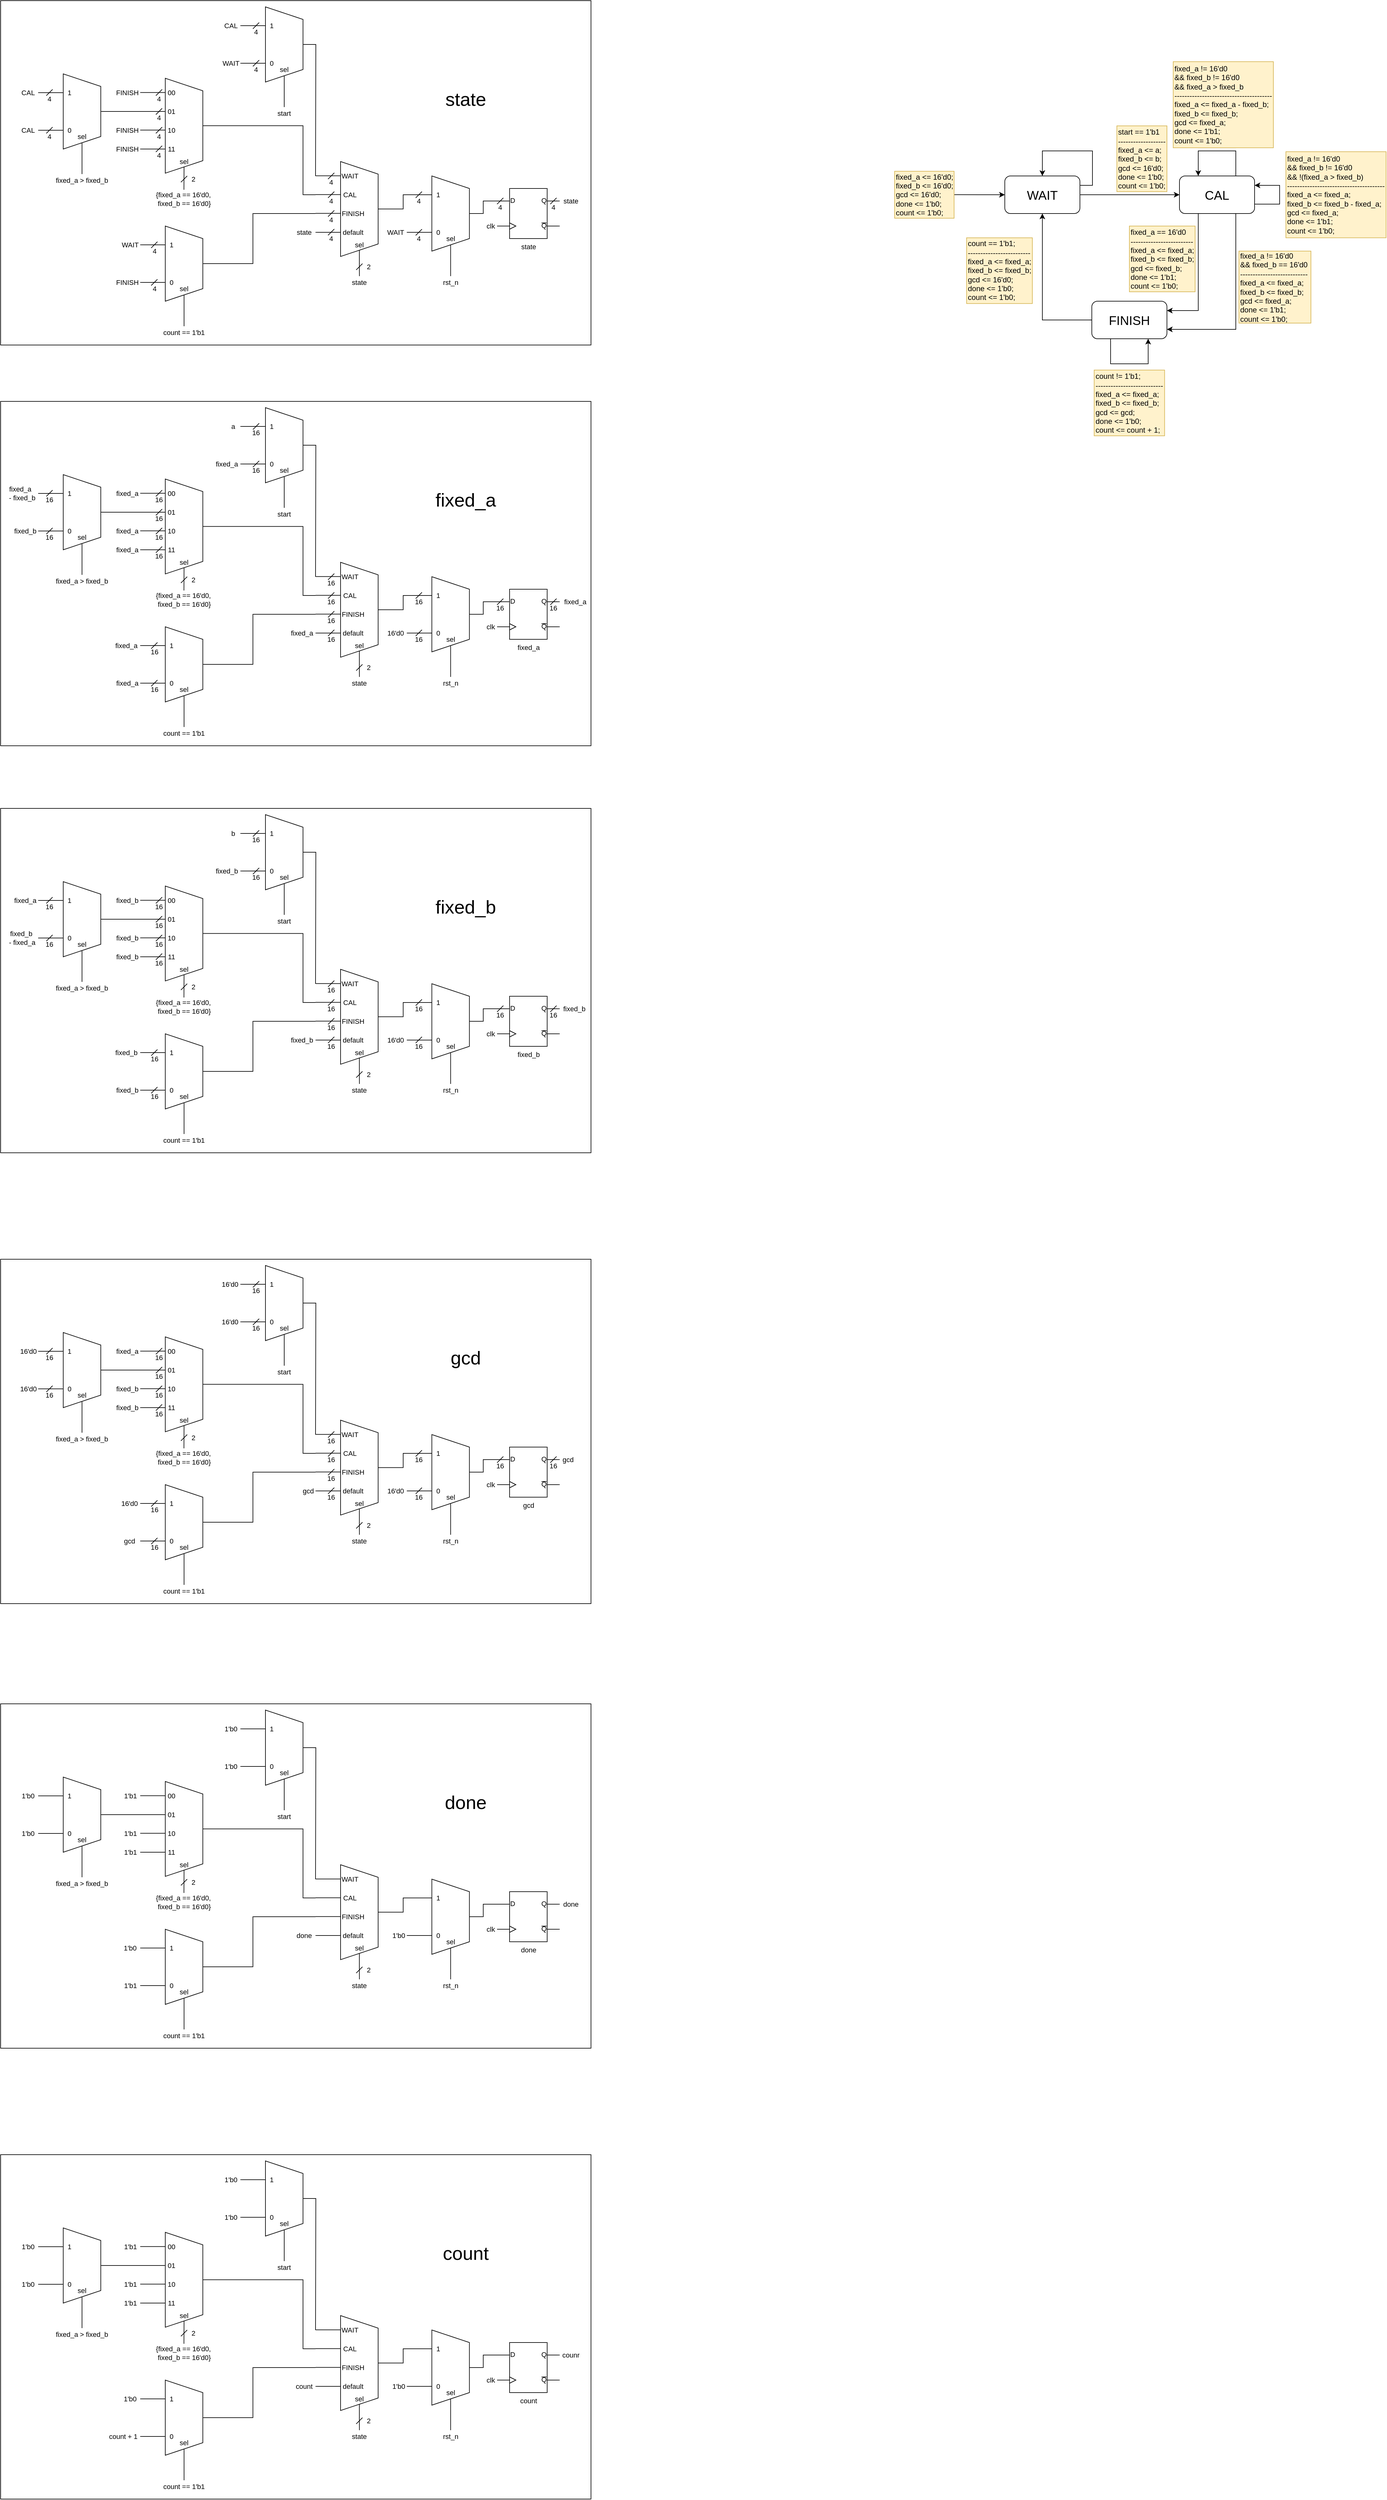 <mxfile version="22.1.2" type="device">
  <diagram name="第 1 页" id="2mOZwN7wLWjvtiqajOm4">
    <mxGraphModel dx="4327" dy="3239" grid="1" gridSize="10" guides="1" tooltips="1" connect="1" arrows="1" fold="1" page="1" pageScale="1" pageWidth="827" pageHeight="1169" math="0" shadow="0">
      <root>
        <mxCell id="0" />
        <mxCell id="1" parent="0" />
        <mxCell id="3oZamiuGkIZncsftxUJN-737" value="" style="group" parent="1" vertex="1" connectable="0">
          <mxGeometry x="-603" y="-40" width="943" height="550" as="geometry" />
        </mxCell>
        <mxCell id="3oZamiuGkIZncsftxUJN-158" value="" style="rounded=0;whiteSpace=wrap;html=1;fontFamily=Helvetica;fontSize=11;fontColor=default;container=0;" parent="3oZamiuGkIZncsftxUJN-737" vertex="1">
          <mxGeometry width="943" height="550" as="geometry" />
        </mxCell>
        <mxCell id="3oZamiuGkIZncsftxUJN-2" style="edgeStyle=orthogonalEdgeStyle;rounded=0;orthogonalLoop=1;jettySize=auto;html=1;exitX=1;exitY=0.5;exitDx=0;exitDy=0;endArrow=none;endFill=0;" parent="3oZamiuGkIZncsftxUJN-737" source="3oZamiuGkIZncsftxUJN-1" edge="1">
          <mxGeometry relative="1" as="geometry">
            <mxPoint x="718.8" y="440" as="targetPoint" />
          </mxGeometry>
        </mxCell>
        <mxCell id="3oZamiuGkIZncsftxUJN-4" style="edgeStyle=orthogonalEdgeStyle;shape=connector;rounded=0;orthogonalLoop=1;jettySize=auto;html=1;exitX=0.25;exitY=1;exitDx=0;exitDy=0;labelBackgroundColor=default;strokeColor=default;align=center;verticalAlign=middle;fontFamily=Helvetica;fontSize=11;fontColor=default;endArrow=none;endFill=0;" parent="3oZamiuGkIZncsftxUJN-737" source="3oZamiuGkIZncsftxUJN-1" edge="1">
          <mxGeometry relative="1" as="geometry">
            <mxPoint x="648.8" y="310" as="targetPoint" />
          </mxGeometry>
        </mxCell>
        <mxCell id="3oZamiuGkIZncsftxUJN-5" style="edgeStyle=orthogonalEdgeStyle;shape=connector;rounded=0;orthogonalLoop=1;jettySize=auto;html=1;exitX=0.75;exitY=1;exitDx=0;exitDy=0;labelBackgroundColor=default;strokeColor=default;align=center;verticalAlign=middle;fontFamily=Helvetica;fontSize=11;fontColor=default;endArrow=none;endFill=0;" parent="3oZamiuGkIZncsftxUJN-737" source="3oZamiuGkIZncsftxUJN-1" edge="1">
          <mxGeometry relative="1" as="geometry">
            <mxPoint x="648.8" y="370" as="targetPoint" />
          </mxGeometry>
        </mxCell>
        <mxCell id="3oZamiuGkIZncsftxUJN-1" value="" style="shape=trapezoid;perimeter=trapezoidPerimeter;whiteSpace=wrap;html=1;fixedSize=1;rotation=90;container=0;" parent="3oZamiuGkIZncsftxUJN-737" vertex="1">
          <mxGeometry x="658.8" y="310" width="120" height="60" as="geometry" />
        </mxCell>
        <mxCell id="3oZamiuGkIZncsftxUJN-6" value="1" style="text;html=1;strokeColor=none;fillColor=none;align=center;verticalAlign=middle;whiteSpace=wrap;rounded=0;fontSize=11;fontFamily=Helvetica;fontColor=default;container=0;" parent="3oZamiuGkIZncsftxUJN-737" vertex="1">
          <mxGeometry x="688.8" y="300" width="20" height="20" as="geometry" />
        </mxCell>
        <mxCell id="3oZamiuGkIZncsftxUJN-7" value="0" style="text;html=1;strokeColor=none;fillColor=none;align=center;verticalAlign=middle;whiteSpace=wrap;rounded=0;fontSize=11;fontFamily=Helvetica;fontColor=default;container=0;" parent="3oZamiuGkIZncsftxUJN-737" vertex="1">
          <mxGeometry x="688.8" y="360" width="20" height="20" as="geometry" />
        </mxCell>
        <mxCell id="3oZamiuGkIZncsftxUJN-8" value="sel" style="text;html=1;strokeColor=none;fillColor=none;align=center;verticalAlign=middle;whiteSpace=wrap;rounded=0;fontSize=11;fontFamily=Helvetica;fontColor=default;container=0;" parent="3oZamiuGkIZncsftxUJN-737" vertex="1">
          <mxGeometry x="708.8" y="370" width="20" height="20" as="geometry" />
        </mxCell>
        <mxCell id="3oZamiuGkIZncsftxUJN-9" value="rst_n" style="text;html=1;strokeColor=none;fillColor=none;align=center;verticalAlign=middle;whiteSpace=wrap;rounded=0;fontSize=11;fontFamily=Helvetica;fontColor=default;container=0;" parent="3oZamiuGkIZncsftxUJN-737" vertex="1">
          <mxGeometry x="708.8" y="440" width="20" height="20" as="geometry" />
        </mxCell>
        <mxCell id="3oZamiuGkIZncsftxUJN-28" style="edgeStyle=orthogonalEdgeStyle;shape=connector;rounded=0;orthogonalLoop=1;jettySize=auto;html=1;exitX=0.5;exitY=0;exitDx=0;exitDy=0;labelBackgroundColor=default;strokeColor=default;align=center;verticalAlign=middle;fontFamily=Helvetica;fontSize=11;fontColor=default;endArrow=none;endFill=0;" parent="3oZamiuGkIZncsftxUJN-737" source="3oZamiuGkIZncsftxUJN-14" edge="1">
          <mxGeometry relative="1" as="geometry">
            <mxPoint x="653" y="310" as="targetPoint" />
            <Array as="points">
              <mxPoint x="643" y="333" />
              <mxPoint x="643" y="310" />
            </Array>
          </mxGeometry>
        </mxCell>
        <mxCell id="3oZamiuGkIZncsftxUJN-107" style="edgeStyle=orthogonalEdgeStyle;shape=connector;rounded=0;orthogonalLoop=1;jettySize=auto;html=1;exitX=1;exitY=0.5;exitDx=0;exitDy=0;labelBackgroundColor=default;strokeColor=default;align=center;verticalAlign=middle;fontFamily=Helvetica;fontSize=11;fontColor=default;endArrow=none;endFill=0;" parent="3oZamiuGkIZncsftxUJN-737" source="3oZamiuGkIZncsftxUJN-14" edge="1">
          <mxGeometry relative="1" as="geometry">
            <mxPoint x="573.143" y="440" as="targetPoint" />
          </mxGeometry>
        </mxCell>
        <mxCell id="3oZamiuGkIZncsftxUJN-14" value="" style="shape=trapezoid;perimeter=trapezoidPerimeter;whiteSpace=wrap;html=1;fixedSize=1;rotation=90;container=0;" parent="3oZamiuGkIZncsftxUJN-737" vertex="1">
          <mxGeometry x="497.21" y="302.79" width="151.59" height="60" as="geometry" />
        </mxCell>
        <mxCell id="3oZamiuGkIZncsftxUJN-15" value="WAIT" style="text;html=1;strokeColor=none;fillColor=none;align=center;verticalAlign=middle;whiteSpace=wrap;rounded=0;fontSize=11;fontFamily=Helvetica;fontColor=default;container=0;" parent="3oZamiuGkIZncsftxUJN-737" vertex="1">
          <mxGeometry x="543" y="270" width="30" height="20" as="geometry" />
        </mxCell>
        <mxCell id="3oZamiuGkIZncsftxUJN-16" value="default" style="text;html=1;strokeColor=none;fillColor=none;align=center;verticalAlign=middle;whiteSpace=wrap;rounded=0;fontSize=11;fontFamily=Helvetica;fontColor=default;container=0;" parent="3oZamiuGkIZncsftxUJN-737" vertex="1">
          <mxGeometry x="543" y="360" width="40" height="20" as="geometry" />
        </mxCell>
        <mxCell id="3oZamiuGkIZncsftxUJN-17" value="sel" style="text;html=1;strokeColor=none;fillColor=none;align=center;verticalAlign=middle;whiteSpace=wrap;rounded=0;fontSize=11;fontFamily=Helvetica;fontColor=default;container=0;" parent="3oZamiuGkIZncsftxUJN-737" vertex="1">
          <mxGeometry x="563" y="380" width="20" height="20" as="geometry" />
        </mxCell>
        <mxCell id="3oZamiuGkIZncsftxUJN-19" value="" style="endArrow=none;html=1;rounded=0;labelBackgroundColor=default;strokeColor=default;align=center;verticalAlign=middle;fontFamily=Helvetica;fontSize=11;fontColor=default;shape=connector;" parent="3oZamiuGkIZncsftxUJN-737" edge="1">
          <mxGeometry width="50" height="50" relative="1" as="geometry">
            <mxPoint x="503" y="279.71" as="sourcePoint" />
            <mxPoint x="543" y="279.71" as="targetPoint" />
          </mxGeometry>
        </mxCell>
        <mxCell id="3oZamiuGkIZncsftxUJN-20" value="" style="endArrow=none;html=1;rounded=0;labelBackgroundColor=default;strokeColor=default;align=center;verticalAlign=middle;fontFamily=Helvetica;fontSize=11;fontColor=default;shape=connector;" parent="3oZamiuGkIZncsftxUJN-737" edge="1">
          <mxGeometry width="50" height="50" relative="1" as="geometry">
            <mxPoint x="503" y="309.71" as="sourcePoint" />
            <mxPoint x="543" y="309.71" as="targetPoint" />
          </mxGeometry>
        </mxCell>
        <mxCell id="3oZamiuGkIZncsftxUJN-21" value="" style="endArrow=none;html=1;rounded=0;labelBackgroundColor=default;strokeColor=default;align=center;verticalAlign=middle;fontFamily=Helvetica;fontSize=11;fontColor=default;shape=connector;" parent="3oZamiuGkIZncsftxUJN-737" edge="1">
          <mxGeometry width="50" height="50" relative="1" as="geometry">
            <mxPoint x="503" y="339.71" as="sourcePoint" />
            <mxPoint x="543" y="339.71" as="targetPoint" />
          </mxGeometry>
        </mxCell>
        <mxCell id="3oZamiuGkIZncsftxUJN-22" value="" style="endArrow=none;html=1;rounded=0;labelBackgroundColor=default;strokeColor=default;align=center;verticalAlign=middle;fontFamily=Helvetica;fontSize=11;fontColor=default;shape=connector;" parent="3oZamiuGkIZncsftxUJN-737" edge="1">
          <mxGeometry width="50" height="50" relative="1" as="geometry">
            <mxPoint x="503" y="370" as="sourcePoint" />
            <mxPoint x="543" y="370" as="targetPoint" />
          </mxGeometry>
        </mxCell>
        <mxCell id="3oZamiuGkIZncsftxUJN-23" value="CAL" style="text;html=1;strokeColor=none;fillColor=none;align=center;verticalAlign=middle;whiteSpace=wrap;rounded=0;fontSize=11;fontFamily=Helvetica;fontColor=default;container=0;" parent="3oZamiuGkIZncsftxUJN-737" vertex="1">
          <mxGeometry x="543" y="300" width="30" height="20" as="geometry" />
        </mxCell>
        <mxCell id="3oZamiuGkIZncsftxUJN-24" value="FINISH" style="text;html=1;strokeColor=none;fillColor=none;align=center;verticalAlign=middle;whiteSpace=wrap;rounded=0;fontSize=11;fontFamily=Helvetica;fontColor=default;container=0;" parent="3oZamiuGkIZncsftxUJN-737" vertex="1">
          <mxGeometry x="543" y="330" width="40" height="20" as="geometry" />
        </mxCell>
        <mxCell id="3oZamiuGkIZncsftxUJN-37" style="edgeStyle=orthogonalEdgeStyle;rounded=0;orthogonalLoop=1;jettySize=auto;html=1;exitX=1;exitY=0.5;exitDx=0;exitDy=0;endArrow=none;endFill=0;" parent="3oZamiuGkIZncsftxUJN-737" source="3oZamiuGkIZncsftxUJN-41" edge="1">
          <mxGeometry relative="1" as="geometry">
            <mxPoint x="453" y="170" as="targetPoint" />
          </mxGeometry>
        </mxCell>
        <mxCell id="3oZamiuGkIZncsftxUJN-39" style="edgeStyle=orthogonalEdgeStyle;shape=connector;rounded=0;orthogonalLoop=1;jettySize=auto;html=1;exitX=0.25;exitY=1;exitDx=0;exitDy=0;labelBackgroundColor=default;strokeColor=default;align=center;verticalAlign=middle;fontFamily=Helvetica;fontSize=11;fontColor=default;endArrow=none;endFill=0;" parent="3oZamiuGkIZncsftxUJN-737" source="3oZamiuGkIZncsftxUJN-41" edge="1">
          <mxGeometry relative="1" as="geometry">
            <mxPoint x="383" y="40" as="targetPoint" />
          </mxGeometry>
        </mxCell>
        <mxCell id="3oZamiuGkIZncsftxUJN-40" style="edgeStyle=orthogonalEdgeStyle;shape=connector;rounded=0;orthogonalLoop=1;jettySize=auto;html=1;exitX=0.75;exitY=1;exitDx=0;exitDy=0;labelBackgroundColor=default;strokeColor=default;align=center;verticalAlign=middle;fontFamily=Helvetica;fontSize=11;fontColor=default;endArrow=none;endFill=0;" parent="3oZamiuGkIZncsftxUJN-737" source="3oZamiuGkIZncsftxUJN-41" edge="1">
          <mxGeometry relative="1" as="geometry">
            <mxPoint x="383" y="100" as="targetPoint" />
          </mxGeometry>
        </mxCell>
        <mxCell id="3oZamiuGkIZncsftxUJN-102" style="edgeStyle=orthogonalEdgeStyle;shape=connector;rounded=0;orthogonalLoop=1;jettySize=auto;html=1;exitX=0.5;exitY=0;exitDx=0;exitDy=0;labelBackgroundColor=default;strokeColor=default;align=center;verticalAlign=middle;fontFamily=Helvetica;fontSize=11;fontColor=default;endArrow=none;endFill=0;" parent="3oZamiuGkIZncsftxUJN-737" source="3oZamiuGkIZncsftxUJN-41" edge="1">
          <mxGeometry relative="1" as="geometry">
            <mxPoint x="503" y="280.0" as="targetPoint" />
          </mxGeometry>
        </mxCell>
        <mxCell id="3oZamiuGkIZncsftxUJN-41" value="" style="shape=trapezoid;perimeter=trapezoidPerimeter;whiteSpace=wrap;html=1;fixedSize=1;rotation=90;container=0;" parent="3oZamiuGkIZncsftxUJN-737" vertex="1">
          <mxGeometry x="393" y="40" width="120" height="60" as="geometry" />
        </mxCell>
        <mxCell id="3oZamiuGkIZncsftxUJN-42" value="1" style="text;html=1;strokeColor=none;fillColor=none;align=center;verticalAlign=middle;whiteSpace=wrap;rounded=0;fontSize=11;fontFamily=Helvetica;fontColor=default;container=0;" parent="3oZamiuGkIZncsftxUJN-737" vertex="1">
          <mxGeometry x="423" y="30" width="20" height="20" as="geometry" />
        </mxCell>
        <mxCell id="3oZamiuGkIZncsftxUJN-43" value="0" style="text;html=1;strokeColor=none;fillColor=none;align=center;verticalAlign=middle;whiteSpace=wrap;rounded=0;fontSize=11;fontFamily=Helvetica;fontColor=default;container=0;" parent="3oZamiuGkIZncsftxUJN-737" vertex="1">
          <mxGeometry x="423" y="90" width="20" height="20" as="geometry" />
        </mxCell>
        <mxCell id="3oZamiuGkIZncsftxUJN-44" value="sel" style="text;html=1;strokeColor=none;fillColor=none;align=center;verticalAlign=middle;whiteSpace=wrap;rounded=0;fontSize=11;fontFamily=Helvetica;fontColor=default;container=0;" parent="3oZamiuGkIZncsftxUJN-737" vertex="1">
          <mxGeometry x="443" y="100" width="20" height="20" as="geometry" />
        </mxCell>
        <mxCell id="3oZamiuGkIZncsftxUJN-45" value="start" style="text;html=1;strokeColor=none;fillColor=none;align=center;verticalAlign=middle;whiteSpace=wrap;rounded=0;fontSize=11;fontFamily=Helvetica;fontColor=default;container=0;" parent="3oZamiuGkIZncsftxUJN-737" vertex="1">
          <mxGeometry x="443" y="170" width="20" height="20" as="geometry" />
        </mxCell>
        <mxCell id="3oZamiuGkIZncsftxUJN-54" value="fixed_a &amp;gt; fixed_b" style="text;html=1;strokeColor=none;fillColor=none;align=center;verticalAlign=middle;whiteSpace=wrap;rounded=0;fontSize=11;fontFamily=Helvetica;fontColor=default;container=0;" parent="3oZamiuGkIZncsftxUJN-737" vertex="1">
          <mxGeometry x="85" y="277" width="90" height="20" as="geometry" />
        </mxCell>
        <mxCell id="3oZamiuGkIZncsftxUJN-55" style="edgeStyle=orthogonalEdgeStyle;rounded=0;orthogonalLoop=1;jettySize=auto;html=1;exitX=1;exitY=0.5;exitDx=0;exitDy=0;endArrow=none;endFill=0;" parent="3oZamiuGkIZncsftxUJN-737" source="3oZamiuGkIZncsftxUJN-59" edge="1">
          <mxGeometry relative="1" as="geometry">
            <mxPoint x="130" y="277" as="targetPoint" />
          </mxGeometry>
        </mxCell>
        <mxCell id="3oZamiuGkIZncsftxUJN-57" style="edgeStyle=orthogonalEdgeStyle;shape=connector;rounded=0;orthogonalLoop=1;jettySize=auto;html=1;exitX=0.25;exitY=1;exitDx=0;exitDy=0;labelBackgroundColor=default;strokeColor=default;align=center;verticalAlign=middle;fontFamily=Helvetica;fontSize=11;fontColor=default;endArrow=none;endFill=0;" parent="3oZamiuGkIZncsftxUJN-737" source="3oZamiuGkIZncsftxUJN-59" edge="1">
          <mxGeometry relative="1" as="geometry">
            <mxPoint x="60" y="147" as="targetPoint" />
          </mxGeometry>
        </mxCell>
        <mxCell id="3oZamiuGkIZncsftxUJN-58" style="edgeStyle=orthogonalEdgeStyle;shape=connector;rounded=0;orthogonalLoop=1;jettySize=auto;html=1;exitX=0.75;exitY=1;exitDx=0;exitDy=0;labelBackgroundColor=default;strokeColor=default;align=center;verticalAlign=middle;fontFamily=Helvetica;fontSize=11;fontColor=default;endArrow=none;endFill=0;" parent="3oZamiuGkIZncsftxUJN-737" source="3oZamiuGkIZncsftxUJN-59" edge="1">
          <mxGeometry relative="1" as="geometry">
            <mxPoint x="60" y="207" as="targetPoint" />
          </mxGeometry>
        </mxCell>
        <mxCell id="3oZamiuGkIZncsftxUJN-59" value="" style="shape=trapezoid;perimeter=trapezoidPerimeter;whiteSpace=wrap;html=1;fixedSize=1;rotation=90;container=0;" parent="3oZamiuGkIZncsftxUJN-737" vertex="1">
          <mxGeometry x="70" y="147" width="120" height="60" as="geometry" />
        </mxCell>
        <mxCell id="3oZamiuGkIZncsftxUJN-60" value="1" style="text;html=1;strokeColor=none;fillColor=none;align=center;verticalAlign=middle;whiteSpace=wrap;rounded=0;fontSize=11;fontFamily=Helvetica;fontColor=default;container=0;" parent="3oZamiuGkIZncsftxUJN-737" vertex="1">
          <mxGeometry x="100" y="137" width="20" height="20" as="geometry" />
        </mxCell>
        <mxCell id="3oZamiuGkIZncsftxUJN-61" value="0" style="text;html=1;strokeColor=none;fillColor=none;align=center;verticalAlign=middle;whiteSpace=wrap;rounded=0;fontSize=11;fontFamily=Helvetica;fontColor=default;container=0;" parent="3oZamiuGkIZncsftxUJN-737" vertex="1">
          <mxGeometry x="100" y="197" width="20" height="20" as="geometry" />
        </mxCell>
        <mxCell id="3oZamiuGkIZncsftxUJN-62" value="sel" style="text;html=1;strokeColor=none;fillColor=none;align=center;verticalAlign=middle;whiteSpace=wrap;rounded=0;fontSize=11;fontFamily=Helvetica;fontColor=default;container=0;" parent="3oZamiuGkIZncsftxUJN-737" vertex="1">
          <mxGeometry x="120" y="207" width="20" height="20" as="geometry" />
        </mxCell>
        <mxCell id="3oZamiuGkIZncsftxUJN-89" style="edgeStyle=orthogonalEdgeStyle;shape=connector;rounded=0;orthogonalLoop=1;jettySize=auto;html=1;exitX=1;exitY=0.5;exitDx=0;exitDy=0;labelBackgroundColor=default;strokeColor=default;align=center;verticalAlign=middle;fontFamily=Helvetica;fontSize=11;fontColor=default;endArrow=none;endFill=0;" parent="3oZamiuGkIZncsftxUJN-737" source="3oZamiuGkIZncsftxUJN-77" edge="1">
          <mxGeometry relative="1" as="geometry">
            <mxPoint x="292.8" y="302" as="targetPoint" />
          </mxGeometry>
        </mxCell>
        <mxCell id="3oZamiuGkIZncsftxUJN-103" style="edgeStyle=orthogonalEdgeStyle;shape=connector;rounded=0;orthogonalLoop=1;jettySize=auto;html=1;exitX=0.5;exitY=0;exitDx=0;exitDy=0;labelBackgroundColor=default;strokeColor=default;align=center;verticalAlign=middle;fontFamily=Helvetica;fontSize=11;fontColor=default;endArrow=none;endFill=0;" parent="3oZamiuGkIZncsftxUJN-737" source="3oZamiuGkIZncsftxUJN-77" edge="1">
          <mxGeometry relative="1" as="geometry">
            <mxPoint x="503" y="310.0" as="targetPoint" />
            <Array as="points">
              <mxPoint x="483" y="200" />
              <mxPoint x="483" y="310" />
            </Array>
          </mxGeometry>
        </mxCell>
        <mxCell id="3oZamiuGkIZncsftxUJN-77" value="" style="shape=trapezoid;perimeter=trapezoidPerimeter;whiteSpace=wrap;html=1;fixedSize=1;rotation=90;container=0;" parent="3oZamiuGkIZncsftxUJN-737" vertex="1">
          <mxGeometry x="217.2" y="169.79" width="151.59" height="60" as="geometry" />
        </mxCell>
        <mxCell id="3oZamiuGkIZncsftxUJN-78" value="00" style="text;html=1;strokeColor=none;fillColor=none;align=center;verticalAlign=middle;whiteSpace=wrap;rounded=0;fontSize=11;fontFamily=Helvetica;fontColor=default;container=0;" parent="3oZamiuGkIZncsftxUJN-737" vertex="1">
          <mxGeometry x="262.99" y="137" width="20.01" height="20" as="geometry" />
        </mxCell>
        <mxCell id="3oZamiuGkIZncsftxUJN-79" value="11" style="text;html=1;strokeColor=none;fillColor=none;align=center;verticalAlign=middle;whiteSpace=wrap;rounded=0;fontSize=11;fontFamily=Helvetica;fontColor=default;container=0;" parent="3oZamiuGkIZncsftxUJN-737" vertex="1">
          <mxGeometry x="262.99" y="227" width="20.01" height="20" as="geometry" />
        </mxCell>
        <mxCell id="3oZamiuGkIZncsftxUJN-80" value="sel" style="text;html=1;strokeColor=none;fillColor=none;align=center;verticalAlign=middle;whiteSpace=wrap;rounded=0;fontSize=11;fontFamily=Helvetica;fontColor=default;container=0;" parent="3oZamiuGkIZncsftxUJN-737" vertex="1">
          <mxGeometry x="283" y="247" width="20" height="20" as="geometry" />
        </mxCell>
        <mxCell id="3oZamiuGkIZncsftxUJN-81" value="" style="endArrow=none;html=1;rounded=0;labelBackgroundColor=default;strokeColor=default;align=center;verticalAlign=middle;fontFamily=Helvetica;fontSize=11;fontColor=default;shape=connector;" parent="3oZamiuGkIZncsftxUJN-737" edge="1">
          <mxGeometry width="50" height="50" relative="1" as="geometry">
            <mxPoint x="222.99" y="146.71" as="sourcePoint" />
            <mxPoint x="262.99" y="146.71" as="targetPoint" />
          </mxGeometry>
        </mxCell>
        <mxCell id="3oZamiuGkIZncsftxUJN-83" value="" style="endArrow=none;html=1;rounded=0;labelBackgroundColor=default;strokeColor=default;align=center;verticalAlign=middle;fontFamily=Helvetica;fontSize=11;fontColor=default;shape=connector;" parent="3oZamiuGkIZncsftxUJN-737" edge="1">
          <mxGeometry width="50" height="50" relative="1" as="geometry">
            <mxPoint x="222.99" y="206.71" as="sourcePoint" />
            <mxPoint x="262.99" y="206.71" as="targetPoint" />
          </mxGeometry>
        </mxCell>
        <mxCell id="3oZamiuGkIZncsftxUJN-84" value="" style="endArrow=none;html=1;rounded=0;labelBackgroundColor=default;strokeColor=default;align=center;verticalAlign=middle;fontFamily=Helvetica;fontSize=11;fontColor=default;shape=connector;" parent="3oZamiuGkIZncsftxUJN-737" edge="1">
          <mxGeometry width="50" height="50" relative="1" as="geometry">
            <mxPoint x="222.99" y="237" as="sourcePoint" />
            <mxPoint x="262.99" y="237" as="targetPoint" />
          </mxGeometry>
        </mxCell>
        <mxCell id="3oZamiuGkIZncsftxUJN-85" value="01" style="text;html=1;strokeColor=none;fillColor=none;align=center;verticalAlign=middle;whiteSpace=wrap;rounded=0;fontSize=11;fontFamily=Helvetica;fontColor=default;container=0;" parent="3oZamiuGkIZncsftxUJN-737" vertex="1">
          <mxGeometry x="262.99" y="167" width="20.01" height="20" as="geometry" />
        </mxCell>
        <mxCell id="3oZamiuGkIZncsftxUJN-56" style="edgeStyle=orthogonalEdgeStyle;shape=connector;rounded=0;orthogonalLoop=1;jettySize=auto;html=1;exitX=0.5;exitY=0;exitDx=0;exitDy=0;labelBackgroundColor=default;strokeColor=default;align=center;verticalAlign=middle;fontFamily=Helvetica;fontSize=11;fontColor=default;endArrow=none;endFill=0;entryX=0;entryY=0.5;entryDx=0;entryDy=0;" parent="3oZamiuGkIZncsftxUJN-737" source="3oZamiuGkIZncsftxUJN-59" target="3oZamiuGkIZncsftxUJN-85" edge="1">
          <mxGeometry relative="1" as="geometry">
            <mxPoint x="83" y="160" as="targetPoint" />
          </mxGeometry>
        </mxCell>
        <mxCell id="3oZamiuGkIZncsftxUJN-86" value="10" style="text;html=1;strokeColor=none;fillColor=none;align=center;verticalAlign=middle;whiteSpace=wrap;rounded=0;fontSize=11;fontFamily=Helvetica;fontColor=default;container=0;" parent="3oZamiuGkIZncsftxUJN-737" vertex="1">
          <mxGeometry x="262.99" y="197" width="20.01" height="20" as="geometry" />
        </mxCell>
        <mxCell id="3oZamiuGkIZncsftxUJN-87" value="{fixed_a == 16&#39;d0,&amp;nbsp;&lt;br&gt;fixed_b == 16&#39;d0}" style="text;html=1;strokeColor=none;fillColor=none;align=center;verticalAlign=middle;whiteSpace=wrap;rounded=0;fontSize=11;fontFamily=Helvetica;fontColor=default;container=0;" parent="3oZamiuGkIZncsftxUJN-737" vertex="1">
          <mxGeometry x="240.5" y="302" width="105" height="30" as="geometry" />
        </mxCell>
        <mxCell id="3oZamiuGkIZncsftxUJN-90" value="count == 1&#39;b1" style="text;html=1;strokeColor=none;fillColor=none;align=center;verticalAlign=middle;whiteSpace=wrap;rounded=0;fontSize=11;fontFamily=Helvetica;fontColor=default;container=0;" parent="3oZamiuGkIZncsftxUJN-737" vertex="1">
          <mxGeometry x="248" y="520" width="90" height="20" as="geometry" />
        </mxCell>
        <mxCell id="3oZamiuGkIZncsftxUJN-91" style="edgeStyle=orthogonalEdgeStyle;rounded=0;orthogonalLoop=1;jettySize=auto;html=1;exitX=1;exitY=0.5;exitDx=0;exitDy=0;endArrow=none;endFill=0;" parent="3oZamiuGkIZncsftxUJN-737" source="3oZamiuGkIZncsftxUJN-95" edge="1">
          <mxGeometry relative="1" as="geometry">
            <mxPoint x="293" y="520" as="targetPoint" />
          </mxGeometry>
        </mxCell>
        <mxCell id="3oZamiuGkIZncsftxUJN-92" style="edgeStyle=orthogonalEdgeStyle;shape=connector;rounded=0;orthogonalLoop=1;jettySize=auto;html=1;exitX=0.5;exitY=0;exitDx=0;exitDy=0;labelBackgroundColor=default;strokeColor=default;align=center;verticalAlign=middle;fontFamily=Helvetica;fontSize=11;fontColor=default;endArrow=none;endFill=0;" parent="3oZamiuGkIZncsftxUJN-737" source="3oZamiuGkIZncsftxUJN-95" edge="1">
          <mxGeometry relative="1" as="geometry">
            <mxPoint x="503" y="340" as="targetPoint" />
            <Array as="points">
              <mxPoint x="403" y="420" />
              <mxPoint x="403" y="340" />
            </Array>
          </mxGeometry>
        </mxCell>
        <mxCell id="3oZamiuGkIZncsftxUJN-93" style="edgeStyle=orthogonalEdgeStyle;shape=connector;rounded=0;orthogonalLoop=1;jettySize=auto;html=1;exitX=0.25;exitY=1;exitDx=0;exitDy=0;labelBackgroundColor=default;strokeColor=default;align=center;verticalAlign=middle;fontFamily=Helvetica;fontSize=11;fontColor=default;endArrow=none;endFill=0;" parent="3oZamiuGkIZncsftxUJN-737" source="3oZamiuGkIZncsftxUJN-95" edge="1">
          <mxGeometry relative="1" as="geometry">
            <mxPoint x="223" y="390" as="targetPoint" />
          </mxGeometry>
        </mxCell>
        <mxCell id="3oZamiuGkIZncsftxUJN-94" style="edgeStyle=orthogonalEdgeStyle;shape=connector;rounded=0;orthogonalLoop=1;jettySize=auto;html=1;exitX=0.75;exitY=1;exitDx=0;exitDy=0;labelBackgroundColor=default;strokeColor=default;align=center;verticalAlign=middle;fontFamily=Helvetica;fontSize=11;fontColor=default;endArrow=none;endFill=0;" parent="3oZamiuGkIZncsftxUJN-737" source="3oZamiuGkIZncsftxUJN-95" edge="1">
          <mxGeometry relative="1" as="geometry">
            <mxPoint x="223" y="450" as="targetPoint" />
          </mxGeometry>
        </mxCell>
        <mxCell id="3oZamiuGkIZncsftxUJN-95" value="" style="shape=trapezoid;perimeter=trapezoidPerimeter;whiteSpace=wrap;html=1;fixedSize=1;rotation=90;container=0;" parent="3oZamiuGkIZncsftxUJN-737" vertex="1">
          <mxGeometry x="233" y="390" width="120" height="60" as="geometry" />
        </mxCell>
        <mxCell id="3oZamiuGkIZncsftxUJN-96" value="1" style="text;html=1;strokeColor=none;fillColor=none;align=center;verticalAlign=middle;whiteSpace=wrap;rounded=0;fontSize=11;fontFamily=Helvetica;fontColor=default;container=0;" parent="3oZamiuGkIZncsftxUJN-737" vertex="1">
          <mxGeometry x="263" y="380" width="20" height="20" as="geometry" />
        </mxCell>
        <mxCell id="3oZamiuGkIZncsftxUJN-97" value="0" style="text;html=1;strokeColor=none;fillColor=none;align=center;verticalAlign=middle;whiteSpace=wrap;rounded=0;fontSize=11;fontFamily=Helvetica;fontColor=default;container=0;" parent="3oZamiuGkIZncsftxUJN-737" vertex="1">
          <mxGeometry x="263" y="440" width="20" height="20" as="geometry" />
        </mxCell>
        <mxCell id="3oZamiuGkIZncsftxUJN-98" value="sel" style="text;html=1;strokeColor=none;fillColor=none;align=center;verticalAlign=middle;whiteSpace=wrap;rounded=0;fontSize=11;fontFamily=Helvetica;fontColor=default;container=0;" parent="3oZamiuGkIZncsftxUJN-737" vertex="1">
          <mxGeometry x="283" y="450" width="20" height="20" as="geometry" />
        </mxCell>
        <mxCell id="3oZamiuGkIZncsftxUJN-104" value="WAIT" style="text;html=1;strokeColor=none;fillColor=none;align=center;verticalAlign=middle;whiteSpace=wrap;rounded=0;fontSize=11;fontFamily=Helvetica;fontColor=default;container=0;" parent="3oZamiuGkIZncsftxUJN-737" vertex="1">
          <mxGeometry x="613" y="360" width="35.8" height="20" as="geometry" />
        </mxCell>
        <mxCell id="3oZamiuGkIZncsftxUJN-105" value="state" style="verticalLabelPosition=bottom;shadow=0;dashed=0;align=center;html=1;verticalAlign=top;shape=mxgraph.electrical.logic_gates.d_type_flip-flop;fontFamily=Helvetica;fontSize=11;fontColor=default;container=0;" parent="3oZamiuGkIZncsftxUJN-737" vertex="1">
          <mxGeometry x="793" y="300" width="100" height="80" as="geometry" />
        </mxCell>
        <mxCell id="3oZamiuGkIZncsftxUJN-3" style="edgeStyle=orthogonalEdgeStyle;shape=connector;rounded=0;orthogonalLoop=1;jettySize=auto;html=1;exitX=0.5;exitY=0;exitDx=0;exitDy=0;labelBackgroundColor=default;strokeColor=default;align=center;verticalAlign=middle;fontFamily=Helvetica;fontSize=11;fontColor=default;endArrow=none;endFill=0;entryX=0;entryY=0.25;entryDx=0;entryDy=0;entryPerimeter=0;" parent="3oZamiuGkIZncsftxUJN-737" source="3oZamiuGkIZncsftxUJN-1" target="3oZamiuGkIZncsftxUJN-105" edge="1">
          <mxGeometry relative="1" as="geometry">
            <mxPoint x="788.8" y="340" as="targetPoint" />
          </mxGeometry>
        </mxCell>
        <mxCell id="3oZamiuGkIZncsftxUJN-106" value="state" style="text;html=1;strokeColor=none;fillColor=none;align=center;verticalAlign=middle;whiteSpace=wrap;rounded=0;fontSize=11;fontFamily=Helvetica;fontColor=default;container=0;" parent="3oZamiuGkIZncsftxUJN-737" vertex="1">
          <mxGeometry x="467" y="360" width="35.8" height="20" as="geometry" />
        </mxCell>
        <mxCell id="3oZamiuGkIZncsftxUJN-109" value="state" style="text;html=1;strokeColor=none;fillColor=none;align=center;verticalAlign=middle;whiteSpace=wrap;rounded=0;fontSize=11;fontFamily=Helvetica;fontColor=default;container=0;" parent="3oZamiuGkIZncsftxUJN-737" vertex="1">
          <mxGeometry x="555.11" y="440" width="35.8" height="20" as="geometry" />
        </mxCell>
        <mxCell id="3oZamiuGkIZncsftxUJN-110" value="CAL" style="text;html=1;strokeColor=none;fillColor=none;align=center;verticalAlign=middle;whiteSpace=wrap;rounded=0;fontSize=11;fontFamily=Helvetica;fontColor=default;container=0;" parent="3oZamiuGkIZncsftxUJN-737" vertex="1">
          <mxGeometry x="353" y="30" width="30" height="20" as="geometry" />
        </mxCell>
        <mxCell id="3oZamiuGkIZncsftxUJN-111" value="WAIT" style="text;html=1;strokeColor=none;fillColor=none;align=center;verticalAlign=middle;whiteSpace=wrap;rounded=0;fontSize=11;fontFamily=Helvetica;fontColor=default;container=0;" parent="3oZamiuGkIZncsftxUJN-737" vertex="1">
          <mxGeometry x="353" y="90" width="30" height="20" as="geometry" />
        </mxCell>
        <mxCell id="3oZamiuGkIZncsftxUJN-112" value="CAL" style="text;html=1;strokeColor=none;fillColor=none;align=center;verticalAlign=middle;whiteSpace=wrap;rounded=0;fontSize=11;fontFamily=Helvetica;fontColor=default;container=0;" parent="3oZamiuGkIZncsftxUJN-737" vertex="1">
          <mxGeometry x="29" y="137" width="30" height="20" as="geometry" />
        </mxCell>
        <mxCell id="3oZamiuGkIZncsftxUJN-113" value="CAL" style="text;html=1;strokeColor=none;fillColor=none;align=center;verticalAlign=middle;whiteSpace=wrap;rounded=0;fontSize=11;fontFamily=Helvetica;fontColor=default;container=0;" parent="3oZamiuGkIZncsftxUJN-737" vertex="1">
          <mxGeometry x="29" y="197" width="30" height="20" as="geometry" />
        </mxCell>
        <mxCell id="3oZamiuGkIZncsftxUJN-114" value="FINISH" style="text;html=1;strokeColor=none;fillColor=none;align=center;verticalAlign=middle;whiteSpace=wrap;rounded=0;fontSize=11;fontFamily=Helvetica;fontColor=default;container=0;" parent="3oZamiuGkIZncsftxUJN-737" vertex="1">
          <mxGeometry x="183" y="197" width="39" height="20" as="geometry" />
        </mxCell>
        <mxCell id="3oZamiuGkIZncsftxUJN-115" value="FINISH" style="text;html=1;strokeColor=none;fillColor=none;align=center;verticalAlign=middle;whiteSpace=wrap;rounded=0;fontSize=11;fontFamily=Helvetica;fontColor=default;container=0;" parent="3oZamiuGkIZncsftxUJN-737" vertex="1">
          <mxGeometry x="183" y="227" width="39" height="20" as="geometry" />
        </mxCell>
        <mxCell id="3oZamiuGkIZncsftxUJN-116" value="FINISH" style="text;html=1;strokeColor=none;fillColor=none;align=center;verticalAlign=middle;whiteSpace=wrap;rounded=0;fontSize=11;fontFamily=Helvetica;fontColor=default;container=0;" parent="3oZamiuGkIZncsftxUJN-737" vertex="1">
          <mxGeometry x="183" y="137" width="39" height="20" as="geometry" />
        </mxCell>
        <mxCell id="3oZamiuGkIZncsftxUJN-117" value="WAIT" style="text;html=1;strokeColor=none;fillColor=none;align=center;verticalAlign=middle;whiteSpace=wrap;rounded=0;fontSize=11;fontFamily=Helvetica;fontColor=default;container=0;" parent="3oZamiuGkIZncsftxUJN-737" vertex="1">
          <mxGeometry x="192" y="380" width="30" height="20" as="geometry" />
        </mxCell>
        <mxCell id="3oZamiuGkIZncsftxUJN-118" value="FINISH" style="text;html=1;strokeColor=none;fillColor=none;align=center;verticalAlign=middle;whiteSpace=wrap;rounded=0;fontSize=11;fontFamily=Helvetica;fontColor=default;container=0;" parent="3oZamiuGkIZncsftxUJN-737" vertex="1">
          <mxGeometry x="183" y="440" width="39" height="20" as="geometry" />
        </mxCell>
        <mxCell id="3oZamiuGkIZncsftxUJN-119" value="state" style="text;html=1;strokeColor=none;fillColor=none;align=center;verticalAlign=middle;whiteSpace=wrap;rounded=0;fontSize=11;fontFamily=Helvetica;fontColor=default;container=0;" parent="3oZamiuGkIZncsftxUJN-737" vertex="1">
          <mxGeometry x="893" y="310" width="35.8" height="20" as="geometry" />
        </mxCell>
        <mxCell id="3oZamiuGkIZncsftxUJN-121" value="" style="endArrow=none;html=1;rounded=0;labelBackgroundColor=default;strokeColor=default;align=center;verticalAlign=middle;fontFamily=Helvetica;fontSize=11;fontColor=default;shape=connector;" parent="3oZamiuGkIZncsftxUJN-737" edge="1">
          <mxGeometry width="50" height="50" relative="1" as="geometry">
            <mxPoint x="73" y="151.79" as="sourcePoint" />
            <mxPoint x="83" y="141.79" as="targetPoint" />
          </mxGeometry>
        </mxCell>
        <mxCell id="3oZamiuGkIZncsftxUJN-122" value="4" style="text;html=1;strokeColor=none;fillColor=none;align=center;verticalAlign=middle;whiteSpace=wrap;rounded=0;fontSize=11;fontFamily=Helvetica;fontColor=default;container=0;" parent="3oZamiuGkIZncsftxUJN-737" vertex="1">
          <mxGeometry x="73" y="151.79" width="10" height="10" as="geometry" />
        </mxCell>
        <mxCell id="3oZamiuGkIZncsftxUJN-123" value="" style="endArrow=none;html=1;rounded=0;labelBackgroundColor=default;strokeColor=default;align=center;verticalAlign=middle;fontFamily=Helvetica;fontSize=11;fontColor=default;shape=connector;" parent="3oZamiuGkIZncsftxUJN-737" edge="1">
          <mxGeometry width="50" height="50" relative="1" as="geometry">
            <mxPoint x="73" y="212" as="sourcePoint" />
            <mxPoint x="83" y="202" as="targetPoint" />
          </mxGeometry>
        </mxCell>
        <mxCell id="3oZamiuGkIZncsftxUJN-124" value="4" style="text;html=1;strokeColor=none;fillColor=none;align=center;verticalAlign=middle;whiteSpace=wrap;rounded=0;fontSize=11;fontFamily=Helvetica;fontColor=default;container=0;" parent="3oZamiuGkIZncsftxUJN-737" vertex="1">
          <mxGeometry x="73" y="212" width="10" height="10" as="geometry" />
        </mxCell>
        <mxCell id="3oZamiuGkIZncsftxUJN-125" value="" style="endArrow=none;html=1;rounded=0;labelBackgroundColor=default;strokeColor=default;align=center;verticalAlign=middle;fontFamily=Helvetica;fontSize=11;fontColor=default;shape=connector;" parent="3oZamiuGkIZncsftxUJN-737" edge="1">
          <mxGeometry width="50" height="50" relative="1" as="geometry">
            <mxPoint x="248" y="182" as="sourcePoint" />
            <mxPoint x="258" y="172" as="targetPoint" />
          </mxGeometry>
        </mxCell>
        <mxCell id="3oZamiuGkIZncsftxUJN-126" value="4" style="text;html=1;strokeColor=none;fillColor=none;align=center;verticalAlign=middle;whiteSpace=wrap;rounded=0;fontSize=11;fontFamily=Helvetica;fontColor=default;container=0;" parent="3oZamiuGkIZncsftxUJN-737" vertex="1">
          <mxGeometry x="248" y="182" width="10" height="10" as="geometry" />
        </mxCell>
        <mxCell id="3oZamiuGkIZncsftxUJN-127" value="" style="endArrow=none;html=1;rounded=0;labelBackgroundColor=default;strokeColor=default;align=center;verticalAlign=middle;fontFamily=Helvetica;fontSize=11;fontColor=default;shape=connector;" parent="3oZamiuGkIZncsftxUJN-737" edge="1">
          <mxGeometry width="50" height="50" relative="1" as="geometry">
            <mxPoint x="248" y="151.79" as="sourcePoint" />
            <mxPoint x="258" y="141.79" as="targetPoint" />
          </mxGeometry>
        </mxCell>
        <mxCell id="3oZamiuGkIZncsftxUJN-128" value="4" style="text;html=1;strokeColor=none;fillColor=none;align=center;verticalAlign=middle;whiteSpace=wrap;rounded=0;fontSize=11;fontFamily=Helvetica;fontColor=default;container=0;" parent="3oZamiuGkIZncsftxUJN-737" vertex="1">
          <mxGeometry x="248" y="151.79" width="10" height="10" as="geometry" />
        </mxCell>
        <mxCell id="3oZamiuGkIZncsftxUJN-129" value="" style="endArrow=none;html=1;rounded=0;labelBackgroundColor=default;strokeColor=default;align=center;verticalAlign=middle;fontFamily=Helvetica;fontSize=11;fontColor=default;shape=connector;" parent="3oZamiuGkIZncsftxUJN-737" edge="1">
          <mxGeometry width="50" height="50" relative="1" as="geometry">
            <mxPoint x="248" y="212" as="sourcePoint" />
            <mxPoint x="258" y="202" as="targetPoint" />
          </mxGeometry>
        </mxCell>
        <mxCell id="3oZamiuGkIZncsftxUJN-130" value="4" style="text;html=1;strokeColor=none;fillColor=none;align=center;verticalAlign=middle;whiteSpace=wrap;rounded=0;fontSize=11;fontFamily=Helvetica;fontColor=default;container=0;" parent="3oZamiuGkIZncsftxUJN-737" vertex="1">
          <mxGeometry x="248" y="212" width="10" height="10" as="geometry" />
        </mxCell>
        <mxCell id="3oZamiuGkIZncsftxUJN-131" value="" style="endArrow=none;html=1;rounded=0;labelBackgroundColor=default;strokeColor=default;align=center;verticalAlign=middle;fontFamily=Helvetica;fontSize=11;fontColor=default;shape=connector;" parent="3oZamiuGkIZncsftxUJN-737" edge="1">
          <mxGeometry width="50" height="50" relative="1" as="geometry">
            <mxPoint x="523" y="285" as="sourcePoint" />
            <mxPoint x="533" y="275" as="targetPoint" />
          </mxGeometry>
        </mxCell>
        <mxCell id="3oZamiuGkIZncsftxUJN-132" value="4" style="text;html=1;strokeColor=none;fillColor=none;align=center;verticalAlign=middle;whiteSpace=wrap;rounded=0;fontSize=11;fontFamily=Helvetica;fontColor=default;container=0;" parent="3oZamiuGkIZncsftxUJN-737" vertex="1">
          <mxGeometry x="523" y="285" width="10" height="10" as="geometry" />
        </mxCell>
        <mxCell id="3oZamiuGkIZncsftxUJN-133" value="" style="endArrow=none;html=1;rounded=0;labelBackgroundColor=default;strokeColor=default;align=center;verticalAlign=middle;fontFamily=Helvetica;fontSize=11;fontColor=default;shape=connector;" parent="3oZamiuGkIZncsftxUJN-737" edge="1">
          <mxGeometry width="50" height="50" relative="1" as="geometry">
            <mxPoint x="523" y="315" as="sourcePoint" />
            <mxPoint x="533" y="305" as="targetPoint" />
          </mxGeometry>
        </mxCell>
        <mxCell id="3oZamiuGkIZncsftxUJN-134" value="4" style="text;html=1;strokeColor=none;fillColor=none;align=center;verticalAlign=middle;whiteSpace=wrap;rounded=0;fontSize=11;fontFamily=Helvetica;fontColor=default;container=0;" parent="3oZamiuGkIZncsftxUJN-737" vertex="1">
          <mxGeometry x="523" y="315" width="10" height="10" as="geometry" />
        </mxCell>
        <mxCell id="3oZamiuGkIZncsftxUJN-135" value="" style="endArrow=none;html=1;rounded=0;labelBackgroundColor=default;strokeColor=default;align=center;verticalAlign=middle;fontFamily=Helvetica;fontSize=11;fontColor=default;shape=connector;" parent="3oZamiuGkIZncsftxUJN-737" edge="1">
          <mxGeometry width="50" height="50" relative="1" as="geometry">
            <mxPoint x="523" y="345" as="sourcePoint" />
            <mxPoint x="533" y="335" as="targetPoint" />
          </mxGeometry>
        </mxCell>
        <mxCell id="3oZamiuGkIZncsftxUJN-136" value="4" style="text;html=1;strokeColor=none;fillColor=none;align=center;verticalAlign=middle;whiteSpace=wrap;rounded=0;fontSize=11;fontFamily=Helvetica;fontColor=default;container=0;" parent="3oZamiuGkIZncsftxUJN-737" vertex="1">
          <mxGeometry x="523" y="345" width="10" height="10" as="geometry" />
        </mxCell>
        <mxCell id="3oZamiuGkIZncsftxUJN-137" value="" style="endArrow=none;html=1;rounded=0;labelBackgroundColor=default;strokeColor=default;align=center;verticalAlign=middle;fontFamily=Helvetica;fontSize=11;fontColor=default;shape=connector;" parent="3oZamiuGkIZncsftxUJN-737" edge="1">
          <mxGeometry width="50" height="50" relative="1" as="geometry">
            <mxPoint x="523" y="374.79" as="sourcePoint" />
            <mxPoint x="533" y="364.79" as="targetPoint" />
          </mxGeometry>
        </mxCell>
        <mxCell id="3oZamiuGkIZncsftxUJN-138" value="4" style="text;html=1;strokeColor=none;fillColor=none;align=center;verticalAlign=middle;whiteSpace=wrap;rounded=0;fontSize=11;fontFamily=Helvetica;fontColor=default;container=0;" parent="3oZamiuGkIZncsftxUJN-737" vertex="1">
          <mxGeometry x="523" y="374.79" width="10" height="10" as="geometry" />
        </mxCell>
        <mxCell id="3oZamiuGkIZncsftxUJN-139" value="" style="endArrow=none;html=1;rounded=0;labelBackgroundColor=default;strokeColor=default;align=center;verticalAlign=middle;fontFamily=Helvetica;fontSize=11;fontColor=default;shape=connector;" parent="3oZamiuGkIZncsftxUJN-737" edge="1">
          <mxGeometry width="50" height="50" relative="1" as="geometry">
            <mxPoint x="240.5" y="455" as="sourcePoint" />
            <mxPoint x="250.5" y="445" as="targetPoint" />
          </mxGeometry>
        </mxCell>
        <mxCell id="3oZamiuGkIZncsftxUJN-140" value="4" style="text;html=1;strokeColor=none;fillColor=none;align=center;verticalAlign=middle;whiteSpace=wrap;rounded=0;fontSize=11;fontFamily=Helvetica;fontColor=default;container=0;" parent="3oZamiuGkIZncsftxUJN-737" vertex="1">
          <mxGeometry x="240.5" y="455" width="10" height="10" as="geometry" />
        </mxCell>
        <mxCell id="3oZamiuGkIZncsftxUJN-141" value="" style="endArrow=none;html=1;rounded=0;labelBackgroundColor=default;strokeColor=default;align=center;verticalAlign=middle;fontFamily=Helvetica;fontSize=11;fontColor=default;shape=connector;" parent="3oZamiuGkIZncsftxUJN-737" edge="1">
          <mxGeometry width="50" height="50" relative="1" as="geometry">
            <mxPoint x="240.5" y="395" as="sourcePoint" />
            <mxPoint x="250.5" y="385" as="targetPoint" />
          </mxGeometry>
        </mxCell>
        <mxCell id="3oZamiuGkIZncsftxUJN-142" value="4" style="text;html=1;strokeColor=none;fillColor=none;align=center;verticalAlign=middle;whiteSpace=wrap;rounded=0;fontSize=11;fontFamily=Helvetica;fontColor=default;container=0;" parent="3oZamiuGkIZncsftxUJN-737" vertex="1">
          <mxGeometry x="240.5" y="395" width="10" height="10" as="geometry" />
        </mxCell>
        <mxCell id="3oZamiuGkIZncsftxUJN-143" value="" style="endArrow=none;html=1;rounded=0;labelBackgroundColor=default;strokeColor=default;align=center;verticalAlign=middle;fontFamily=Helvetica;fontSize=11;fontColor=default;shape=connector;" parent="3oZamiuGkIZncsftxUJN-737" edge="1">
          <mxGeometry width="50" height="50" relative="1" as="geometry">
            <mxPoint x="403" y="45" as="sourcePoint" />
            <mxPoint x="413" y="35" as="targetPoint" />
          </mxGeometry>
        </mxCell>
        <mxCell id="3oZamiuGkIZncsftxUJN-144" value="4" style="text;html=1;strokeColor=none;fillColor=none;align=center;verticalAlign=middle;whiteSpace=wrap;rounded=0;fontSize=11;fontFamily=Helvetica;fontColor=default;container=0;" parent="3oZamiuGkIZncsftxUJN-737" vertex="1">
          <mxGeometry x="403" y="45" width="10" height="10" as="geometry" />
        </mxCell>
        <mxCell id="3oZamiuGkIZncsftxUJN-145" value="" style="endArrow=none;html=1;rounded=0;labelBackgroundColor=default;strokeColor=default;align=center;verticalAlign=middle;fontFamily=Helvetica;fontSize=11;fontColor=default;shape=connector;" parent="3oZamiuGkIZncsftxUJN-737" edge="1">
          <mxGeometry width="50" height="50" relative="1" as="geometry">
            <mxPoint x="403" y="105" as="sourcePoint" />
            <mxPoint x="413" y="95" as="targetPoint" />
          </mxGeometry>
        </mxCell>
        <mxCell id="3oZamiuGkIZncsftxUJN-146" value="4" style="text;html=1;strokeColor=none;fillColor=none;align=center;verticalAlign=middle;whiteSpace=wrap;rounded=0;fontSize=11;fontFamily=Helvetica;fontColor=default;container=0;" parent="3oZamiuGkIZncsftxUJN-737" vertex="1">
          <mxGeometry x="403" y="105" width="10" height="10" as="geometry" />
        </mxCell>
        <mxCell id="3oZamiuGkIZncsftxUJN-147" value="" style="endArrow=none;html=1;rounded=0;labelBackgroundColor=default;strokeColor=default;align=center;verticalAlign=middle;fontFamily=Helvetica;fontSize=11;fontColor=default;shape=connector;" parent="3oZamiuGkIZncsftxUJN-737" edge="1">
          <mxGeometry width="50" height="50" relative="1" as="geometry">
            <mxPoint x="663" y="315" as="sourcePoint" />
            <mxPoint x="673" y="305" as="targetPoint" />
          </mxGeometry>
        </mxCell>
        <mxCell id="3oZamiuGkIZncsftxUJN-148" value="4" style="text;html=1;strokeColor=none;fillColor=none;align=center;verticalAlign=middle;whiteSpace=wrap;rounded=0;fontSize=11;fontFamily=Helvetica;fontColor=default;container=0;" parent="3oZamiuGkIZncsftxUJN-737" vertex="1">
          <mxGeometry x="663" y="315" width="10" height="10" as="geometry" />
        </mxCell>
        <mxCell id="3oZamiuGkIZncsftxUJN-149" value="" style="endArrow=none;html=1;rounded=0;labelBackgroundColor=default;strokeColor=default;align=center;verticalAlign=middle;fontFamily=Helvetica;fontSize=11;fontColor=default;shape=connector;" parent="3oZamiuGkIZncsftxUJN-737" edge="1">
          <mxGeometry width="50" height="50" relative="1" as="geometry">
            <mxPoint x="793" y="325" as="sourcePoint" />
            <mxPoint x="803" y="315" as="targetPoint" />
          </mxGeometry>
        </mxCell>
        <mxCell id="3oZamiuGkIZncsftxUJN-150" value="4" style="text;html=1;strokeColor=none;fillColor=none;align=center;verticalAlign=middle;whiteSpace=wrap;rounded=0;fontSize=11;fontFamily=Helvetica;fontColor=default;container=0;" parent="3oZamiuGkIZncsftxUJN-737" vertex="1">
          <mxGeometry x="793" y="325" width="10" height="10" as="geometry" />
        </mxCell>
        <mxCell id="3oZamiuGkIZncsftxUJN-151" value="" style="endArrow=none;html=1;rounded=0;labelBackgroundColor=default;strokeColor=default;align=center;verticalAlign=middle;fontFamily=Helvetica;fontSize=11;fontColor=default;shape=connector;" parent="3oZamiuGkIZncsftxUJN-737" edge="1">
          <mxGeometry width="50" height="50" relative="1" as="geometry">
            <mxPoint x="878" y="325" as="sourcePoint" />
            <mxPoint x="888" y="315" as="targetPoint" />
          </mxGeometry>
        </mxCell>
        <mxCell id="3oZamiuGkIZncsftxUJN-152" value="4" style="text;html=1;strokeColor=none;fillColor=none;align=center;verticalAlign=middle;whiteSpace=wrap;rounded=0;fontSize=11;fontFamily=Helvetica;fontColor=default;container=0;" parent="3oZamiuGkIZncsftxUJN-737" vertex="1">
          <mxGeometry x="878" y="325" width="10" height="10" as="geometry" />
        </mxCell>
        <mxCell id="3oZamiuGkIZncsftxUJN-153" value="clk" style="text;html=1;strokeColor=none;fillColor=none;align=center;verticalAlign=middle;whiteSpace=wrap;rounded=0;fontSize=11;fontFamily=Helvetica;fontColor=default;container=0;" parent="3oZamiuGkIZncsftxUJN-737" vertex="1">
          <mxGeometry x="773" y="350" width="20" height="20" as="geometry" />
        </mxCell>
        <mxCell id="3oZamiuGkIZncsftxUJN-154" value="" style="endArrow=none;html=1;rounded=0;labelBackgroundColor=default;strokeColor=default;align=center;verticalAlign=middle;fontFamily=Helvetica;fontSize=11;fontColor=default;shape=connector;" parent="3oZamiuGkIZncsftxUJN-737" edge="1">
          <mxGeometry width="50" height="50" relative="1" as="geometry">
            <mxPoint x="568" y="430" as="sourcePoint" />
            <mxPoint x="578" y="420" as="targetPoint" />
          </mxGeometry>
        </mxCell>
        <mxCell id="3oZamiuGkIZncsftxUJN-155" value="2" style="text;html=1;strokeColor=none;fillColor=none;align=center;verticalAlign=middle;whiteSpace=wrap;rounded=0;fontSize=11;fontFamily=Helvetica;fontColor=default;container=0;" parent="3oZamiuGkIZncsftxUJN-737" vertex="1">
          <mxGeometry x="583" y="420" width="10" height="10" as="geometry" />
        </mxCell>
        <mxCell id="3oZamiuGkIZncsftxUJN-156" value="2" style="text;html=1;strokeColor=none;fillColor=none;align=center;verticalAlign=middle;whiteSpace=wrap;rounded=0;fontSize=11;fontFamily=Helvetica;fontColor=default;container=0;" parent="3oZamiuGkIZncsftxUJN-737" vertex="1">
          <mxGeometry x="303" y="280" width="10" height="10" as="geometry" />
        </mxCell>
        <mxCell id="3oZamiuGkIZncsftxUJN-157" value="" style="endArrow=none;html=1;rounded=0;labelBackgroundColor=default;strokeColor=default;align=center;verticalAlign=middle;fontFamily=Helvetica;fontSize=11;fontColor=default;shape=connector;" parent="3oZamiuGkIZncsftxUJN-737" edge="1">
          <mxGeometry width="50" height="50" relative="1" as="geometry">
            <mxPoint x="288" y="290" as="sourcePoint" />
            <mxPoint x="298" y="280" as="targetPoint" />
          </mxGeometry>
        </mxCell>
        <mxCell id="3oZamiuGkIZncsftxUJN-159" value="&lt;font style=&quot;font-size: 30px;&quot;&gt;state&lt;/font&gt;" style="text;html=1;strokeColor=none;fillColor=none;align=center;verticalAlign=middle;whiteSpace=wrap;rounded=0;fontSize=11;fontFamily=Helvetica;fontColor=default;container=0;" parent="3oZamiuGkIZncsftxUJN-737" vertex="1">
          <mxGeometry x="713" y="142" width="60" height="30" as="geometry" />
        </mxCell>
        <mxCell id="3oZamiuGkIZncsftxUJN-732" value="" style="endArrow=none;html=1;rounded=0;labelBackgroundColor=default;strokeColor=default;align=center;verticalAlign=middle;fontFamily=Helvetica;fontSize=11;fontColor=default;shape=connector;" parent="3oZamiuGkIZncsftxUJN-737" edge="1">
          <mxGeometry width="50" height="50" relative="1" as="geometry">
            <mxPoint x="248" y="241.79" as="sourcePoint" />
            <mxPoint x="258" y="231.79" as="targetPoint" />
          </mxGeometry>
        </mxCell>
        <mxCell id="3oZamiuGkIZncsftxUJN-733" value="4" style="text;html=1;strokeColor=none;fillColor=none;align=center;verticalAlign=middle;whiteSpace=wrap;rounded=0;fontSize=11;fontFamily=Helvetica;fontColor=default;container=0;" parent="3oZamiuGkIZncsftxUJN-737" vertex="1">
          <mxGeometry x="248" y="241.79" width="10" height="10" as="geometry" />
        </mxCell>
        <mxCell id="3oZamiuGkIZncsftxUJN-735" value="4" style="text;html=1;strokeColor=none;fillColor=none;align=center;verticalAlign=middle;whiteSpace=wrap;rounded=0;fontSize=11;fontFamily=Helvetica;fontColor=default;container=0;" parent="3oZamiuGkIZncsftxUJN-737" vertex="1">
          <mxGeometry x="663" y="375" width="10" height="10" as="geometry" />
        </mxCell>
        <mxCell id="3oZamiuGkIZncsftxUJN-736" value="" style="endArrow=none;html=1;rounded=0;labelBackgroundColor=default;strokeColor=default;align=center;verticalAlign=middle;fontFamily=Helvetica;fontSize=11;fontColor=default;shape=connector;" parent="3oZamiuGkIZncsftxUJN-737" edge="1">
          <mxGeometry width="50" height="50" relative="1" as="geometry">
            <mxPoint x="663" y="375" as="sourcePoint" />
            <mxPoint x="673" y="365" as="targetPoint" />
          </mxGeometry>
        </mxCell>
        <mxCell id="3oZamiuGkIZncsftxUJN-865" value="" style="group" parent="1" vertex="1" connectable="0">
          <mxGeometry x="-603" y="1970" width="943" height="550" as="geometry" />
        </mxCell>
        <mxCell id="3oZamiuGkIZncsftxUJN-748" value="" style="rounded=0;whiteSpace=wrap;html=1;fontFamily=Helvetica;fontSize=11;fontColor=default;container=0;" parent="3oZamiuGkIZncsftxUJN-865" vertex="1">
          <mxGeometry width="943" height="550" as="geometry" />
        </mxCell>
        <mxCell id="3oZamiuGkIZncsftxUJN-749" style="edgeStyle=orthogonalEdgeStyle;rounded=0;orthogonalLoop=1;jettySize=auto;html=1;exitX=1;exitY=0.5;exitDx=0;exitDy=0;endArrow=none;endFill=0;" parent="3oZamiuGkIZncsftxUJN-865" source="3oZamiuGkIZncsftxUJN-752" edge="1">
          <mxGeometry relative="1" as="geometry">
            <mxPoint x="718.8" y="440" as="targetPoint" />
          </mxGeometry>
        </mxCell>
        <mxCell id="3oZamiuGkIZncsftxUJN-750" style="edgeStyle=orthogonalEdgeStyle;shape=connector;rounded=0;orthogonalLoop=1;jettySize=auto;html=1;exitX=0.25;exitY=1;exitDx=0;exitDy=0;labelBackgroundColor=default;strokeColor=default;align=center;verticalAlign=middle;fontFamily=Helvetica;fontSize=11;fontColor=default;endArrow=none;endFill=0;" parent="3oZamiuGkIZncsftxUJN-865" source="3oZamiuGkIZncsftxUJN-752" edge="1">
          <mxGeometry relative="1" as="geometry">
            <mxPoint x="648.8" y="310" as="targetPoint" />
          </mxGeometry>
        </mxCell>
        <mxCell id="3oZamiuGkIZncsftxUJN-751" style="edgeStyle=orthogonalEdgeStyle;shape=connector;rounded=0;orthogonalLoop=1;jettySize=auto;html=1;exitX=0.75;exitY=1;exitDx=0;exitDy=0;labelBackgroundColor=default;strokeColor=default;align=center;verticalAlign=middle;fontFamily=Helvetica;fontSize=11;fontColor=default;endArrow=none;endFill=0;" parent="3oZamiuGkIZncsftxUJN-865" source="3oZamiuGkIZncsftxUJN-752" edge="1">
          <mxGeometry relative="1" as="geometry">
            <mxPoint x="648.8" y="370" as="targetPoint" />
          </mxGeometry>
        </mxCell>
        <mxCell id="3oZamiuGkIZncsftxUJN-752" value="" style="shape=trapezoid;perimeter=trapezoidPerimeter;whiteSpace=wrap;html=1;fixedSize=1;rotation=90;container=0;" parent="3oZamiuGkIZncsftxUJN-865" vertex="1">
          <mxGeometry x="658.8" y="310" width="120" height="60" as="geometry" />
        </mxCell>
        <mxCell id="3oZamiuGkIZncsftxUJN-753" value="1" style="text;html=1;strokeColor=none;fillColor=none;align=center;verticalAlign=middle;whiteSpace=wrap;rounded=0;fontSize=11;fontFamily=Helvetica;fontColor=default;container=0;" parent="3oZamiuGkIZncsftxUJN-865" vertex="1">
          <mxGeometry x="688.8" y="300" width="20" height="20" as="geometry" />
        </mxCell>
        <mxCell id="3oZamiuGkIZncsftxUJN-754" value="0" style="text;html=1;strokeColor=none;fillColor=none;align=center;verticalAlign=middle;whiteSpace=wrap;rounded=0;fontSize=11;fontFamily=Helvetica;fontColor=default;container=0;" parent="3oZamiuGkIZncsftxUJN-865" vertex="1">
          <mxGeometry x="688.8" y="360" width="20" height="20" as="geometry" />
        </mxCell>
        <mxCell id="3oZamiuGkIZncsftxUJN-755" value="sel" style="text;html=1;strokeColor=none;fillColor=none;align=center;verticalAlign=middle;whiteSpace=wrap;rounded=0;fontSize=11;fontFamily=Helvetica;fontColor=default;container=0;" parent="3oZamiuGkIZncsftxUJN-865" vertex="1">
          <mxGeometry x="708.8" y="370" width="20" height="20" as="geometry" />
        </mxCell>
        <mxCell id="3oZamiuGkIZncsftxUJN-756" value="rst_n" style="text;html=1;strokeColor=none;fillColor=none;align=center;verticalAlign=middle;whiteSpace=wrap;rounded=0;fontSize=11;fontFamily=Helvetica;fontColor=default;container=0;" parent="3oZamiuGkIZncsftxUJN-865" vertex="1">
          <mxGeometry x="708.8" y="440" width="20" height="20" as="geometry" />
        </mxCell>
        <mxCell id="3oZamiuGkIZncsftxUJN-757" style="edgeStyle=orthogonalEdgeStyle;shape=connector;rounded=0;orthogonalLoop=1;jettySize=auto;html=1;exitX=0.5;exitY=0;exitDx=0;exitDy=0;labelBackgroundColor=default;strokeColor=default;align=center;verticalAlign=middle;fontFamily=Helvetica;fontSize=11;fontColor=default;endArrow=none;endFill=0;" parent="3oZamiuGkIZncsftxUJN-865" source="3oZamiuGkIZncsftxUJN-759" edge="1">
          <mxGeometry relative="1" as="geometry">
            <mxPoint x="653" y="310" as="targetPoint" />
            <Array as="points">
              <mxPoint x="643" y="333" />
              <mxPoint x="643" y="310" />
            </Array>
          </mxGeometry>
        </mxCell>
        <mxCell id="3oZamiuGkIZncsftxUJN-758" style="edgeStyle=orthogonalEdgeStyle;shape=connector;rounded=0;orthogonalLoop=1;jettySize=auto;html=1;exitX=1;exitY=0.5;exitDx=0;exitDy=0;labelBackgroundColor=default;strokeColor=default;align=center;verticalAlign=middle;fontFamily=Helvetica;fontSize=11;fontColor=default;endArrow=none;endFill=0;" parent="3oZamiuGkIZncsftxUJN-865" source="3oZamiuGkIZncsftxUJN-759" edge="1">
          <mxGeometry relative="1" as="geometry">
            <mxPoint x="573.143" y="440" as="targetPoint" />
          </mxGeometry>
        </mxCell>
        <mxCell id="3oZamiuGkIZncsftxUJN-759" value="" style="shape=trapezoid;perimeter=trapezoidPerimeter;whiteSpace=wrap;html=1;fixedSize=1;rotation=90;container=0;" parent="3oZamiuGkIZncsftxUJN-865" vertex="1">
          <mxGeometry x="497.21" y="302.79" width="151.59" height="60" as="geometry" />
        </mxCell>
        <mxCell id="3oZamiuGkIZncsftxUJN-760" value="WAIT" style="text;html=1;strokeColor=none;fillColor=none;align=center;verticalAlign=middle;whiteSpace=wrap;rounded=0;fontSize=11;fontFamily=Helvetica;fontColor=default;container=0;" parent="3oZamiuGkIZncsftxUJN-865" vertex="1">
          <mxGeometry x="543" y="270" width="30" height="20" as="geometry" />
        </mxCell>
        <mxCell id="3oZamiuGkIZncsftxUJN-761" value="default" style="text;html=1;strokeColor=none;fillColor=none;align=center;verticalAlign=middle;whiteSpace=wrap;rounded=0;fontSize=11;fontFamily=Helvetica;fontColor=default;container=0;" parent="3oZamiuGkIZncsftxUJN-865" vertex="1">
          <mxGeometry x="543" y="360" width="40" height="20" as="geometry" />
        </mxCell>
        <mxCell id="3oZamiuGkIZncsftxUJN-762" value="sel" style="text;html=1;strokeColor=none;fillColor=none;align=center;verticalAlign=middle;whiteSpace=wrap;rounded=0;fontSize=11;fontFamily=Helvetica;fontColor=default;container=0;" parent="3oZamiuGkIZncsftxUJN-865" vertex="1">
          <mxGeometry x="563" y="380" width="20" height="20" as="geometry" />
        </mxCell>
        <mxCell id="3oZamiuGkIZncsftxUJN-763" value="" style="endArrow=none;html=1;rounded=0;labelBackgroundColor=default;strokeColor=default;align=center;verticalAlign=middle;fontFamily=Helvetica;fontSize=11;fontColor=default;shape=connector;" parent="3oZamiuGkIZncsftxUJN-865" edge="1">
          <mxGeometry width="50" height="50" relative="1" as="geometry">
            <mxPoint x="503" y="279.71" as="sourcePoint" />
            <mxPoint x="543" y="279.71" as="targetPoint" />
          </mxGeometry>
        </mxCell>
        <mxCell id="3oZamiuGkIZncsftxUJN-764" value="" style="endArrow=none;html=1;rounded=0;labelBackgroundColor=default;strokeColor=default;align=center;verticalAlign=middle;fontFamily=Helvetica;fontSize=11;fontColor=default;shape=connector;" parent="3oZamiuGkIZncsftxUJN-865" edge="1">
          <mxGeometry width="50" height="50" relative="1" as="geometry">
            <mxPoint x="503" y="309.71" as="sourcePoint" />
            <mxPoint x="543" y="309.71" as="targetPoint" />
          </mxGeometry>
        </mxCell>
        <mxCell id="3oZamiuGkIZncsftxUJN-765" value="" style="endArrow=none;html=1;rounded=0;labelBackgroundColor=default;strokeColor=default;align=center;verticalAlign=middle;fontFamily=Helvetica;fontSize=11;fontColor=default;shape=connector;" parent="3oZamiuGkIZncsftxUJN-865" edge="1">
          <mxGeometry width="50" height="50" relative="1" as="geometry">
            <mxPoint x="503" y="339.71" as="sourcePoint" />
            <mxPoint x="543" y="339.71" as="targetPoint" />
          </mxGeometry>
        </mxCell>
        <mxCell id="3oZamiuGkIZncsftxUJN-766" value="" style="endArrow=none;html=1;rounded=0;labelBackgroundColor=default;strokeColor=default;align=center;verticalAlign=middle;fontFamily=Helvetica;fontSize=11;fontColor=default;shape=connector;" parent="3oZamiuGkIZncsftxUJN-865" edge="1">
          <mxGeometry width="50" height="50" relative="1" as="geometry">
            <mxPoint x="503" y="370" as="sourcePoint" />
            <mxPoint x="543" y="370" as="targetPoint" />
          </mxGeometry>
        </mxCell>
        <mxCell id="3oZamiuGkIZncsftxUJN-767" value="CAL" style="text;html=1;strokeColor=none;fillColor=none;align=center;verticalAlign=middle;whiteSpace=wrap;rounded=0;fontSize=11;fontFamily=Helvetica;fontColor=default;container=0;" parent="3oZamiuGkIZncsftxUJN-865" vertex="1">
          <mxGeometry x="543" y="300" width="30" height="20" as="geometry" />
        </mxCell>
        <mxCell id="3oZamiuGkIZncsftxUJN-768" value="FINISH" style="text;html=1;strokeColor=none;fillColor=none;align=center;verticalAlign=middle;whiteSpace=wrap;rounded=0;fontSize=11;fontFamily=Helvetica;fontColor=default;container=0;" parent="3oZamiuGkIZncsftxUJN-865" vertex="1">
          <mxGeometry x="543" y="330" width="40" height="20" as="geometry" />
        </mxCell>
        <mxCell id="3oZamiuGkIZncsftxUJN-769" style="edgeStyle=orthogonalEdgeStyle;rounded=0;orthogonalLoop=1;jettySize=auto;html=1;exitX=1;exitY=0.5;exitDx=0;exitDy=0;endArrow=none;endFill=0;" parent="3oZamiuGkIZncsftxUJN-865" source="3oZamiuGkIZncsftxUJN-773" edge="1">
          <mxGeometry relative="1" as="geometry">
            <mxPoint x="453" y="170" as="targetPoint" />
          </mxGeometry>
        </mxCell>
        <mxCell id="3oZamiuGkIZncsftxUJN-770" style="edgeStyle=orthogonalEdgeStyle;shape=connector;rounded=0;orthogonalLoop=1;jettySize=auto;html=1;exitX=0.25;exitY=1;exitDx=0;exitDy=0;labelBackgroundColor=default;strokeColor=default;align=center;verticalAlign=middle;fontFamily=Helvetica;fontSize=11;fontColor=default;endArrow=none;endFill=0;" parent="3oZamiuGkIZncsftxUJN-865" source="3oZamiuGkIZncsftxUJN-773" edge="1">
          <mxGeometry relative="1" as="geometry">
            <mxPoint x="383" y="40" as="targetPoint" />
          </mxGeometry>
        </mxCell>
        <mxCell id="3oZamiuGkIZncsftxUJN-771" style="edgeStyle=orthogonalEdgeStyle;shape=connector;rounded=0;orthogonalLoop=1;jettySize=auto;html=1;exitX=0.75;exitY=1;exitDx=0;exitDy=0;labelBackgroundColor=default;strokeColor=default;align=center;verticalAlign=middle;fontFamily=Helvetica;fontSize=11;fontColor=default;endArrow=none;endFill=0;" parent="3oZamiuGkIZncsftxUJN-865" source="3oZamiuGkIZncsftxUJN-773" edge="1">
          <mxGeometry relative="1" as="geometry">
            <mxPoint x="383" y="100" as="targetPoint" />
          </mxGeometry>
        </mxCell>
        <mxCell id="3oZamiuGkIZncsftxUJN-772" style="edgeStyle=orthogonalEdgeStyle;shape=connector;rounded=0;orthogonalLoop=1;jettySize=auto;html=1;exitX=0.5;exitY=0;exitDx=0;exitDy=0;labelBackgroundColor=default;strokeColor=default;align=center;verticalAlign=middle;fontFamily=Helvetica;fontSize=11;fontColor=default;endArrow=none;endFill=0;" parent="3oZamiuGkIZncsftxUJN-865" source="3oZamiuGkIZncsftxUJN-773" edge="1">
          <mxGeometry relative="1" as="geometry">
            <mxPoint x="503" y="280" as="targetPoint" />
          </mxGeometry>
        </mxCell>
        <mxCell id="3oZamiuGkIZncsftxUJN-773" value="" style="shape=trapezoid;perimeter=trapezoidPerimeter;whiteSpace=wrap;html=1;fixedSize=1;rotation=90;container=0;" parent="3oZamiuGkIZncsftxUJN-865" vertex="1">
          <mxGeometry x="393" y="40" width="120" height="60" as="geometry" />
        </mxCell>
        <mxCell id="3oZamiuGkIZncsftxUJN-774" value="1" style="text;html=1;strokeColor=none;fillColor=none;align=center;verticalAlign=middle;whiteSpace=wrap;rounded=0;fontSize=11;fontFamily=Helvetica;fontColor=default;container=0;" parent="3oZamiuGkIZncsftxUJN-865" vertex="1">
          <mxGeometry x="423" y="30" width="20" height="20" as="geometry" />
        </mxCell>
        <mxCell id="3oZamiuGkIZncsftxUJN-775" value="0" style="text;html=1;strokeColor=none;fillColor=none;align=center;verticalAlign=middle;whiteSpace=wrap;rounded=0;fontSize=11;fontFamily=Helvetica;fontColor=default;container=0;" parent="3oZamiuGkIZncsftxUJN-865" vertex="1">
          <mxGeometry x="423" y="90" width="20" height="20" as="geometry" />
        </mxCell>
        <mxCell id="3oZamiuGkIZncsftxUJN-776" value="sel" style="text;html=1;strokeColor=none;fillColor=none;align=center;verticalAlign=middle;whiteSpace=wrap;rounded=0;fontSize=11;fontFamily=Helvetica;fontColor=default;container=0;" parent="3oZamiuGkIZncsftxUJN-865" vertex="1">
          <mxGeometry x="443" y="100" width="20" height="20" as="geometry" />
        </mxCell>
        <mxCell id="3oZamiuGkIZncsftxUJN-777" value="start" style="text;html=1;strokeColor=none;fillColor=none;align=center;verticalAlign=middle;whiteSpace=wrap;rounded=0;fontSize=11;fontFamily=Helvetica;fontColor=default;container=0;" parent="3oZamiuGkIZncsftxUJN-865" vertex="1">
          <mxGeometry x="443" y="170" width="20" height="20" as="geometry" />
        </mxCell>
        <mxCell id="3oZamiuGkIZncsftxUJN-778" value="fixed_a &amp;gt; fixed_b" style="text;html=1;strokeColor=none;fillColor=none;align=center;verticalAlign=middle;whiteSpace=wrap;rounded=0;fontSize=11;fontFamily=Helvetica;fontColor=default;container=0;" parent="3oZamiuGkIZncsftxUJN-865" vertex="1">
          <mxGeometry x="85" y="277" width="90" height="20" as="geometry" />
        </mxCell>
        <mxCell id="3oZamiuGkIZncsftxUJN-779" style="edgeStyle=orthogonalEdgeStyle;rounded=0;orthogonalLoop=1;jettySize=auto;html=1;exitX=1;exitY=0.5;exitDx=0;exitDy=0;endArrow=none;endFill=0;" parent="3oZamiuGkIZncsftxUJN-865" source="3oZamiuGkIZncsftxUJN-782" edge="1">
          <mxGeometry relative="1" as="geometry">
            <mxPoint x="130" y="277" as="targetPoint" />
          </mxGeometry>
        </mxCell>
        <mxCell id="3oZamiuGkIZncsftxUJN-780" style="edgeStyle=orthogonalEdgeStyle;shape=connector;rounded=0;orthogonalLoop=1;jettySize=auto;html=1;exitX=0.25;exitY=1;exitDx=0;exitDy=0;labelBackgroundColor=default;strokeColor=default;align=center;verticalAlign=middle;fontFamily=Helvetica;fontSize=11;fontColor=default;endArrow=none;endFill=0;" parent="3oZamiuGkIZncsftxUJN-865" source="3oZamiuGkIZncsftxUJN-782" edge="1">
          <mxGeometry relative="1" as="geometry">
            <mxPoint x="60" y="147" as="targetPoint" />
          </mxGeometry>
        </mxCell>
        <mxCell id="3oZamiuGkIZncsftxUJN-781" style="edgeStyle=orthogonalEdgeStyle;shape=connector;rounded=0;orthogonalLoop=1;jettySize=auto;html=1;exitX=0.75;exitY=1;exitDx=0;exitDy=0;labelBackgroundColor=default;strokeColor=default;align=center;verticalAlign=middle;fontFamily=Helvetica;fontSize=11;fontColor=default;endArrow=none;endFill=0;" parent="3oZamiuGkIZncsftxUJN-865" source="3oZamiuGkIZncsftxUJN-782" edge="1">
          <mxGeometry relative="1" as="geometry">
            <mxPoint x="60" y="207" as="targetPoint" />
          </mxGeometry>
        </mxCell>
        <mxCell id="3oZamiuGkIZncsftxUJN-782" value="" style="shape=trapezoid;perimeter=trapezoidPerimeter;whiteSpace=wrap;html=1;fixedSize=1;rotation=90;container=0;" parent="3oZamiuGkIZncsftxUJN-865" vertex="1">
          <mxGeometry x="70" y="147" width="120" height="60" as="geometry" />
        </mxCell>
        <mxCell id="3oZamiuGkIZncsftxUJN-783" value="1" style="text;html=1;strokeColor=none;fillColor=none;align=center;verticalAlign=middle;whiteSpace=wrap;rounded=0;fontSize=11;fontFamily=Helvetica;fontColor=default;container=0;" parent="3oZamiuGkIZncsftxUJN-865" vertex="1">
          <mxGeometry x="100" y="137" width="20" height="20" as="geometry" />
        </mxCell>
        <mxCell id="3oZamiuGkIZncsftxUJN-784" value="0" style="text;html=1;strokeColor=none;fillColor=none;align=center;verticalAlign=middle;whiteSpace=wrap;rounded=0;fontSize=11;fontFamily=Helvetica;fontColor=default;container=0;" parent="3oZamiuGkIZncsftxUJN-865" vertex="1">
          <mxGeometry x="100" y="197" width="20" height="20" as="geometry" />
        </mxCell>
        <mxCell id="3oZamiuGkIZncsftxUJN-785" value="sel" style="text;html=1;strokeColor=none;fillColor=none;align=center;verticalAlign=middle;whiteSpace=wrap;rounded=0;fontSize=11;fontFamily=Helvetica;fontColor=default;container=0;" parent="3oZamiuGkIZncsftxUJN-865" vertex="1">
          <mxGeometry x="120" y="207" width="20" height="20" as="geometry" />
        </mxCell>
        <mxCell id="3oZamiuGkIZncsftxUJN-786" style="edgeStyle=orthogonalEdgeStyle;shape=connector;rounded=0;orthogonalLoop=1;jettySize=auto;html=1;exitX=1;exitY=0.5;exitDx=0;exitDy=0;labelBackgroundColor=default;strokeColor=default;align=center;verticalAlign=middle;fontFamily=Helvetica;fontSize=11;fontColor=default;endArrow=none;endFill=0;" parent="3oZamiuGkIZncsftxUJN-865" source="3oZamiuGkIZncsftxUJN-788" edge="1">
          <mxGeometry relative="1" as="geometry">
            <mxPoint x="292.8" y="302" as="targetPoint" />
          </mxGeometry>
        </mxCell>
        <mxCell id="3oZamiuGkIZncsftxUJN-787" style="edgeStyle=orthogonalEdgeStyle;shape=connector;rounded=0;orthogonalLoop=1;jettySize=auto;html=1;exitX=0.5;exitY=0;exitDx=0;exitDy=0;labelBackgroundColor=default;strokeColor=default;align=center;verticalAlign=middle;fontFamily=Helvetica;fontSize=11;fontColor=default;endArrow=none;endFill=0;" parent="3oZamiuGkIZncsftxUJN-865" source="3oZamiuGkIZncsftxUJN-788" edge="1">
          <mxGeometry relative="1" as="geometry">
            <mxPoint x="503" y="310" as="targetPoint" />
            <Array as="points">
              <mxPoint x="483" y="200" />
              <mxPoint x="483" y="310" />
            </Array>
          </mxGeometry>
        </mxCell>
        <mxCell id="3oZamiuGkIZncsftxUJN-788" value="" style="shape=trapezoid;perimeter=trapezoidPerimeter;whiteSpace=wrap;html=1;fixedSize=1;rotation=90;container=0;" parent="3oZamiuGkIZncsftxUJN-865" vertex="1">
          <mxGeometry x="217.2" y="169.79" width="151.59" height="60" as="geometry" />
        </mxCell>
        <mxCell id="3oZamiuGkIZncsftxUJN-789" value="00" style="text;html=1;strokeColor=none;fillColor=none;align=center;verticalAlign=middle;whiteSpace=wrap;rounded=0;fontSize=11;fontFamily=Helvetica;fontColor=default;container=0;" parent="3oZamiuGkIZncsftxUJN-865" vertex="1">
          <mxGeometry x="262.99" y="137" width="20.01" height="20" as="geometry" />
        </mxCell>
        <mxCell id="3oZamiuGkIZncsftxUJN-790" value="11" style="text;html=1;strokeColor=none;fillColor=none;align=center;verticalAlign=middle;whiteSpace=wrap;rounded=0;fontSize=11;fontFamily=Helvetica;fontColor=default;container=0;" parent="3oZamiuGkIZncsftxUJN-865" vertex="1">
          <mxGeometry x="262.99" y="227" width="20.01" height="20" as="geometry" />
        </mxCell>
        <mxCell id="3oZamiuGkIZncsftxUJN-791" value="sel" style="text;html=1;strokeColor=none;fillColor=none;align=center;verticalAlign=middle;whiteSpace=wrap;rounded=0;fontSize=11;fontFamily=Helvetica;fontColor=default;container=0;" parent="3oZamiuGkIZncsftxUJN-865" vertex="1">
          <mxGeometry x="283" y="247" width="20" height="20" as="geometry" />
        </mxCell>
        <mxCell id="3oZamiuGkIZncsftxUJN-792" value="" style="endArrow=none;html=1;rounded=0;labelBackgroundColor=default;strokeColor=default;align=center;verticalAlign=middle;fontFamily=Helvetica;fontSize=11;fontColor=default;shape=connector;" parent="3oZamiuGkIZncsftxUJN-865" edge="1">
          <mxGeometry width="50" height="50" relative="1" as="geometry">
            <mxPoint x="222.99" y="146.71" as="sourcePoint" />
            <mxPoint x="262.99" y="146.71" as="targetPoint" />
          </mxGeometry>
        </mxCell>
        <mxCell id="3oZamiuGkIZncsftxUJN-793" value="" style="endArrow=none;html=1;rounded=0;labelBackgroundColor=default;strokeColor=default;align=center;verticalAlign=middle;fontFamily=Helvetica;fontSize=11;fontColor=default;shape=connector;" parent="3oZamiuGkIZncsftxUJN-865" edge="1">
          <mxGeometry width="50" height="50" relative="1" as="geometry">
            <mxPoint x="222.99" y="206.71" as="sourcePoint" />
            <mxPoint x="262.99" y="206.71" as="targetPoint" />
          </mxGeometry>
        </mxCell>
        <mxCell id="3oZamiuGkIZncsftxUJN-794" value="" style="endArrow=none;html=1;rounded=0;labelBackgroundColor=default;strokeColor=default;align=center;verticalAlign=middle;fontFamily=Helvetica;fontSize=11;fontColor=default;shape=connector;" parent="3oZamiuGkIZncsftxUJN-865" edge="1">
          <mxGeometry width="50" height="50" relative="1" as="geometry">
            <mxPoint x="222.99" y="237" as="sourcePoint" />
            <mxPoint x="262.99" y="237" as="targetPoint" />
          </mxGeometry>
        </mxCell>
        <mxCell id="3oZamiuGkIZncsftxUJN-795" value="01" style="text;html=1;strokeColor=none;fillColor=none;align=center;verticalAlign=middle;whiteSpace=wrap;rounded=0;fontSize=11;fontFamily=Helvetica;fontColor=default;container=0;" parent="3oZamiuGkIZncsftxUJN-865" vertex="1">
          <mxGeometry x="262.99" y="167" width="20.01" height="20" as="geometry" />
        </mxCell>
        <mxCell id="3oZamiuGkIZncsftxUJN-796" style="edgeStyle=orthogonalEdgeStyle;shape=connector;rounded=0;orthogonalLoop=1;jettySize=auto;html=1;exitX=0.5;exitY=0;exitDx=0;exitDy=0;labelBackgroundColor=default;strokeColor=default;align=center;verticalAlign=middle;fontFamily=Helvetica;fontSize=11;fontColor=default;endArrow=none;endFill=0;entryX=0;entryY=0.5;entryDx=0;entryDy=0;" parent="3oZamiuGkIZncsftxUJN-865" source="3oZamiuGkIZncsftxUJN-782" target="3oZamiuGkIZncsftxUJN-795" edge="1">
          <mxGeometry relative="1" as="geometry">
            <mxPoint x="83" y="160" as="targetPoint" />
          </mxGeometry>
        </mxCell>
        <mxCell id="3oZamiuGkIZncsftxUJN-797" value="10" style="text;html=1;strokeColor=none;fillColor=none;align=center;verticalAlign=middle;whiteSpace=wrap;rounded=0;fontSize=11;fontFamily=Helvetica;fontColor=default;container=0;" parent="3oZamiuGkIZncsftxUJN-865" vertex="1">
          <mxGeometry x="262.99" y="197" width="20.01" height="20" as="geometry" />
        </mxCell>
        <mxCell id="3oZamiuGkIZncsftxUJN-798" value="{fixed_a == 16&#39;d0,&amp;nbsp;&lt;br&gt;fixed_b == 16&#39;d0}" style="text;html=1;strokeColor=none;fillColor=none;align=center;verticalAlign=middle;whiteSpace=wrap;rounded=0;fontSize=11;fontFamily=Helvetica;fontColor=default;container=0;" parent="3oZamiuGkIZncsftxUJN-865" vertex="1">
          <mxGeometry x="240.5" y="302" width="105" height="30" as="geometry" />
        </mxCell>
        <mxCell id="3oZamiuGkIZncsftxUJN-799" value="count == 1&#39;b1" style="text;html=1;strokeColor=none;fillColor=none;align=center;verticalAlign=middle;whiteSpace=wrap;rounded=0;fontSize=11;fontFamily=Helvetica;fontColor=default;container=0;" parent="3oZamiuGkIZncsftxUJN-865" vertex="1">
          <mxGeometry x="248" y="520" width="90" height="20" as="geometry" />
        </mxCell>
        <mxCell id="3oZamiuGkIZncsftxUJN-800" style="edgeStyle=orthogonalEdgeStyle;rounded=0;orthogonalLoop=1;jettySize=auto;html=1;exitX=1;exitY=0.5;exitDx=0;exitDy=0;endArrow=none;endFill=0;" parent="3oZamiuGkIZncsftxUJN-865" source="3oZamiuGkIZncsftxUJN-804" edge="1">
          <mxGeometry relative="1" as="geometry">
            <mxPoint x="293" y="520" as="targetPoint" />
          </mxGeometry>
        </mxCell>
        <mxCell id="3oZamiuGkIZncsftxUJN-801" style="edgeStyle=orthogonalEdgeStyle;shape=connector;rounded=0;orthogonalLoop=1;jettySize=auto;html=1;exitX=0.5;exitY=0;exitDx=0;exitDy=0;labelBackgroundColor=default;strokeColor=default;align=center;verticalAlign=middle;fontFamily=Helvetica;fontSize=11;fontColor=default;endArrow=none;endFill=0;" parent="3oZamiuGkIZncsftxUJN-865" source="3oZamiuGkIZncsftxUJN-804" edge="1">
          <mxGeometry relative="1" as="geometry">
            <mxPoint x="503" y="340" as="targetPoint" />
            <Array as="points">
              <mxPoint x="403" y="420" />
              <mxPoint x="403" y="340" />
            </Array>
          </mxGeometry>
        </mxCell>
        <mxCell id="3oZamiuGkIZncsftxUJN-802" style="edgeStyle=orthogonalEdgeStyle;shape=connector;rounded=0;orthogonalLoop=1;jettySize=auto;html=1;exitX=0.25;exitY=1;exitDx=0;exitDy=0;labelBackgroundColor=default;strokeColor=default;align=center;verticalAlign=middle;fontFamily=Helvetica;fontSize=11;fontColor=default;endArrow=none;endFill=0;" parent="3oZamiuGkIZncsftxUJN-865" source="3oZamiuGkIZncsftxUJN-804" edge="1">
          <mxGeometry relative="1" as="geometry">
            <mxPoint x="223" y="390" as="targetPoint" />
          </mxGeometry>
        </mxCell>
        <mxCell id="3oZamiuGkIZncsftxUJN-803" style="edgeStyle=orthogonalEdgeStyle;shape=connector;rounded=0;orthogonalLoop=1;jettySize=auto;html=1;exitX=0.75;exitY=1;exitDx=0;exitDy=0;labelBackgroundColor=default;strokeColor=default;align=center;verticalAlign=middle;fontFamily=Helvetica;fontSize=11;fontColor=default;endArrow=none;endFill=0;" parent="3oZamiuGkIZncsftxUJN-865" source="3oZamiuGkIZncsftxUJN-804" edge="1">
          <mxGeometry relative="1" as="geometry">
            <mxPoint x="223" y="450" as="targetPoint" />
          </mxGeometry>
        </mxCell>
        <mxCell id="3oZamiuGkIZncsftxUJN-804" value="" style="shape=trapezoid;perimeter=trapezoidPerimeter;whiteSpace=wrap;html=1;fixedSize=1;rotation=90;container=0;" parent="3oZamiuGkIZncsftxUJN-865" vertex="1">
          <mxGeometry x="233" y="390" width="120" height="60" as="geometry" />
        </mxCell>
        <mxCell id="3oZamiuGkIZncsftxUJN-805" value="1" style="text;html=1;strokeColor=none;fillColor=none;align=center;verticalAlign=middle;whiteSpace=wrap;rounded=0;fontSize=11;fontFamily=Helvetica;fontColor=default;container=0;" parent="3oZamiuGkIZncsftxUJN-865" vertex="1">
          <mxGeometry x="263" y="380" width="20" height="20" as="geometry" />
        </mxCell>
        <mxCell id="3oZamiuGkIZncsftxUJN-806" value="0" style="text;html=1;strokeColor=none;fillColor=none;align=center;verticalAlign=middle;whiteSpace=wrap;rounded=0;fontSize=11;fontFamily=Helvetica;fontColor=default;container=0;" parent="3oZamiuGkIZncsftxUJN-865" vertex="1">
          <mxGeometry x="263" y="440" width="20" height="20" as="geometry" />
        </mxCell>
        <mxCell id="3oZamiuGkIZncsftxUJN-807" value="sel" style="text;html=1;strokeColor=none;fillColor=none;align=center;verticalAlign=middle;whiteSpace=wrap;rounded=0;fontSize=11;fontFamily=Helvetica;fontColor=default;container=0;" parent="3oZamiuGkIZncsftxUJN-865" vertex="1">
          <mxGeometry x="283" y="450" width="20" height="20" as="geometry" />
        </mxCell>
        <mxCell id="3oZamiuGkIZncsftxUJN-808" value="16&#39;d0" style="text;html=1;strokeColor=none;fillColor=none;align=center;verticalAlign=middle;whiteSpace=wrap;rounded=0;fontSize=11;fontFamily=Helvetica;fontColor=default;container=0;" parent="3oZamiuGkIZncsftxUJN-865" vertex="1">
          <mxGeometry x="613" y="360" width="35.8" height="20" as="geometry" />
        </mxCell>
        <mxCell id="3oZamiuGkIZncsftxUJN-809" value="gcd" style="verticalLabelPosition=bottom;shadow=0;dashed=0;align=center;html=1;verticalAlign=top;shape=mxgraph.electrical.logic_gates.d_type_flip-flop;fontFamily=Helvetica;fontSize=11;fontColor=default;container=0;" parent="3oZamiuGkIZncsftxUJN-865" vertex="1">
          <mxGeometry x="793" y="300" width="100" height="80" as="geometry" />
        </mxCell>
        <mxCell id="3oZamiuGkIZncsftxUJN-810" style="edgeStyle=orthogonalEdgeStyle;shape=connector;rounded=0;orthogonalLoop=1;jettySize=auto;html=1;exitX=0.5;exitY=0;exitDx=0;exitDy=0;labelBackgroundColor=default;strokeColor=default;align=center;verticalAlign=middle;fontFamily=Helvetica;fontSize=11;fontColor=default;endArrow=none;endFill=0;entryX=0;entryY=0.25;entryDx=0;entryDy=0;entryPerimeter=0;" parent="3oZamiuGkIZncsftxUJN-865" source="3oZamiuGkIZncsftxUJN-752" target="3oZamiuGkIZncsftxUJN-809" edge="1">
          <mxGeometry relative="1" as="geometry">
            <mxPoint x="788.8" y="340" as="targetPoint" />
          </mxGeometry>
        </mxCell>
        <mxCell id="3oZamiuGkIZncsftxUJN-811" value="gcd" style="text;html=1;strokeColor=none;fillColor=none;align=center;verticalAlign=middle;whiteSpace=wrap;rounded=0;fontSize=11;fontFamily=Helvetica;fontColor=default;container=0;" parent="3oZamiuGkIZncsftxUJN-865" vertex="1">
          <mxGeometry x="480" y="360" width="22.8" height="20" as="geometry" />
        </mxCell>
        <mxCell id="3oZamiuGkIZncsftxUJN-812" value="state" style="text;html=1;strokeColor=none;fillColor=none;align=center;verticalAlign=middle;whiteSpace=wrap;rounded=0;fontSize=11;fontFamily=Helvetica;fontColor=default;container=0;" parent="3oZamiuGkIZncsftxUJN-865" vertex="1">
          <mxGeometry x="555.11" y="440" width="35.8" height="20" as="geometry" />
        </mxCell>
        <mxCell id="3oZamiuGkIZncsftxUJN-813" value="16&#39;d0" style="text;html=1;strokeColor=none;fillColor=none;align=center;verticalAlign=middle;whiteSpace=wrap;rounded=0;fontSize=11;fontFamily=Helvetica;fontColor=default;container=0;" parent="3oZamiuGkIZncsftxUJN-865" vertex="1">
          <mxGeometry x="350" y="30" width="33" height="20" as="geometry" />
        </mxCell>
        <mxCell id="3oZamiuGkIZncsftxUJN-814" value="16&#39;d0" style="text;html=1;strokeColor=none;fillColor=none;align=center;verticalAlign=middle;whiteSpace=wrap;rounded=0;fontSize=11;fontFamily=Helvetica;fontColor=default;container=0;" parent="3oZamiuGkIZncsftxUJN-865" vertex="1">
          <mxGeometry x="350" y="90" width="33" height="20" as="geometry" />
        </mxCell>
        <mxCell id="3oZamiuGkIZncsftxUJN-815" value="16&#39;d0" style="text;html=1;strokeColor=none;fillColor=none;align=center;verticalAlign=middle;whiteSpace=wrap;rounded=0;fontSize=11;fontFamily=Helvetica;fontColor=default;container=0;" parent="3oZamiuGkIZncsftxUJN-865" vertex="1">
          <mxGeometry x="30" y="137" width="29" height="20" as="geometry" />
        </mxCell>
        <mxCell id="3oZamiuGkIZncsftxUJN-816" value="16&#39;d0" style="text;html=1;strokeColor=none;fillColor=none;align=center;verticalAlign=middle;whiteSpace=wrap;rounded=0;fontSize=11;fontFamily=Helvetica;fontColor=default;container=0;" parent="3oZamiuGkIZncsftxUJN-865" vertex="1">
          <mxGeometry x="30" y="197" width="29" height="20" as="geometry" />
        </mxCell>
        <mxCell id="3oZamiuGkIZncsftxUJN-817" value="fixed_b" style="text;html=1;strokeColor=none;fillColor=none;align=center;verticalAlign=middle;whiteSpace=wrap;rounded=0;fontSize=11;fontFamily=Helvetica;fontColor=default;container=0;" parent="3oZamiuGkIZncsftxUJN-865" vertex="1">
          <mxGeometry x="183" y="197" width="39" height="20" as="geometry" />
        </mxCell>
        <mxCell id="3oZamiuGkIZncsftxUJN-818" value="fixed_b" style="text;html=1;strokeColor=none;fillColor=none;align=center;verticalAlign=middle;whiteSpace=wrap;rounded=0;fontSize=11;fontFamily=Helvetica;fontColor=default;container=0;" parent="3oZamiuGkIZncsftxUJN-865" vertex="1">
          <mxGeometry x="183" y="227" width="39" height="20" as="geometry" />
        </mxCell>
        <mxCell id="3oZamiuGkIZncsftxUJN-819" value="fixed_a" style="text;html=1;strokeColor=none;fillColor=none;align=center;verticalAlign=middle;whiteSpace=wrap;rounded=0;fontSize=11;fontFamily=Helvetica;fontColor=default;container=0;" parent="3oZamiuGkIZncsftxUJN-865" vertex="1">
          <mxGeometry x="183" y="137" width="39" height="20" as="geometry" />
        </mxCell>
        <mxCell id="3oZamiuGkIZncsftxUJN-820" value="16&#39;d0" style="text;html=1;strokeColor=none;fillColor=none;align=center;verticalAlign=middle;whiteSpace=wrap;rounded=0;fontSize=11;fontFamily=Helvetica;fontColor=default;container=0;" parent="3oZamiuGkIZncsftxUJN-865" vertex="1">
          <mxGeometry x="190" y="380" width="32" height="20" as="geometry" />
        </mxCell>
        <mxCell id="3oZamiuGkIZncsftxUJN-821" value="gcd" style="text;html=1;strokeColor=none;fillColor=none;align=center;verticalAlign=middle;whiteSpace=wrap;rounded=0;fontSize=11;fontFamily=Helvetica;fontColor=default;container=0;" parent="3oZamiuGkIZncsftxUJN-865" vertex="1">
          <mxGeometry x="190" y="440" width="32" height="20" as="geometry" />
        </mxCell>
        <mxCell id="3oZamiuGkIZncsftxUJN-822" value="gcd" style="text;html=1;strokeColor=none;fillColor=none;align=center;verticalAlign=middle;whiteSpace=wrap;rounded=0;fontSize=11;fontFamily=Helvetica;fontColor=default;container=0;" parent="3oZamiuGkIZncsftxUJN-865" vertex="1">
          <mxGeometry x="893" y="310" width="27" height="20" as="geometry" />
        </mxCell>
        <mxCell id="3oZamiuGkIZncsftxUJN-823" value="" style="endArrow=none;html=1;rounded=0;labelBackgroundColor=default;strokeColor=default;align=center;verticalAlign=middle;fontFamily=Helvetica;fontSize=11;fontColor=default;shape=connector;" parent="3oZamiuGkIZncsftxUJN-865" edge="1">
          <mxGeometry width="50" height="50" relative="1" as="geometry">
            <mxPoint x="73" y="151.79" as="sourcePoint" />
            <mxPoint x="83" y="141.79" as="targetPoint" />
          </mxGeometry>
        </mxCell>
        <mxCell id="3oZamiuGkIZncsftxUJN-824" value="16" style="text;html=1;strokeColor=none;fillColor=none;align=center;verticalAlign=middle;whiteSpace=wrap;rounded=0;fontSize=11;fontFamily=Helvetica;fontColor=default;container=0;" parent="3oZamiuGkIZncsftxUJN-865" vertex="1">
          <mxGeometry x="73" y="151.79" width="10" height="10" as="geometry" />
        </mxCell>
        <mxCell id="3oZamiuGkIZncsftxUJN-825" value="" style="endArrow=none;html=1;rounded=0;labelBackgroundColor=default;strokeColor=default;align=center;verticalAlign=middle;fontFamily=Helvetica;fontSize=11;fontColor=default;shape=connector;" parent="3oZamiuGkIZncsftxUJN-865" edge="1">
          <mxGeometry width="50" height="50" relative="1" as="geometry">
            <mxPoint x="73" y="212" as="sourcePoint" />
            <mxPoint x="83" y="202" as="targetPoint" />
          </mxGeometry>
        </mxCell>
        <mxCell id="3oZamiuGkIZncsftxUJN-826" value="16" style="text;html=1;strokeColor=none;fillColor=none;align=center;verticalAlign=middle;whiteSpace=wrap;rounded=0;fontSize=11;fontFamily=Helvetica;fontColor=default;container=0;" parent="3oZamiuGkIZncsftxUJN-865" vertex="1">
          <mxGeometry x="73" y="212" width="10" height="10" as="geometry" />
        </mxCell>
        <mxCell id="3oZamiuGkIZncsftxUJN-827" value="" style="endArrow=none;html=1;rounded=0;labelBackgroundColor=default;strokeColor=default;align=center;verticalAlign=middle;fontFamily=Helvetica;fontSize=11;fontColor=default;shape=connector;" parent="3oZamiuGkIZncsftxUJN-865" edge="1">
          <mxGeometry width="50" height="50" relative="1" as="geometry">
            <mxPoint x="248" y="182" as="sourcePoint" />
            <mxPoint x="258" y="172" as="targetPoint" />
          </mxGeometry>
        </mxCell>
        <mxCell id="3oZamiuGkIZncsftxUJN-828" value="16" style="text;html=1;strokeColor=none;fillColor=none;align=center;verticalAlign=middle;whiteSpace=wrap;rounded=0;fontSize=11;fontFamily=Helvetica;fontColor=default;container=0;" parent="3oZamiuGkIZncsftxUJN-865" vertex="1">
          <mxGeometry x="248" y="182" width="10" height="10" as="geometry" />
        </mxCell>
        <mxCell id="3oZamiuGkIZncsftxUJN-829" value="" style="endArrow=none;html=1;rounded=0;labelBackgroundColor=default;strokeColor=default;align=center;verticalAlign=middle;fontFamily=Helvetica;fontSize=11;fontColor=default;shape=connector;" parent="3oZamiuGkIZncsftxUJN-865" edge="1">
          <mxGeometry width="50" height="50" relative="1" as="geometry">
            <mxPoint x="248" y="151.79" as="sourcePoint" />
            <mxPoint x="258" y="141.79" as="targetPoint" />
          </mxGeometry>
        </mxCell>
        <mxCell id="3oZamiuGkIZncsftxUJN-830" value="16" style="text;html=1;strokeColor=none;fillColor=none;align=center;verticalAlign=middle;whiteSpace=wrap;rounded=0;fontSize=11;fontFamily=Helvetica;fontColor=default;container=0;" parent="3oZamiuGkIZncsftxUJN-865" vertex="1">
          <mxGeometry x="248" y="151.79" width="10" height="10" as="geometry" />
        </mxCell>
        <mxCell id="3oZamiuGkIZncsftxUJN-831" value="" style="endArrow=none;html=1;rounded=0;labelBackgroundColor=default;strokeColor=default;align=center;verticalAlign=middle;fontFamily=Helvetica;fontSize=11;fontColor=default;shape=connector;" parent="3oZamiuGkIZncsftxUJN-865" edge="1">
          <mxGeometry width="50" height="50" relative="1" as="geometry">
            <mxPoint x="248" y="212" as="sourcePoint" />
            <mxPoint x="258" y="202" as="targetPoint" />
          </mxGeometry>
        </mxCell>
        <mxCell id="3oZamiuGkIZncsftxUJN-832" value="16" style="text;html=1;strokeColor=none;fillColor=none;align=center;verticalAlign=middle;whiteSpace=wrap;rounded=0;fontSize=11;fontFamily=Helvetica;fontColor=default;container=0;" parent="3oZamiuGkIZncsftxUJN-865" vertex="1">
          <mxGeometry x="248" y="212" width="10" height="10" as="geometry" />
        </mxCell>
        <mxCell id="3oZamiuGkIZncsftxUJN-833" value="" style="endArrow=none;html=1;rounded=0;labelBackgroundColor=default;strokeColor=default;align=center;verticalAlign=middle;fontFamily=Helvetica;fontSize=11;fontColor=default;shape=connector;" parent="3oZamiuGkIZncsftxUJN-865" edge="1">
          <mxGeometry width="50" height="50" relative="1" as="geometry">
            <mxPoint x="523" y="285" as="sourcePoint" />
            <mxPoint x="533" y="275" as="targetPoint" />
          </mxGeometry>
        </mxCell>
        <mxCell id="3oZamiuGkIZncsftxUJN-834" value="16" style="text;html=1;strokeColor=none;fillColor=none;align=center;verticalAlign=middle;whiteSpace=wrap;rounded=0;fontSize=11;fontFamily=Helvetica;fontColor=default;container=0;" parent="3oZamiuGkIZncsftxUJN-865" vertex="1">
          <mxGeometry x="523" y="285" width="10" height="10" as="geometry" />
        </mxCell>
        <mxCell id="3oZamiuGkIZncsftxUJN-835" value="" style="endArrow=none;html=1;rounded=0;labelBackgroundColor=default;strokeColor=default;align=center;verticalAlign=middle;fontFamily=Helvetica;fontSize=11;fontColor=default;shape=connector;" parent="3oZamiuGkIZncsftxUJN-865" edge="1">
          <mxGeometry width="50" height="50" relative="1" as="geometry">
            <mxPoint x="523" y="315" as="sourcePoint" />
            <mxPoint x="533" y="305" as="targetPoint" />
          </mxGeometry>
        </mxCell>
        <mxCell id="3oZamiuGkIZncsftxUJN-836" value="16" style="text;html=1;strokeColor=none;fillColor=none;align=center;verticalAlign=middle;whiteSpace=wrap;rounded=0;fontSize=11;fontFamily=Helvetica;fontColor=default;container=0;" parent="3oZamiuGkIZncsftxUJN-865" vertex="1">
          <mxGeometry x="523" y="315" width="10" height="10" as="geometry" />
        </mxCell>
        <mxCell id="3oZamiuGkIZncsftxUJN-837" value="" style="endArrow=none;html=1;rounded=0;labelBackgroundColor=default;strokeColor=default;align=center;verticalAlign=middle;fontFamily=Helvetica;fontSize=11;fontColor=default;shape=connector;" parent="3oZamiuGkIZncsftxUJN-865" edge="1">
          <mxGeometry width="50" height="50" relative="1" as="geometry">
            <mxPoint x="523" y="345" as="sourcePoint" />
            <mxPoint x="533" y="335" as="targetPoint" />
          </mxGeometry>
        </mxCell>
        <mxCell id="3oZamiuGkIZncsftxUJN-838" value="16" style="text;html=1;strokeColor=none;fillColor=none;align=center;verticalAlign=middle;whiteSpace=wrap;rounded=0;fontSize=11;fontFamily=Helvetica;fontColor=default;container=0;" parent="3oZamiuGkIZncsftxUJN-865" vertex="1">
          <mxGeometry x="523" y="345" width="10" height="10" as="geometry" />
        </mxCell>
        <mxCell id="3oZamiuGkIZncsftxUJN-839" value="" style="endArrow=none;html=1;rounded=0;labelBackgroundColor=default;strokeColor=default;align=center;verticalAlign=middle;fontFamily=Helvetica;fontSize=11;fontColor=default;shape=connector;" parent="3oZamiuGkIZncsftxUJN-865" edge="1">
          <mxGeometry width="50" height="50" relative="1" as="geometry">
            <mxPoint x="523" y="374.79" as="sourcePoint" />
            <mxPoint x="533" y="364.79" as="targetPoint" />
          </mxGeometry>
        </mxCell>
        <mxCell id="3oZamiuGkIZncsftxUJN-840" value="16" style="text;html=1;strokeColor=none;fillColor=none;align=center;verticalAlign=middle;whiteSpace=wrap;rounded=0;fontSize=11;fontFamily=Helvetica;fontColor=default;container=0;" parent="3oZamiuGkIZncsftxUJN-865" vertex="1">
          <mxGeometry x="523" y="374.79" width="10" height="10" as="geometry" />
        </mxCell>
        <mxCell id="3oZamiuGkIZncsftxUJN-841" value="" style="endArrow=none;html=1;rounded=0;labelBackgroundColor=default;strokeColor=default;align=center;verticalAlign=middle;fontFamily=Helvetica;fontSize=11;fontColor=default;shape=connector;" parent="3oZamiuGkIZncsftxUJN-865" edge="1">
          <mxGeometry width="50" height="50" relative="1" as="geometry">
            <mxPoint x="240.5" y="455" as="sourcePoint" />
            <mxPoint x="250.5" y="445" as="targetPoint" />
          </mxGeometry>
        </mxCell>
        <mxCell id="3oZamiuGkIZncsftxUJN-842" value="16" style="text;html=1;strokeColor=none;fillColor=none;align=center;verticalAlign=middle;whiteSpace=wrap;rounded=0;fontSize=11;fontFamily=Helvetica;fontColor=default;container=0;" parent="3oZamiuGkIZncsftxUJN-865" vertex="1">
          <mxGeometry x="240.5" y="455" width="10" height="10" as="geometry" />
        </mxCell>
        <mxCell id="3oZamiuGkIZncsftxUJN-843" value="" style="endArrow=none;html=1;rounded=0;labelBackgroundColor=default;strokeColor=default;align=center;verticalAlign=middle;fontFamily=Helvetica;fontSize=11;fontColor=default;shape=connector;" parent="3oZamiuGkIZncsftxUJN-865" edge="1">
          <mxGeometry width="50" height="50" relative="1" as="geometry">
            <mxPoint x="240.5" y="395" as="sourcePoint" />
            <mxPoint x="250.5" y="385" as="targetPoint" />
          </mxGeometry>
        </mxCell>
        <mxCell id="3oZamiuGkIZncsftxUJN-844" value="16" style="text;html=1;strokeColor=none;fillColor=none;align=center;verticalAlign=middle;whiteSpace=wrap;rounded=0;fontSize=11;fontFamily=Helvetica;fontColor=default;container=0;" parent="3oZamiuGkIZncsftxUJN-865" vertex="1">
          <mxGeometry x="240.5" y="395" width="10" height="10" as="geometry" />
        </mxCell>
        <mxCell id="3oZamiuGkIZncsftxUJN-845" value="" style="endArrow=none;html=1;rounded=0;labelBackgroundColor=default;strokeColor=default;align=center;verticalAlign=middle;fontFamily=Helvetica;fontSize=11;fontColor=default;shape=connector;" parent="3oZamiuGkIZncsftxUJN-865" edge="1">
          <mxGeometry width="50" height="50" relative="1" as="geometry">
            <mxPoint x="403" y="45" as="sourcePoint" />
            <mxPoint x="413" y="35" as="targetPoint" />
          </mxGeometry>
        </mxCell>
        <mxCell id="3oZamiuGkIZncsftxUJN-846" value="16" style="text;html=1;strokeColor=none;fillColor=none;align=center;verticalAlign=middle;whiteSpace=wrap;rounded=0;fontSize=11;fontFamily=Helvetica;fontColor=default;container=0;" parent="3oZamiuGkIZncsftxUJN-865" vertex="1">
          <mxGeometry x="403" y="45" width="10" height="10" as="geometry" />
        </mxCell>
        <mxCell id="3oZamiuGkIZncsftxUJN-847" value="" style="endArrow=none;html=1;rounded=0;labelBackgroundColor=default;strokeColor=default;align=center;verticalAlign=middle;fontFamily=Helvetica;fontSize=11;fontColor=default;shape=connector;" parent="3oZamiuGkIZncsftxUJN-865" edge="1">
          <mxGeometry width="50" height="50" relative="1" as="geometry">
            <mxPoint x="403" y="105" as="sourcePoint" />
            <mxPoint x="413" y="95" as="targetPoint" />
          </mxGeometry>
        </mxCell>
        <mxCell id="3oZamiuGkIZncsftxUJN-848" value="16" style="text;html=1;strokeColor=none;fillColor=none;align=center;verticalAlign=middle;whiteSpace=wrap;rounded=0;fontSize=11;fontFamily=Helvetica;fontColor=default;container=0;" parent="3oZamiuGkIZncsftxUJN-865" vertex="1">
          <mxGeometry x="403" y="105" width="10" height="10" as="geometry" />
        </mxCell>
        <mxCell id="3oZamiuGkIZncsftxUJN-849" value="" style="endArrow=none;html=1;rounded=0;labelBackgroundColor=default;strokeColor=default;align=center;verticalAlign=middle;fontFamily=Helvetica;fontSize=11;fontColor=default;shape=connector;" parent="3oZamiuGkIZncsftxUJN-865" edge="1">
          <mxGeometry width="50" height="50" relative="1" as="geometry">
            <mxPoint x="663" y="315" as="sourcePoint" />
            <mxPoint x="673" y="305" as="targetPoint" />
          </mxGeometry>
        </mxCell>
        <mxCell id="3oZamiuGkIZncsftxUJN-850" value="16" style="text;html=1;strokeColor=none;fillColor=none;align=center;verticalAlign=middle;whiteSpace=wrap;rounded=0;fontSize=11;fontFamily=Helvetica;fontColor=default;container=0;" parent="3oZamiuGkIZncsftxUJN-865" vertex="1">
          <mxGeometry x="663" y="315" width="10" height="10" as="geometry" />
        </mxCell>
        <mxCell id="3oZamiuGkIZncsftxUJN-851" value="" style="endArrow=none;html=1;rounded=0;labelBackgroundColor=default;strokeColor=default;align=center;verticalAlign=middle;fontFamily=Helvetica;fontSize=11;fontColor=default;shape=connector;" parent="3oZamiuGkIZncsftxUJN-865" edge="1">
          <mxGeometry width="50" height="50" relative="1" as="geometry">
            <mxPoint x="793" y="325" as="sourcePoint" />
            <mxPoint x="803" y="315" as="targetPoint" />
          </mxGeometry>
        </mxCell>
        <mxCell id="3oZamiuGkIZncsftxUJN-852" value="16" style="text;html=1;strokeColor=none;fillColor=none;align=center;verticalAlign=middle;whiteSpace=wrap;rounded=0;fontSize=11;fontFamily=Helvetica;fontColor=default;container=0;" parent="3oZamiuGkIZncsftxUJN-865" vertex="1">
          <mxGeometry x="793" y="325" width="10" height="10" as="geometry" />
        </mxCell>
        <mxCell id="3oZamiuGkIZncsftxUJN-853" value="" style="endArrow=none;html=1;rounded=0;labelBackgroundColor=default;strokeColor=default;align=center;verticalAlign=middle;fontFamily=Helvetica;fontSize=11;fontColor=default;shape=connector;" parent="3oZamiuGkIZncsftxUJN-865" edge="1">
          <mxGeometry width="50" height="50" relative="1" as="geometry">
            <mxPoint x="878" y="325" as="sourcePoint" />
            <mxPoint x="888" y="315" as="targetPoint" />
          </mxGeometry>
        </mxCell>
        <mxCell id="3oZamiuGkIZncsftxUJN-854" value="16" style="text;html=1;strokeColor=none;fillColor=none;align=center;verticalAlign=middle;whiteSpace=wrap;rounded=0;fontSize=11;fontFamily=Helvetica;fontColor=default;container=0;" parent="3oZamiuGkIZncsftxUJN-865" vertex="1">
          <mxGeometry x="878" y="325" width="10" height="10" as="geometry" />
        </mxCell>
        <mxCell id="3oZamiuGkIZncsftxUJN-855" value="clk" style="text;html=1;strokeColor=none;fillColor=none;align=center;verticalAlign=middle;whiteSpace=wrap;rounded=0;fontSize=11;fontFamily=Helvetica;fontColor=default;container=0;" parent="3oZamiuGkIZncsftxUJN-865" vertex="1">
          <mxGeometry x="773" y="350" width="20" height="20" as="geometry" />
        </mxCell>
        <mxCell id="3oZamiuGkIZncsftxUJN-856" value="" style="endArrow=none;html=1;rounded=0;labelBackgroundColor=default;strokeColor=default;align=center;verticalAlign=middle;fontFamily=Helvetica;fontSize=11;fontColor=default;shape=connector;" parent="3oZamiuGkIZncsftxUJN-865" edge="1">
          <mxGeometry width="50" height="50" relative="1" as="geometry">
            <mxPoint x="568" y="430" as="sourcePoint" />
            <mxPoint x="578" y="420" as="targetPoint" />
          </mxGeometry>
        </mxCell>
        <mxCell id="3oZamiuGkIZncsftxUJN-857" value="2" style="text;html=1;strokeColor=none;fillColor=none;align=center;verticalAlign=middle;whiteSpace=wrap;rounded=0;fontSize=11;fontFamily=Helvetica;fontColor=default;container=0;" parent="3oZamiuGkIZncsftxUJN-865" vertex="1">
          <mxGeometry x="583" y="420" width="10" height="10" as="geometry" />
        </mxCell>
        <mxCell id="3oZamiuGkIZncsftxUJN-858" value="2" style="text;html=1;strokeColor=none;fillColor=none;align=center;verticalAlign=middle;whiteSpace=wrap;rounded=0;fontSize=11;fontFamily=Helvetica;fontColor=default;container=0;" parent="3oZamiuGkIZncsftxUJN-865" vertex="1">
          <mxGeometry x="303" y="280" width="10" height="10" as="geometry" />
        </mxCell>
        <mxCell id="3oZamiuGkIZncsftxUJN-859" value="" style="endArrow=none;html=1;rounded=0;labelBackgroundColor=default;strokeColor=default;align=center;verticalAlign=middle;fontFamily=Helvetica;fontSize=11;fontColor=default;shape=connector;" parent="3oZamiuGkIZncsftxUJN-865" edge="1">
          <mxGeometry width="50" height="50" relative="1" as="geometry">
            <mxPoint x="288" y="290" as="sourcePoint" />
            <mxPoint x="298" y="280" as="targetPoint" />
          </mxGeometry>
        </mxCell>
        <mxCell id="3oZamiuGkIZncsftxUJN-860" value="&lt;font style=&quot;font-size: 30px;&quot;&gt;gcd&lt;/font&gt;" style="text;html=1;strokeColor=none;fillColor=none;align=center;verticalAlign=middle;whiteSpace=wrap;rounded=0;fontSize=11;fontFamily=Helvetica;fontColor=default;container=0;" parent="3oZamiuGkIZncsftxUJN-865" vertex="1">
          <mxGeometry x="713" y="142" width="60" height="30" as="geometry" />
        </mxCell>
        <mxCell id="3oZamiuGkIZncsftxUJN-861" value="" style="endArrow=none;html=1;rounded=0;labelBackgroundColor=default;strokeColor=default;align=center;verticalAlign=middle;fontFamily=Helvetica;fontSize=11;fontColor=default;shape=connector;" parent="3oZamiuGkIZncsftxUJN-865" edge="1">
          <mxGeometry width="50" height="50" relative="1" as="geometry">
            <mxPoint x="248" y="241.79" as="sourcePoint" />
            <mxPoint x="258" y="231.79" as="targetPoint" />
          </mxGeometry>
        </mxCell>
        <mxCell id="3oZamiuGkIZncsftxUJN-862" value="16" style="text;html=1;strokeColor=none;fillColor=none;align=center;verticalAlign=middle;whiteSpace=wrap;rounded=0;fontSize=11;fontFamily=Helvetica;fontColor=default;container=0;" parent="3oZamiuGkIZncsftxUJN-865" vertex="1">
          <mxGeometry x="248" y="241.79" width="10" height="10" as="geometry" />
        </mxCell>
        <mxCell id="3oZamiuGkIZncsftxUJN-863" value="" style="endArrow=none;html=1;rounded=0;labelBackgroundColor=default;strokeColor=default;align=center;verticalAlign=middle;fontFamily=Helvetica;fontSize=11;fontColor=default;shape=connector;" parent="3oZamiuGkIZncsftxUJN-865" edge="1">
          <mxGeometry width="50" height="50" relative="1" as="geometry">
            <mxPoint x="663" y="374.79" as="sourcePoint" />
            <mxPoint x="673" y="364.79" as="targetPoint" />
          </mxGeometry>
        </mxCell>
        <mxCell id="3oZamiuGkIZncsftxUJN-864" value="16" style="text;html=1;strokeColor=none;fillColor=none;align=center;verticalAlign=middle;whiteSpace=wrap;rounded=0;fontSize=11;fontFamily=Helvetica;fontColor=default;container=0;" parent="3oZamiuGkIZncsftxUJN-865" vertex="1">
          <mxGeometry x="663" y="374.79" width="10" height="10" as="geometry" />
        </mxCell>
        <mxCell id="3oZamiuGkIZncsftxUJN-867" value="" style="group" parent="1" vertex="1" connectable="0">
          <mxGeometry x="-603" y="2680" width="943" height="550" as="geometry" />
        </mxCell>
        <mxCell id="3oZamiuGkIZncsftxUJN-505" value="" style="rounded=0;whiteSpace=wrap;html=1;fontFamily=Helvetica;fontSize=11;fontColor=default;container=0;" parent="3oZamiuGkIZncsftxUJN-867" vertex="1">
          <mxGeometry width="943" height="550" as="geometry" />
        </mxCell>
        <mxCell id="3oZamiuGkIZncsftxUJN-506" style="edgeStyle=orthogonalEdgeStyle;rounded=0;orthogonalLoop=1;jettySize=auto;html=1;exitX=1;exitY=0.5;exitDx=0;exitDy=0;endArrow=none;endFill=0;" parent="3oZamiuGkIZncsftxUJN-867" source="3oZamiuGkIZncsftxUJN-509" edge="1">
          <mxGeometry relative="1" as="geometry">
            <mxPoint x="718.8" y="440" as="targetPoint" />
          </mxGeometry>
        </mxCell>
        <mxCell id="3oZamiuGkIZncsftxUJN-507" style="edgeStyle=orthogonalEdgeStyle;shape=connector;rounded=0;orthogonalLoop=1;jettySize=auto;html=1;exitX=0.25;exitY=1;exitDx=0;exitDy=0;labelBackgroundColor=default;strokeColor=default;align=center;verticalAlign=middle;fontFamily=Helvetica;fontSize=11;fontColor=default;endArrow=none;endFill=0;" parent="3oZamiuGkIZncsftxUJN-867" source="3oZamiuGkIZncsftxUJN-509" edge="1">
          <mxGeometry relative="1" as="geometry">
            <mxPoint x="648.8" y="310" as="targetPoint" />
          </mxGeometry>
        </mxCell>
        <mxCell id="3oZamiuGkIZncsftxUJN-508" style="edgeStyle=orthogonalEdgeStyle;shape=connector;rounded=0;orthogonalLoop=1;jettySize=auto;html=1;exitX=0.75;exitY=1;exitDx=0;exitDy=0;labelBackgroundColor=default;strokeColor=default;align=center;verticalAlign=middle;fontFamily=Helvetica;fontSize=11;fontColor=default;endArrow=none;endFill=0;" parent="3oZamiuGkIZncsftxUJN-867" source="3oZamiuGkIZncsftxUJN-509" edge="1">
          <mxGeometry relative="1" as="geometry">
            <mxPoint x="648.8" y="370" as="targetPoint" />
          </mxGeometry>
        </mxCell>
        <mxCell id="3oZamiuGkIZncsftxUJN-509" value="" style="shape=trapezoid;perimeter=trapezoidPerimeter;whiteSpace=wrap;html=1;fixedSize=1;rotation=90;container=0;" parent="3oZamiuGkIZncsftxUJN-867" vertex="1">
          <mxGeometry x="658.8" y="310" width="120" height="60" as="geometry" />
        </mxCell>
        <mxCell id="3oZamiuGkIZncsftxUJN-510" value="1" style="text;html=1;strokeColor=none;fillColor=none;align=center;verticalAlign=middle;whiteSpace=wrap;rounded=0;fontSize=11;fontFamily=Helvetica;fontColor=default;container=0;" parent="3oZamiuGkIZncsftxUJN-867" vertex="1">
          <mxGeometry x="688.8" y="300" width="20" height="20" as="geometry" />
        </mxCell>
        <mxCell id="3oZamiuGkIZncsftxUJN-511" value="0" style="text;html=1;strokeColor=none;fillColor=none;align=center;verticalAlign=middle;whiteSpace=wrap;rounded=0;fontSize=11;fontFamily=Helvetica;fontColor=default;container=0;" parent="3oZamiuGkIZncsftxUJN-867" vertex="1">
          <mxGeometry x="688.8" y="360" width="20" height="20" as="geometry" />
        </mxCell>
        <mxCell id="3oZamiuGkIZncsftxUJN-512" value="sel" style="text;html=1;strokeColor=none;fillColor=none;align=center;verticalAlign=middle;whiteSpace=wrap;rounded=0;fontSize=11;fontFamily=Helvetica;fontColor=default;container=0;" parent="3oZamiuGkIZncsftxUJN-867" vertex="1">
          <mxGeometry x="708.8" y="370" width="20" height="20" as="geometry" />
        </mxCell>
        <mxCell id="3oZamiuGkIZncsftxUJN-513" value="rst_n" style="text;html=1;strokeColor=none;fillColor=none;align=center;verticalAlign=middle;whiteSpace=wrap;rounded=0;fontSize=11;fontFamily=Helvetica;fontColor=default;container=0;" parent="3oZamiuGkIZncsftxUJN-867" vertex="1">
          <mxGeometry x="708.8" y="440" width="20" height="20" as="geometry" />
        </mxCell>
        <mxCell id="3oZamiuGkIZncsftxUJN-514" style="edgeStyle=orthogonalEdgeStyle;shape=connector;rounded=0;orthogonalLoop=1;jettySize=auto;html=1;exitX=0.5;exitY=0;exitDx=0;exitDy=0;labelBackgroundColor=default;strokeColor=default;align=center;verticalAlign=middle;fontFamily=Helvetica;fontSize=11;fontColor=default;endArrow=none;endFill=0;" parent="3oZamiuGkIZncsftxUJN-867" source="3oZamiuGkIZncsftxUJN-516" edge="1">
          <mxGeometry relative="1" as="geometry">
            <mxPoint x="653" y="310" as="targetPoint" />
            <Array as="points">
              <mxPoint x="643" y="333" />
              <mxPoint x="643" y="310" />
            </Array>
          </mxGeometry>
        </mxCell>
        <mxCell id="3oZamiuGkIZncsftxUJN-515" style="edgeStyle=orthogonalEdgeStyle;shape=connector;rounded=0;orthogonalLoop=1;jettySize=auto;html=1;exitX=1;exitY=0.5;exitDx=0;exitDy=0;labelBackgroundColor=default;strokeColor=default;align=center;verticalAlign=middle;fontFamily=Helvetica;fontSize=11;fontColor=default;endArrow=none;endFill=0;" parent="3oZamiuGkIZncsftxUJN-867" source="3oZamiuGkIZncsftxUJN-516" edge="1">
          <mxGeometry relative="1" as="geometry">
            <mxPoint x="573.143" y="440" as="targetPoint" />
          </mxGeometry>
        </mxCell>
        <mxCell id="3oZamiuGkIZncsftxUJN-516" value="" style="shape=trapezoid;perimeter=trapezoidPerimeter;whiteSpace=wrap;html=1;fixedSize=1;rotation=90;container=0;" parent="3oZamiuGkIZncsftxUJN-867" vertex="1">
          <mxGeometry x="497.21" y="302.79" width="151.59" height="60" as="geometry" />
        </mxCell>
        <mxCell id="3oZamiuGkIZncsftxUJN-517" value="WAIT" style="text;html=1;strokeColor=none;fillColor=none;align=center;verticalAlign=middle;whiteSpace=wrap;rounded=0;fontSize=11;fontFamily=Helvetica;fontColor=default;container=0;" parent="3oZamiuGkIZncsftxUJN-867" vertex="1">
          <mxGeometry x="543" y="270" width="30" height="20" as="geometry" />
        </mxCell>
        <mxCell id="3oZamiuGkIZncsftxUJN-518" value="default" style="text;html=1;strokeColor=none;fillColor=none;align=center;verticalAlign=middle;whiteSpace=wrap;rounded=0;fontSize=11;fontFamily=Helvetica;fontColor=default;container=0;" parent="3oZamiuGkIZncsftxUJN-867" vertex="1">
          <mxGeometry x="543" y="360" width="40" height="20" as="geometry" />
        </mxCell>
        <mxCell id="3oZamiuGkIZncsftxUJN-519" value="sel" style="text;html=1;strokeColor=none;fillColor=none;align=center;verticalAlign=middle;whiteSpace=wrap;rounded=0;fontSize=11;fontFamily=Helvetica;fontColor=default;container=0;" parent="3oZamiuGkIZncsftxUJN-867" vertex="1">
          <mxGeometry x="563" y="380" width="20" height="20" as="geometry" />
        </mxCell>
        <mxCell id="3oZamiuGkIZncsftxUJN-520" value="" style="endArrow=none;html=1;rounded=0;labelBackgroundColor=default;strokeColor=default;align=center;verticalAlign=middle;fontFamily=Helvetica;fontSize=11;fontColor=default;shape=connector;" parent="3oZamiuGkIZncsftxUJN-867" edge="1">
          <mxGeometry width="50" height="50" relative="1" as="geometry">
            <mxPoint x="503" y="279.71" as="sourcePoint" />
            <mxPoint x="543" y="279.71" as="targetPoint" />
          </mxGeometry>
        </mxCell>
        <mxCell id="3oZamiuGkIZncsftxUJN-521" value="" style="endArrow=none;html=1;rounded=0;labelBackgroundColor=default;strokeColor=default;align=center;verticalAlign=middle;fontFamily=Helvetica;fontSize=11;fontColor=default;shape=connector;" parent="3oZamiuGkIZncsftxUJN-867" edge="1">
          <mxGeometry width="50" height="50" relative="1" as="geometry">
            <mxPoint x="503" y="309.71" as="sourcePoint" />
            <mxPoint x="543" y="309.71" as="targetPoint" />
          </mxGeometry>
        </mxCell>
        <mxCell id="3oZamiuGkIZncsftxUJN-522" value="" style="endArrow=none;html=1;rounded=0;labelBackgroundColor=default;strokeColor=default;align=center;verticalAlign=middle;fontFamily=Helvetica;fontSize=11;fontColor=default;shape=connector;" parent="3oZamiuGkIZncsftxUJN-867" edge="1">
          <mxGeometry width="50" height="50" relative="1" as="geometry">
            <mxPoint x="503" y="339.71" as="sourcePoint" />
            <mxPoint x="543" y="339.71" as="targetPoint" />
          </mxGeometry>
        </mxCell>
        <mxCell id="3oZamiuGkIZncsftxUJN-523" value="" style="endArrow=none;html=1;rounded=0;labelBackgroundColor=default;strokeColor=default;align=center;verticalAlign=middle;fontFamily=Helvetica;fontSize=11;fontColor=default;shape=connector;" parent="3oZamiuGkIZncsftxUJN-867" edge="1">
          <mxGeometry width="50" height="50" relative="1" as="geometry">
            <mxPoint x="503" y="370" as="sourcePoint" />
            <mxPoint x="543" y="370" as="targetPoint" />
          </mxGeometry>
        </mxCell>
        <mxCell id="3oZamiuGkIZncsftxUJN-524" value="CAL" style="text;html=1;strokeColor=none;fillColor=none;align=center;verticalAlign=middle;whiteSpace=wrap;rounded=0;fontSize=11;fontFamily=Helvetica;fontColor=default;container=0;" parent="3oZamiuGkIZncsftxUJN-867" vertex="1">
          <mxGeometry x="543" y="300" width="30" height="20" as="geometry" />
        </mxCell>
        <mxCell id="3oZamiuGkIZncsftxUJN-525" value="FINISH" style="text;html=1;strokeColor=none;fillColor=none;align=center;verticalAlign=middle;whiteSpace=wrap;rounded=0;fontSize=11;fontFamily=Helvetica;fontColor=default;container=0;" parent="3oZamiuGkIZncsftxUJN-867" vertex="1">
          <mxGeometry x="543" y="330" width="40" height="20" as="geometry" />
        </mxCell>
        <mxCell id="3oZamiuGkIZncsftxUJN-526" style="edgeStyle=orthogonalEdgeStyle;rounded=0;orthogonalLoop=1;jettySize=auto;html=1;exitX=1;exitY=0.5;exitDx=0;exitDy=0;endArrow=none;endFill=0;" parent="3oZamiuGkIZncsftxUJN-867" source="3oZamiuGkIZncsftxUJN-530" edge="1">
          <mxGeometry relative="1" as="geometry">
            <mxPoint x="453" y="170" as="targetPoint" />
          </mxGeometry>
        </mxCell>
        <mxCell id="3oZamiuGkIZncsftxUJN-527" style="edgeStyle=orthogonalEdgeStyle;shape=connector;rounded=0;orthogonalLoop=1;jettySize=auto;html=1;exitX=0.25;exitY=1;exitDx=0;exitDy=0;labelBackgroundColor=default;strokeColor=default;align=center;verticalAlign=middle;fontFamily=Helvetica;fontSize=11;fontColor=default;endArrow=none;endFill=0;" parent="3oZamiuGkIZncsftxUJN-867" source="3oZamiuGkIZncsftxUJN-530" edge="1">
          <mxGeometry relative="1" as="geometry">
            <mxPoint x="383" y="40" as="targetPoint" />
          </mxGeometry>
        </mxCell>
        <mxCell id="3oZamiuGkIZncsftxUJN-528" style="edgeStyle=orthogonalEdgeStyle;shape=connector;rounded=0;orthogonalLoop=1;jettySize=auto;html=1;exitX=0.75;exitY=1;exitDx=0;exitDy=0;labelBackgroundColor=default;strokeColor=default;align=center;verticalAlign=middle;fontFamily=Helvetica;fontSize=11;fontColor=default;endArrow=none;endFill=0;" parent="3oZamiuGkIZncsftxUJN-867" source="3oZamiuGkIZncsftxUJN-530" edge="1">
          <mxGeometry relative="1" as="geometry">
            <mxPoint x="383" y="100" as="targetPoint" />
          </mxGeometry>
        </mxCell>
        <mxCell id="3oZamiuGkIZncsftxUJN-529" style="edgeStyle=orthogonalEdgeStyle;shape=connector;rounded=0;orthogonalLoop=1;jettySize=auto;html=1;exitX=0.5;exitY=0;exitDx=0;exitDy=0;labelBackgroundColor=default;strokeColor=default;align=center;verticalAlign=middle;fontFamily=Helvetica;fontSize=11;fontColor=default;endArrow=none;endFill=0;" parent="3oZamiuGkIZncsftxUJN-867" source="3oZamiuGkIZncsftxUJN-530" edge="1">
          <mxGeometry relative="1" as="geometry">
            <mxPoint x="503" y="280" as="targetPoint" />
          </mxGeometry>
        </mxCell>
        <mxCell id="3oZamiuGkIZncsftxUJN-530" value="" style="shape=trapezoid;perimeter=trapezoidPerimeter;whiteSpace=wrap;html=1;fixedSize=1;rotation=90;container=0;" parent="3oZamiuGkIZncsftxUJN-867" vertex="1">
          <mxGeometry x="393" y="40" width="120" height="60" as="geometry" />
        </mxCell>
        <mxCell id="3oZamiuGkIZncsftxUJN-531" value="1" style="text;html=1;strokeColor=none;fillColor=none;align=center;verticalAlign=middle;whiteSpace=wrap;rounded=0;fontSize=11;fontFamily=Helvetica;fontColor=default;container=0;" parent="3oZamiuGkIZncsftxUJN-867" vertex="1">
          <mxGeometry x="423" y="30" width="20" height="20" as="geometry" />
        </mxCell>
        <mxCell id="3oZamiuGkIZncsftxUJN-532" value="0" style="text;html=1;strokeColor=none;fillColor=none;align=center;verticalAlign=middle;whiteSpace=wrap;rounded=0;fontSize=11;fontFamily=Helvetica;fontColor=default;container=0;" parent="3oZamiuGkIZncsftxUJN-867" vertex="1">
          <mxGeometry x="423" y="90" width="20" height="20" as="geometry" />
        </mxCell>
        <mxCell id="3oZamiuGkIZncsftxUJN-533" value="sel" style="text;html=1;strokeColor=none;fillColor=none;align=center;verticalAlign=middle;whiteSpace=wrap;rounded=0;fontSize=11;fontFamily=Helvetica;fontColor=default;container=0;" parent="3oZamiuGkIZncsftxUJN-867" vertex="1">
          <mxGeometry x="443" y="100" width="20" height="20" as="geometry" />
        </mxCell>
        <mxCell id="3oZamiuGkIZncsftxUJN-534" value="start" style="text;html=1;strokeColor=none;fillColor=none;align=center;verticalAlign=middle;whiteSpace=wrap;rounded=0;fontSize=11;fontFamily=Helvetica;fontColor=default;container=0;" parent="3oZamiuGkIZncsftxUJN-867" vertex="1">
          <mxGeometry x="443" y="170" width="20" height="20" as="geometry" />
        </mxCell>
        <mxCell id="3oZamiuGkIZncsftxUJN-535" value="fixed_a &amp;gt; fixed_b" style="text;html=1;strokeColor=none;fillColor=none;align=center;verticalAlign=middle;whiteSpace=wrap;rounded=0;fontSize=11;fontFamily=Helvetica;fontColor=default;container=0;" parent="3oZamiuGkIZncsftxUJN-867" vertex="1">
          <mxGeometry x="85" y="277" width="90" height="20" as="geometry" />
        </mxCell>
        <mxCell id="3oZamiuGkIZncsftxUJN-536" style="edgeStyle=orthogonalEdgeStyle;rounded=0;orthogonalLoop=1;jettySize=auto;html=1;exitX=1;exitY=0.5;exitDx=0;exitDy=0;endArrow=none;endFill=0;" parent="3oZamiuGkIZncsftxUJN-867" source="3oZamiuGkIZncsftxUJN-539" edge="1">
          <mxGeometry relative="1" as="geometry">
            <mxPoint x="130" y="277" as="targetPoint" />
          </mxGeometry>
        </mxCell>
        <mxCell id="3oZamiuGkIZncsftxUJN-537" style="edgeStyle=orthogonalEdgeStyle;shape=connector;rounded=0;orthogonalLoop=1;jettySize=auto;html=1;exitX=0.25;exitY=1;exitDx=0;exitDy=0;labelBackgroundColor=default;strokeColor=default;align=center;verticalAlign=middle;fontFamily=Helvetica;fontSize=11;fontColor=default;endArrow=none;endFill=0;" parent="3oZamiuGkIZncsftxUJN-867" source="3oZamiuGkIZncsftxUJN-539" edge="1">
          <mxGeometry relative="1" as="geometry">
            <mxPoint x="60" y="147" as="targetPoint" />
          </mxGeometry>
        </mxCell>
        <mxCell id="3oZamiuGkIZncsftxUJN-538" style="edgeStyle=orthogonalEdgeStyle;shape=connector;rounded=0;orthogonalLoop=1;jettySize=auto;html=1;exitX=0.75;exitY=1;exitDx=0;exitDy=0;labelBackgroundColor=default;strokeColor=default;align=center;verticalAlign=middle;fontFamily=Helvetica;fontSize=11;fontColor=default;endArrow=none;endFill=0;" parent="3oZamiuGkIZncsftxUJN-867" source="3oZamiuGkIZncsftxUJN-539" edge="1">
          <mxGeometry relative="1" as="geometry">
            <mxPoint x="60" y="207" as="targetPoint" />
          </mxGeometry>
        </mxCell>
        <mxCell id="3oZamiuGkIZncsftxUJN-539" value="" style="shape=trapezoid;perimeter=trapezoidPerimeter;whiteSpace=wrap;html=1;fixedSize=1;rotation=90;container=0;" parent="3oZamiuGkIZncsftxUJN-867" vertex="1">
          <mxGeometry x="70" y="147" width="120" height="60" as="geometry" />
        </mxCell>
        <mxCell id="3oZamiuGkIZncsftxUJN-540" value="1" style="text;html=1;strokeColor=none;fillColor=none;align=center;verticalAlign=middle;whiteSpace=wrap;rounded=0;fontSize=11;fontFamily=Helvetica;fontColor=default;container=0;" parent="3oZamiuGkIZncsftxUJN-867" vertex="1">
          <mxGeometry x="100" y="137" width="20" height="20" as="geometry" />
        </mxCell>
        <mxCell id="3oZamiuGkIZncsftxUJN-541" value="0" style="text;html=1;strokeColor=none;fillColor=none;align=center;verticalAlign=middle;whiteSpace=wrap;rounded=0;fontSize=11;fontFamily=Helvetica;fontColor=default;container=0;" parent="3oZamiuGkIZncsftxUJN-867" vertex="1">
          <mxGeometry x="100" y="197" width="20" height="20" as="geometry" />
        </mxCell>
        <mxCell id="3oZamiuGkIZncsftxUJN-542" value="sel" style="text;html=1;strokeColor=none;fillColor=none;align=center;verticalAlign=middle;whiteSpace=wrap;rounded=0;fontSize=11;fontFamily=Helvetica;fontColor=default;container=0;" parent="3oZamiuGkIZncsftxUJN-867" vertex="1">
          <mxGeometry x="120" y="207" width="20" height="20" as="geometry" />
        </mxCell>
        <mxCell id="3oZamiuGkIZncsftxUJN-543" style="edgeStyle=orthogonalEdgeStyle;shape=connector;rounded=0;orthogonalLoop=1;jettySize=auto;html=1;exitX=1;exitY=0.5;exitDx=0;exitDy=0;labelBackgroundColor=default;strokeColor=default;align=center;verticalAlign=middle;fontFamily=Helvetica;fontSize=11;fontColor=default;endArrow=none;endFill=0;" parent="3oZamiuGkIZncsftxUJN-867" source="3oZamiuGkIZncsftxUJN-545" edge="1">
          <mxGeometry relative="1" as="geometry">
            <mxPoint x="292.8" y="302" as="targetPoint" />
          </mxGeometry>
        </mxCell>
        <mxCell id="3oZamiuGkIZncsftxUJN-544" style="edgeStyle=orthogonalEdgeStyle;shape=connector;rounded=0;orthogonalLoop=1;jettySize=auto;html=1;exitX=0.5;exitY=0;exitDx=0;exitDy=0;labelBackgroundColor=default;strokeColor=default;align=center;verticalAlign=middle;fontFamily=Helvetica;fontSize=11;fontColor=default;endArrow=none;endFill=0;" parent="3oZamiuGkIZncsftxUJN-867" source="3oZamiuGkIZncsftxUJN-545" edge="1">
          <mxGeometry relative="1" as="geometry">
            <mxPoint x="503" y="310" as="targetPoint" />
            <Array as="points">
              <mxPoint x="483" y="200" />
              <mxPoint x="483" y="310" />
            </Array>
          </mxGeometry>
        </mxCell>
        <mxCell id="3oZamiuGkIZncsftxUJN-545" value="" style="shape=trapezoid;perimeter=trapezoidPerimeter;whiteSpace=wrap;html=1;fixedSize=1;rotation=90;container=0;" parent="3oZamiuGkIZncsftxUJN-867" vertex="1">
          <mxGeometry x="217.2" y="169.79" width="151.59" height="60" as="geometry" />
        </mxCell>
        <mxCell id="3oZamiuGkIZncsftxUJN-546" value="00" style="text;html=1;strokeColor=none;fillColor=none;align=center;verticalAlign=middle;whiteSpace=wrap;rounded=0;fontSize=11;fontFamily=Helvetica;fontColor=default;container=0;" parent="3oZamiuGkIZncsftxUJN-867" vertex="1">
          <mxGeometry x="262.99" y="137" width="20.01" height="20" as="geometry" />
        </mxCell>
        <mxCell id="3oZamiuGkIZncsftxUJN-547" value="11" style="text;html=1;strokeColor=none;fillColor=none;align=center;verticalAlign=middle;whiteSpace=wrap;rounded=0;fontSize=11;fontFamily=Helvetica;fontColor=default;container=0;" parent="3oZamiuGkIZncsftxUJN-867" vertex="1">
          <mxGeometry x="262.99" y="227" width="20.01" height="20" as="geometry" />
        </mxCell>
        <mxCell id="3oZamiuGkIZncsftxUJN-548" value="sel" style="text;html=1;strokeColor=none;fillColor=none;align=center;verticalAlign=middle;whiteSpace=wrap;rounded=0;fontSize=11;fontFamily=Helvetica;fontColor=default;container=0;" parent="3oZamiuGkIZncsftxUJN-867" vertex="1">
          <mxGeometry x="283" y="247" width="20" height="20" as="geometry" />
        </mxCell>
        <mxCell id="3oZamiuGkIZncsftxUJN-549" value="" style="endArrow=none;html=1;rounded=0;labelBackgroundColor=default;strokeColor=default;align=center;verticalAlign=middle;fontFamily=Helvetica;fontSize=11;fontColor=default;shape=connector;" parent="3oZamiuGkIZncsftxUJN-867" edge="1">
          <mxGeometry width="50" height="50" relative="1" as="geometry">
            <mxPoint x="222.99" y="146.71" as="sourcePoint" />
            <mxPoint x="262.99" y="146.71" as="targetPoint" />
          </mxGeometry>
        </mxCell>
        <mxCell id="3oZamiuGkIZncsftxUJN-550" value="" style="endArrow=none;html=1;rounded=0;labelBackgroundColor=default;strokeColor=default;align=center;verticalAlign=middle;fontFamily=Helvetica;fontSize=11;fontColor=default;shape=connector;" parent="3oZamiuGkIZncsftxUJN-867" edge="1">
          <mxGeometry width="50" height="50" relative="1" as="geometry">
            <mxPoint x="222.99" y="206.71" as="sourcePoint" />
            <mxPoint x="262.99" y="206.71" as="targetPoint" />
          </mxGeometry>
        </mxCell>
        <mxCell id="3oZamiuGkIZncsftxUJN-551" value="" style="endArrow=none;html=1;rounded=0;labelBackgroundColor=default;strokeColor=default;align=center;verticalAlign=middle;fontFamily=Helvetica;fontSize=11;fontColor=default;shape=connector;" parent="3oZamiuGkIZncsftxUJN-867" edge="1">
          <mxGeometry width="50" height="50" relative="1" as="geometry">
            <mxPoint x="222.99" y="237" as="sourcePoint" />
            <mxPoint x="262.99" y="237" as="targetPoint" />
          </mxGeometry>
        </mxCell>
        <mxCell id="3oZamiuGkIZncsftxUJN-552" value="01" style="text;html=1;strokeColor=none;fillColor=none;align=center;verticalAlign=middle;whiteSpace=wrap;rounded=0;fontSize=11;fontFamily=Helvetica;fontColor=default;container=0;" parent="3oZamiuGkIZncsftxUJN-867" vertex="1">
          <mxGeometry x="262.99" y="167" width="20.01" height="20" as="geometry" />
        </mxCell>
        <mxCell id="3oZamiuGkIZncsftxUJN-553" style="edgeStyle=orthogonalEdgeStyle;shape=connector;rounded=0;orthogonalLoop=1;jettySize=auto;html=1;exitX=0.5;exitY=0;exitDx=0;exitDy=0;labelBackgroundColor=default;strokeColor=default;align=center;verticalAlign=middle;fontFamily=Helvetica;fontSize=11;fontColor=default;endArrow=none;endFill=0;entryX=0;entryY=0.5;entryDx=0;entryDy=0;" parent="3oZamiuGkIZncsftxUJN-867" source="3oZamiuGkIZncsftxUJN-539" target="3oZamiuGkIZncsftxUJN-552" edge="1">
          <mxGeometry relative="1" as="geometry">
            <mxPoint x="83" y="160" as="targetPoint" />
          </mxGeometry>
        </mxCell>
        <mxCell id="3oZamiuGkIZncsftxUJN-554" value="10" style="text;html=1;strokeColor=none;fillColor=none;align=center;verticalAlign=middle;whiteSpace=wrap;rounded=0;fontSize=11;fontFamily=Helvetica;fontColor=default;container=0;" parent="3oZamiuGkIZncsftxUJN-867" vertex="1">
          <mxGeometry x="262.99" y="197" width="20.01" height="20" as="geometry" />
        </mxCell>
        <mxCell id="3oZamiuGkIZncsftxUJN-555" value="{fixed_a == 16&#39;d0,&amp;nbsp;&lt;br&gt;fixed_b == 16&#39;d0}" style="text;html=1;strokeColor=none;fillColor=none;align=center;verticalAlign=middle;whiteSpace=wrap;rounded=0;fontSize=11;fontFamily=Helvetica;fontColor=default;container=0;" parent="3oZamiuGkIZncsftxUJN-867" vertex="1">
          <mxGeometry x="240.5" y="302" width="105" height="30" as="geometry" />
        </mxCell>
        <mxCell id="3oZamiuGkIZncsftxUJN-556" value="count == 1&#39;b1" style="text;html=1;strokeColor=none;fillColor=none;align=center;verticalAlign=middle;whiteSpace=wrap;rounded=0;fontSize=11;fontFamily=Helvetica;fontColor=default;container=0;" parent="3oZamiuGkIZncsftxUJN-867" vertex="1">
          <mxGeometry x="248" y="520" width="90" height="20" as="geometry" />
        </mxCell>
        <mxCell id="3oZamiuGkIZncsftxUJN-557" style="edgeStyle=orthogonalEdgeStyle;rounded=0;orthogonalLoop=1;jettySize=auto;html=1;exitX=1;exitY=0.5;exitDx=0;exitDy=0;endArrow=none;endFill=0;" parent="3oZamiuGkIZncsftxUJN-867" source="3oZamiuGkIZncsftxUJN-561" edge="1">
          <mxGeometry relative="1" as="geometry">
            <mxPoint x="293" y="520" as="targetPoint" />
          </mxGeometry>
        </mxCell>
        <mxCell id="3oZamiuGkIZncsftxUJN-558" style="edgeStyle=orthogonalEdgeStyle;shape=connector;rounded=0;orthogonalLoop=1;jettySize=auto;html=1;exitX=0.5;exitY=0;exitDx=0;exitDy=0;labelBackgroundColor=default;strokeColor=default;align=center;verticalAlign=middle;fontFamily=Helvetica;fontSize=11;fontColor=default;endArrow=none;endFill=0;" parent="3oZamiuGkIZncsftxUJN-867" source="3oZamiuGkIZncsftxUJN-561" edge="1">
          <mxGeometry relative="1" as="geometry">
            <mxPoint x="503" y="340" as="targetPoint" />
            <Array as="points">
              <mxPoint x="403" y="420" />
              <mxPoint x="403" y="340" />
            </Array>
          </mxGeometry>
        </mxCell>
        <mxCell id="3oZamiuGkIZncsftxUJN-559" style="edgeStyle=orthogonalEdgeStyle;shape=connector;rounded=0;orthogonalLoop=1;jettySize=auto;html=1;exitX=0.25;exitY=1;exitDx=0;exitDy=0;labelBackgroundColor=default;strokeColor=default;align=center;verticalAlign=middle;fontFamily=Helvetica;fontSize=11;fontColor=default;endArrow=none;endFill=0;" parent="3oZamiuGkIZncsftxUJN-867" source="3oZamiuGkIZncsftxUJN-561" edge="1">
          <mxGeometry relative="1" as="geometry">
            <mxPoint x="223" y="390" as="targetPoint" />
          </mxGeometry>
        </mxCell>
        <mxCell id="3oZamiuGkIZncsftxUJN-560" style="edgeStyle=orthogonalEdgeStyle;shape=connector;rounded=0;orthogonalLoop=1;jettySize=auto;html=1;exitX=0.75;exitY=1;exitDx=0;exitDy=0;labelBackgroundColor=default;strokeColor=default;align=center;verticalAlign=middle;fontFamily=Helvetica;fontSize=11;fontColor=default;endArrow=none;endFill=0;" parent="3oZamiuGkIZncsftxUJN-867" source="3oZamiuGkIZncsftxUJN-561" edge="1">
          <mxGeometry relative="1" as="geometry">
            <mxPoint x="223" y="450" as="targetPoint" />
          </mxGeometry>
        </mxCell>
        <mxCell id="3oZamiuGkIZncsftxUJN-561" value="" style="shape=trapezoid;perimeter=trapezoidPerimeter;whiteSpace=wrap;html=1;fixedSize=1;rotation=90;container=0;" parent="3oZamiuGkIZncsftxUJN-867" vertex="1">
          <mxGeometry x="233" y="390" width="120" height="60" as="geometry" />
        </mxCell>
        <mxCell id="3oZamiuGkIZncsftxUJN-562" value="1" style="text;html=1;strokeColor=none;fillColor=none;align=center;verticalAlign=middle;whiteSpace=wrap;rounded=0;fontSize=11;fontFamily=Helvetica;fontColor=default;container=0;" parent="3oZamiuGkIZncsftxUJN-867" vertex="1">
          <mxGeometry x="263" y="380" width="20" height="20" as="geometry" />
        </mxCell>
        <mxCell id="3oZamiuGkIZncsftxUJN-563" value="0" style="text;html=1;strokeColor=none;fillColor=none;align=center;verticalAlign=middle;whiteSpace=wrap;rounded=0;fontSize=11;fontFamily=Helvetica;fontColor=default;container=0;" parent="3oZamiuGkIZncsftxUJN-867" vertex="1">
          <mxGeometry x="263" y="440" width="20" height="20" as="geometry" />
        </mxCell>
        <mxCell id="3oZamiuGkIZncsftxUJN-564" value="sel" style="text;html=1;strokeColor=none;fillColor=none;align=center;verticalAlign=middle;whiteSpace=wrap;rounded=0;fontSize=11;fontFamily=Helvetica;fontColor=default;container=0;" parent="3oZamiuGkIZncsftxUJN-867" vertex="1">
          <mxGeometry x="283" y="450" width="20" height="20" as="geometry" />
        </mxCell>
        <mxCell id="3oZamiuGkIZncsftxUJN-565" value="1&#39;b0" style="text;html=1;strokeColor=none;fillColor=none;align=center;verticalAlign=middle;whiteSpace=wrap;rounded=0;fontSize=11;fontFamily=Helvetica;fontColor=default;container=0;" parent="3oZamiuGkIZncsftxUJN-867" vertex="1">
          <mxGeometry x="623" y="360" width="25.8" height="20" as="geometry" />
        </mxCell>
        <mxCell id="3oZamiuGkIZncsftxUJN-566" value="done" style="verticalLabelPosition=bottom;shadow=0;dashed=0;align=center;html=1;verticalAlign=top;shape=mxgraph.electrical.logic_gates.d_type_flip-flop;fontFamily=Helvetica;fontSize=11;fontColor=default;container=0;" parent="3oZamiuGkIZncsftxUJN-867" vertex="1">
          <mxGeometry x="793" y="300" width="100" height="80" as="geometry" />
        </mxCell>
        <mxCell id="3oZamiuGkIZncsftxUJN-567" style="edgeStyle=orthogonalEdgeStyle;shape=connector;rounded=0;orthogonalLoop=1;jettySize=auto;html=1;exitX=0.5;exitY=0;exitDx=0;exitDy=0;labelBackgroundColor=default;strokeColor=default;align=center;verticalAlign=middle;fontFamily=Helvetica;fontSize=11;fontColor=default;endArrow=none;endFill=0;entryX=0;entryY=0.25;entryDx=0;entryDy=0;entryPerimeter=0;" parent="3oZamiuGkIZncsftxUJN-867" source="3oZamiuGkIZncsftxUJN-509" target="3oZamiuGkIZncsftxUJN-566" edge="1">
          <mxGeometry relative="1" as="geometry">
            <mxPoint x="788.8" y="340" as="targetPoint" />
          </mxGeometry>
        </mxCell>
        <mxCell id="3oZamiuGkIZncsftxUJN-568" value="done" style="text;html=1;strokeColor=none;fillColor=none;align=center;verticalAlign=middle;whiteSpace=wrap;rounded=0;fontSize=11;fontFamily=Helvetica;fontColor=default;container=0;" parent="3oZamiuGkIZncsftxUJN-867" vertex="1">
          <mxGeometry x="467" y="360" width="35.8" height="20" as="geometry" />
        </mxCell>
        <mxCell id="3oZamiuGkIZncsftxUJN-569" value="state" style="text;html=1;strokeColor=none;fillColor=none;align=center;verticalAlign=middle;whiteSpace=wrap;rounded=0;fontSize=11;fontFamily=Helvetica;fontColor=default;container=0;" parent="3oZamiuGkIZncsftxUJN-867" vertex="1">
          <mxGeometry x="555.11" y="440" width="35.8" height="20" as="geometry" />
        </mxCell>
        <mxCell id="3oZamiuGkIZncsftxUJN-570" value="1&#39;b0" style="text;html=1;strokeColor=none;fillColor=none;align=center;verticalAlign=middle;whiteSpace=wrap;rounded=0;fontSize=11;fontFamily=Helvetica;fontColor=default;container=0;" parent="3oZamiuGkIZncsftxUJN-867" vertex="1">
          <mxGeometry x="353" y="30" width="30" height="20" as="geometry" />
        </mxCell>
        <mxCell id="3oZamiuGkIZncsftxUJN-571" value="1&#39;b0" style="text;html=1;strokeColor=none;fillColor=none;align=center;verticalAlign=middle;whiteSpace=wrap;rounded=0;fontSize=11;fontFamily=Helvetica;fontColor=default;container=0;" parent="3oZamiuGkIZncsftxUJN-867" vertex="1">
          <mxGeometry x="353" y="90" width="30" height="20" as="geometry" />
        </mxCell>
        <mxCell id="3oZamiuGkIZncsftxUJN-572" value="1&#39;b0" style="text;html=1;strokeColor=none;fillColor=none;align=center;verticalAlign=middle;whiteSpace=wrap;rounded=0;fontSize=11;fontFamily=Helvetica;fontColor=default;container=0;" parent="3oZamiuGkIZncsftxUJN-867" vertex="1">
          <mxGeometry x="29" y="137" width="30" height="20" as="geometry" />
        </mxCell>
        <mxCell id="3oZamiuGkIZncsftxUJN-573" value="1&#39;b0" style="text;html=1;strokeColor=none;fillColor=none;align=center;verticalAlign=middle;whiteSpace=wrap;rounded=0;fontSize=11;fontFamily=Helvetica;fontColor=default;container=0;" parent="3oZamiuGkIZncsftxUJN-867" vertex="1">
          <mxGeometry x="29" y="197" width="30" height="20" as="geometry" />
        </mxCell>
        <mxCell id="3oZamiuGkIZncsftxUJN-574" value="1&#39;b1" style="text;html=1;strokeColor=none;fillColor=none;align=center;verticalAlign=middle;whiteSpace=wrap;rounded=0;fontSize=11;fontFamily=Helvetica;fontColor=default;container=0;" parent="3oZamiuGkIZncsftxUJN-867" vertex="1">
          <mxGeometry x="193" y="197" width="29" height="20" as="geometry" />
        </mxCell>
        <mxCell id="3oZamiuGkIZncsftxUJN-575" value="1&#39;b1" style="text;html=1;strokeColor=none;fillColor=none;align=center;verticalAlign=middle;whiteSpace=wrap;rounded=0;fontSize=11;fontFamily=Helvetica;fontColor=default;container=0;" parent="3oZamiuGkIZncsftxUJN-867" vertex="1">
          <mxGeometry x="193" y="227" width="29" height="20" as="geometry" />
        </mxCell>
        <mxCell id="3oZamiuGkIZncsftxUJN-576" value="1&#39;b1" style="text;html=1;strokeColor=none;fillColor=none;align=center;verticalAlign=middle;whiteSpace=wrap;rounded=0;fontSize=11;fontFamily=Helvetica;fontColor=default;container=0;" parent="3oZamiuGkIZncsftxUJN-867" vertex="1">
          <mxGeometry x="193" y="137" width="29" height="20" as="geometry" />
        </mxCell>
        <mxCell id="3oZamiuGkIZncsftxUJN-577" value="1&#39;b0" style="text;html=1;strokeColor=none;fillColor=none;align=center;verticalAlign=middle;whiteSpace=wrap;rounded=0;fontSize=11;fontFamily=Helvetica;fontColor=default;container=0;" parent="3oZamiuGkIZncsftxUJN-867" vertex="1">
          <mxGeometry x="192" y="380" width="30" height="20" as="geometry" />
        </mxCell>
        <mxCell id="3oZamiuGkIZncsftxUJN-578" value="1&#39;b1" style="text;html=1;strokeColor=none;fillColor=none;align=center;verticalAlign=middle;whiteSpace=wrap;rounded=0;fontSize=11;fontFamily=Helvetica;fontColor=default;container=0;" parent="3oZamiuGkIZncsftxUJN-867" vertex="1">
          <mxGeometry x="193" y="440" width="29" height="20" as="geometry" />
        </mxCell>
        <mxCell id="3oZamiuGkIZncsftxUJN-579" value="done" style="text;html=1;strokeColor=none;fillColor=none;align=center;verticalAlign=middle;whiteSpace=wrap;rounded=0;fontSize=11;fontFamily=Helvetica;fontColor=default;container=0;" parent="3oZamiuGkIZncsftxUJN-867" vertex="1">
          <mxGeometry x="893" y="310" width="35.8" height="20" as="geometry" />
        </mxCell>
        <mxCell id="3oZamiuGkIZncsftxUJN-612" value="clk" style="text;html=1;strokeColor=none;fillColor=none;align=center;verticalAlign=middle;whiteSpace=wrap;rounded=0;fontSize=11;fontFamily=Helvetica;fontColor=default;container=0;" parent="3oZamiuGkIZncsftxUJN-867" vertex="1">
          <mxGeometry x="773" y="350" width="20" height="20" as="geometry" />
        </mxCell>
        <mxCell id="3oZamiuGkIZncsftxUJN-613" value="" style="endArrow=none;html=1;rounded=0;labelBackgroundColor=default;strokeColor=default;align=center;verticalAlign=middle;fontFamily=Helvetica;fontSize=11;fontColor=default;shape=connector;" parent="3oZamiuGkIZncsftxUJN-867" edge="1">
          <mxGeometry width="50" height="50" relative="1" as="geometry">
            <mxPoint x="568" y="430" as="sourcePoint" />
            <mxPoint x="578" y="420" as="targetPoint" />
          </mxGeometry>
        </mxCell>
        <mxCell id="3oZamiuGkIZncsftxUJN-614" value="2" style="text;html=1;strokeColor=none;fillColor=none;align=center;verticalAlign=middle;whiteSpace=wrap;rounded=0;fontSize=11;fontFamily=Helvetica;fontColor=default;container=0;" parent="3oZamiuGkIZncsftxUJN-867" vertex="1">
          <mxGeometry x="583" y="420" width="10" height="10" as="geometry" />
        </mxCell>
        <mxCell id="3oZamiuGkIZncsftxUJN-615" value="2" style="text;html=1;strokeColor=none;fillColor=none;align=center;verticalAlign=middle;whiteSpace=wrap;rounded=0;fontSize=11;fontFamily=Helvetica;fontColor=default;container=0;" parent="3oZamiuGkIZncsftxUJN-867" vertex="1">
          <mxGeometry x="303" y="280" width="10" height="10" as="geometry" />
        </mxCell>
        <mxCell id="3oZamiuGkIZncsftxUJN-616" value="" style="endArrow=none;html=1;rounded=0;labelBackgroundColor=default;strokeColor=default;align=center;verticalAlign=middle;fontFamily=Helvetica;fontSize=11;fontColor=default;shape=connector;" parent="3oZamiuGkIZncsftxUJN-867" edge="1">
          <mxGeometry width="50" height="50" relative="1" as="geometry">
            <mxPoint x="288" y="290" as="sourcePoint" />
            <mxPoint x="298" y="280" as="targetPoint" />
          </mxGeometry>
        </mxCell>
        <mxCell id="3oZamiuGkIZncsftxUJN-617" value="&lt;font style=&quot;font-size: 30px;&quot;&gt;done&lt;/font&gt;" style="text;html=1;strokeColor=none;fillColor=none;align=center;verticalAlign=middle;whiteSpace=wrap;rounded=0;fontSize=11;fontFamily=Helvetica;fontColor=default;container=0;" parent="3oZamiuGkIZncsftxUJN-867" vertex="1">
          <mxGeometry x="713" y="142" width="60" height="30" as="geometry" />
        </mxCell>
        <mxCell id="3oZamiuGkIZncsftxUJN-950" value="" style="group" parent="1" vertex="1" connectable="0">
          <mxGeometry x="-603" y="3400" width="943" height="550" as="geometry" />
        </mxCell>
        <mxCell id="3oZamiuGkIZncsftxUJN-869" value="" style="rounded=0;whiteSpace=wrap;html=1;fontFamily=Helvetica;fontSize=11;fontColor=default;container=0;" parent="3oZamiuGkIZncsftxUJN-950" vertex="1">
          <mxGeometry width="943" height="550" as="geometry" />
        </mxCell>
        <mxCell id="3oZamiuGkIZncsftxUJN-870" style="edgeStyle=orthogonalEdgeStyle;rounded=0;orthogonalLoop=1;jettySize=auto;html=1;exitX=1;exitY=0.5;exitDx=0;exitDy=0;endArrow=none;endFill=0;" parent="3oZamiuGkIZncsftxUJN-950" source="3oZamiuGkIZncsftxUJN-873" edge="1">
          <mxGeometry relative="1" as="geometry">
            <mxPoint x="718.8" y="440" as="targetPoint" />
          </mxGeometry>
        </mxCell>
        <mxCell id="3oZamiuGkIZncsftxUJN-871" style="edgeStyle=orthogonalEdgeStyle;shape=connector;rounded=0;orthogonalLoop=1;jettySize=auto;html=1;exitX=0.25;exitY=1;exitDx=0;exitDy=0;labelBackgroundColor=default;strokeColor=default;align=center;verticalAlign=middle;fontFamily=Helvetica;fontSize=11;fontColor=default;endArrow=none;endFill=0;" parent="3oZamiuGkIZncsftxUJN-950" source="3oZamiuGkIZncsftxUJN-873" edge="1">
          <mxGeometry relative="1" as="geometry">
            <mxPoint x="648.8" y="310" as="targetPoint" />
          </mxGeometry>
        </mxCell>
        <mxCell id="3oZamiuGkIZncsftxUJN-872" style="edgeStyle=orthogonalEdgeStyle;shape=connector;rounded=0;orthogonalLoop=1;jettySize=auto;html=1;exitX=0.75;exitY=1;exitDx=0;exitDy=0;labelBackgroundColor=default;strokeColor=default;align=center;verticalAlign=middle;fontFamily=Helvetica;fontSize=11;fontColor=default;endArrow=none;endFill=0;" parent="3oZamiuGkIZncsftxUJN-950" source="3oZamiuGkIZncsftxUJN-873" edge="1">
          <mxGeometry relative="1" as="geometry">
            <mxPoint x="648.8" y="370" as="targetPoint" />
          </mxGeometry>
        </mxCell>
        <mxCell id="3oZamiuGkIZncsftxUJN-873" value="" style="shape=trapezoid;perimeter=trapezoidPerimeter;whiteSpace=wrap;html=1;fixedSize=1;rotation=90;container=0;" parent="3oZamiuGkIZncsftxUJN-950" vertex="1">
          <mxGeometry x="658.8" y="310" width="120" height="60" as="geometry" />
        </mxCell>
        <mxCell id="3oZamiuGkIZncsftxUJN-874" value="1" style="text;html=1;strokeColor=none;fillColor=none;align=center;verticalAlign=middle;whiteSpace=wrap;rounded=0;fontSize=11;fontFamily=Helvetica;fontColor=default;container=0;" parent="3oZamiuGkIZncsftxUJN-950" vertex="1">
          <mxGeometry x="688.8" y="300" width="20" height="20" as="geometry" />
        </mxCell>
        <mxCell id="3oZamiuGkIZncsftxUJN-875" value="0" style="text;html=1;strokeColor=none;fillColor=none;align=center;verticalAlign=middle;whiteSpace=wrap;rounded=0;fontSize=11;fontFamily=Helvetica;fontColor=default;container=0;" parent="3oZamiuGkIZncsftxUJN-950" vertex="1">
          <mxGeometry x="688.8" y="360" width="20" height="20" as="geometry" />
        </mxCell>
        <mxCell id="3oZamiuGkIZncsftxUJN-876" value="sel" style="text;html=1;strokeColor=none;fillColor=none;align=center;verticalAlign=middle;whiteSpace=wrap;rounded=0;fontSize=11;fontFamily=Helvetica;fontColor=default;container=0;" parent="3oZamiuGkIZncsftxUJN-950" vertex="1">
          <mxGeometry x="708.8" y="370" width="20" height="20" as="geometry" />
        </mxCell>
        <mxCell id="3oZamiuGkIZncsftxUJN-877" value="rst_n" style="text;html=1;strokeColor=none;fillColor=none;align=center;verticalAlign=middle;whiteSpace=wrap;rounded=0;fontSize=11;fontFamily=Helvetica;fontColor=default;container=0;" parent="3oZamiuGkIZncsftxUJN-950" vertex="1">
          <mxGeometry x="708.8" y="440" width="20" height="20" as="geometry" />
        </mxCell>
        <mxCell id="3oZamiuGkIZncsftxUJN-878" style="edgeStyle=orthogonalEdgeStyle;shape=connector;rounded=0;orthogonalLoop=1;jettySize=auto;html=1;exitX=0.5;exitY=0;exitDx=0;exitDy=0;labelBackgroundColor=default;strokeColor=default;align=center;verticalAlign=middle;fontFamily=Helvetica;fontSize=11;fontColor=default;endArrow=none;endFill=0;" parent="3oZamiuGkIZncsftxUJN-950" source="3oZamiuGkIZncsftxUJN-880" edge="1">
          <mxGeometry relative="1" as="geometry">
            <mxPoint x="653" y="310" as="targetPoint" />
            <Array as="points">
              <mxPoint x="643" y="333" />
              <mxPoint x="643" y="310" />
            </Array>
          </mxGeometry>
        </mxCell>
        <mxCell id="3oZamiuGkIZncsftxUJN-879" style="edgeStyle=orthogonalEdgeStyle;shape=connector;rounded=0;orthogonalLoop=1;jettySize=auto;html=1;exitX=1;exitY=0.5;exitDx=0;exitDy=0;labelBackgroundColor=default;strokeColor=default;align=center;verticalAlign=middle;fontFamily=Helvetica;fontSize=11;fontColor=default;endArrow=none;endFill=0;" parent="3oZamiuGkIZncsftxUJN-950" source="3oZamiuGkIZncsftxUJN-880" edge="1">
          <mxGeometry relative="1" as="geometry">
            <mxPoint x="573.143" y="440" as="targetPoint" />
          </mxGeometry>
        </mxCell>
        <mxCell id="3oZamiuGkIZncsftxUJN-880" value="" style="shape=trapezoid;perimeter=trapezoidPerimeter;whiteSpace=wrap;html=1;fixedSize=1;rotation=90;container=0;" parent="3oZamiuGkIZncsftxUJN-950" vertex="1">
          <mxGeometry x="497.21" y="302.79" width="151.59" height="60" as="geometry" />
        </mxCell>
        <mxCell id="3oZamiuGkIZncsftxUJN-881" value="WAIT" style="text;html=1;strokeColor=none;fillColor=none;align=center;verticalAlign=middle;whiteSpace=wrap;rounded=0;fontSize=11;fontFamily=Helvetica;fontColor=default;container=0;" parent="3oZamiuGkIZncsftxUJN-950" vertex="1">
          <mxGeometry x="543" y="270" width="30" height="20" as="geometry" />
        </mxCell>
        <mxCell id="3oZamiuGkIZncsftxUJN-882" value="default" style="text;html=1;strokeColor=none;fillColor=none;align=center;verticalAlign=middle;whiteSpace=wrap;rounded=0;fontSize=11;fontFamily=Helvetica;fontColor=default;container=0;" parent="3oZamiuGkIZncsftxUJN-950" vertex="1">
          <mxGeometry x="543" y="360" width="40" height="20" as="geometry" />
        </mxCell>
        <mxCell id="3oZamiuGkIZncsftxUJN-883" value="sel" style="text;html=1;strokeColor=none;fillColor=none;align=center;verticalAlign=middle;whiteSpace=wrap;rounded=0;fontSize=11;fontFamily=Helvetica;fontColor=default;container=0;" parent="3oZamiuGkIZncsftxUJN-950" vertex="1">
          <mxGeometry x="563" y="380" width="20" height="20" as="geometry" />
        </mxCell>
        <mxCell id="3oZamiuGkIZncsftxUJN-884" value="" style="endArrow=none;html=1;rounded=0;labelBackgroundColor=default;strokeColor=default;align=center;verticalAlign=middle;fontFamily=Helvetica;fontSize=11;fontColor=default;shape=connector;" parent="3oZamiuGkIZncsftxUJN-950" edge="1">
          <mxGeometry width="50" height="50" relative="1" as="geometry">
            <mxPoint x="503" y="279.71" as="sourcePoint" />
            <mxPoint x="543" y="279.71" as="targetPoint" />
          </mxGeometry>
        </mxCell>
        <mxCell id="3oZamiuGkIZncsftxUJN-885" value="" style="endArrow=none;html=1;rounded=0;labelBackgroundColor=default;strokeColor=default;align=center;verticalAlign=middle;fontFamily=Helvetica;fontSize=11;fontColor=default;shape=connector;" parent="3oZamiuGkIZncsftxUJN-950" edge="1">
          <mxGeometry width="50" height="50" relative="1" as="geometry">
            <mxPoint x="503" y="309.71" as="sourcePoint" />
            <mxPoint x="543" y="309.71" as="targetPoint" />
          </mxGeometry>
        </mxCell>
        <mxCell id="3oZamiuGkIZncsftxUJN-886" value="" style="endArrow=none;html=1;rounded=0;labelBackgroundColor=default;strokeColor=default;align=center;verticalAlign=middle;fontFamily=Helvetica;fontSize=11;fontColor=default;shape=connector;" parent="3oZamiuGkIZncsftxUJN-950" edge="1">
          <mxGeometry width="50" height="50" relative="1" as="geometry">
            <mxPoint x="503" y="339.71" as="sourcePoint" />
            <mxPoint x="543" y="339.71" as="targetPoint" />
          </mxGeometry>
        </mxCell>
        <mxCell id="3oZamiuGkIZncsftxUJN-887" value="" style="endArrow=none;html=1;rounded=0;labelBackgroundColor=default;strokeColor=default;align=center;verticalAlign=middle;fontFamily=Helvetica;fontSize=11;fontColor=default;shape=connector;" parent="3oZamiuGkIZncsftxUJN-950" edge="1">
          <mxGeometry width="50" height="50" relative="1" as="geometry">
            <mxPoint x="503" y="370" as="sourcePoint" />
            <mxPoint x="543" y="370" as="targetPoint" />
          </mxGeometry>
        </mxCell>
        <mxCell id="3oZamiuGkIZncsftxUJN-888" value="CAL" style="text;html=1;strokeColor=none;fillColor=none;align=center;verticalAlign=middle;whiteSpace=wrap;rounded=0;fontSize=11;fontFamily=Helvetica;fontColor=default;container=0;" parent="3oZamiuGkIZncsftxUJN-950" vertex="1">
          <mxGeometry x="543" y="300" width="30" height="20" as="geometry" />
        </mxCell>
        <mxCell id="3oZamiuGkIZncsftxUJN-889" value="FINISH" style="text;html=1;strokeColor=none;fillColor=none;align=center;verticalAlign=middle;whiteSpace=wrap;rounded=0;fontSize=11;fontFamily=Helvetica;fontColor=default;container=0;" parent="3oZamiuGkIZncsftxUJN-950" vertex="1">
          <mxGeometry x="543" y="330" width="40" height="20" as="geometry" />
        </mxCell>
        <mxCell id="3oZamiuGkIZncsftxUJN-890" style="edgeStyle=orthogonalEdgeStyle;rounded=0;orthogonalLoop=1;jettySize=auto;html=1;exitX=1;exitY=0.5;exitDx=0;exitDy=0;endArrow=none;endFill=0;" parent="3oZamiuGkIZncsftxUJN-950" source="3oZamiuGkIZncsftxUJN-894" edge="1">
          <mxGeometry relative="1" as="geometry">
            <mxPoint x="453" y="170" as="targetPoint" />
          </mxGeometry>
        </mxCell>
        <mxCell id="3oZamiuGkIZncsftxUJN-891" style="edgeStyle=orthogonalEdgeStyle;shape=connector;rounded=0;orthogonalLoop=1;jettySize=auto;html=1;exitX=0.25;exitY=1;exitDx=0;exitDy=0;labelBackgroundColor=default;strokeColor=default;align=center;verticalAlign=middle;fontFamily=Helvetica;fontSize=11;fontColor=default;endArrow=none;endFill=0;" parent="3oZamiuGkIZncsftxUJN-950" source="3oZamiuGkIZncsftxUJN-894" edge="1">
          <mxGeometry relative="1" as="geometry">
            <mxPoint x="383" y="40" as="targetPoint" />
          </mxGeometry>
        </mxCell>
        <mxCell id="3oZamiuGkIZncsftxUJN-892" style="edgeStyle=orthogonalEdgeStyle;shape=connector;rounded=0;orthogonalLoop=1;jettySize=auto;html=1;exitX=0.75;exitY=1;exitDx=0;exitDy=0;labelBackgroundColor=default;strokeColor=default;align=center;verticalAlign=middle;fontFamily=Helvetica;fontSize=11;fontColor=default;endArrow=none;endFill=0;" parent="3oZamiuGkIZncsftxUJN-950" source="3oZamiuGkIZncsftxUJN-894" edge="1">
          <mxGeometry relative="1" as="geometry">
            <mxPoint x="383" y="100" as="targetPoint" />
          </mxGeometry>
        </mxCell>
        <mxCell id="3oZamiuGkIZncsftxUJN-893" style="edgeStyle=orthogonalEdgeStyle;shape=connector;rounded=0;orthogonalLoop=1;jettySize=auto;html=1;exitX=0.5;exitY=0;exitDx=0;exitDy=0;labelBackgroundColor=default;strokeColor=default;align=center;verticalAlign=middle;fontFamily=Helvetica;fontSize=11;fontColor=default;endArrow=none;endFill=0;" parent="3oZamiuGkIZncsftxUJN-950" source="3oZamiuGkIZncsftxUJN-894" edge="1">
          <mxGeometry relative="1" as="geometry">
            <mxPoint x="503" y="280" as="targetPoint" />
          </mxGeometry>
        </mxCell>
        <mxCell id="3oZamiuGkIZncsftxUJN-894" value="" style="shape=trapezoid;perimeter=trapezoidPerimeter;whiteSpace=wrap;html=1;fixedSize=1;rotation=90;container=0;" parent="3oZamiuGkIZncsftxUJN-950" vertex="1">
          <mxGeometry x="393" y="40" width="120" height="60" as="geometry" />
        </mxCell>
        <mxCell id="3oZamiuGkIZncsftxUJN-895" value="1" style="text;html=1;strokeColor=none;fillColor=none;align=center;verticalAlign=middle;whiteSpace=wrap;rounded=0;fontSize=11;fontFamily=Helvetica;fontColor=default;container=0;" parent="3oZamiuGkIZncsftxUJN-950" vertex="1">
          <mxGeometry x="423" y="30" width="20" height="20" as="geometry" />
        </mxCell>
        <mxCell id="3oZamiuGkIZncsftxUJN-896" value="0" style="text;html=1;strokeColor=none;fillColor=none;align=center;verticalAlign=middle;whiteSpace=wrap;rounded=0;fontSize=11;fontFamily=Helvetica;fontColor=default;container=0;" parent="3oZamiuGkIZncsftxUJN-950" vertex="1">
          <mxGeometry x="423" y="90" width="20" height="20" as="geometry" />
        </mxCell>
        <mxCell id="3oZamiuGkIZncsftxUJN-897" value="sel" style="text;html=1;strokeColor=none;fillColor=none;align=center;verticalAlign=middle;whiteSpace=wrap;rounded=0;fontSize=11;fontFamily=Helvetica;fontColor=default;container=0;" parent="3oZamiuGkIZncsftxUJN-950" vertex="1">
          <mxGeometry x="443" y="100" width="20" height="20" as="geometry" />
        </mxCell>
        <mxCell id="3oZamiuGkIZncsftxUJN-898" value="start" style="text;html=1;strokeColor=none;fillColor=none;align=center;verticalAlign=middle;whiteSpace=wrap;rounded=0;fontSize=11;fontFamily=Helvetica;fontColor=default;container=0;" parent="3oZamiuGkIZncsftxUJN-950" vertex="1">
          <mxGeometry x="443" y="170" width="20" height="20" as="geometry" />
        </mxCell>
        <mxCell id="3oZamiuGkIZncsftxUJN-899" value="fixed_a &amp;gt; fixed_b" style="text;html=1;strokeColor=none;fillColor=none;align=center;verticalAlign=middle;whiteSpace=wrap;rounded=0;fontSize=11;fontFamily=Helvetica;fontColor=default;container=0;" parent="3oZamiuGkIZncsftxUJN-950" vertex="1">
          <mxGeometry x="85" y="277" width="90" height="20" as="geometry" />
        </mxCell>
        <mxCell id="3oZamiuGkIZncsftxUJN-900" style="edgeStyle=orthogonalEdgeStyle;rounded=0;orthogonalLoop=1;jettySize=auto;html=1;exitX=1;exitY=0.5;exitDx=0;exitDy=0;endArrow=none;endFill=0;" parent="3oZamiuGkIZncsftxUJN-950" source="3oZamiuGkIZncsftxUJN-903" edge="1">
          <mxGeometry relative="1" as="geometry">
            <mxPoint x="130" y="277" as="targetPoint" />
          </mxGeometry>
        </mxCell>
        <mxCell id="3oZamiuGkIZncsftxUJN-901" style="edgeStyle=orthogonalEdgeStyle;shape=connector;rounded=0;orthogonalLoop=1;jettySize=auto;html=1;exitX=0.25;exitY=1;exitDx=0;exitDy=0;labelBackgroundColor=default;strokeColor=default;align=center;verticalAlign=middle;fontFamily=Helvetica;fontSize=11;fontColor=default;endArrow=none;endFill=0;" parent="3oZamiuGkIZncsftxUJN-950" source="3oZamiuGkIZncsftxUJN-903" edge="1">
          <mxGeometry relative="1" as="geometry">
            <mxPoint x="60" y="147" as="targetPoint" />
          </mxGeometry>
        </mxCell>
        <mxCell id="3oZamiuGkIZncsftxUJN-902" style="edgeStyle=orthogonalEdgeStyle;shape=connector;rounded=0;orthogonalLoop=1;jettySize=auto;html=1;exitX=0.75;exitY=1;exitDx=0;exitDy=0;labelBackgroundColor=default;strokeColor=default;align=center;verticalAlign=middle;fontFamily=Helvetica;fontSize=11;fontColor=default;endArrow=none;endFill=0;" parent="3oZamiuGkIZncsftxUJN-950" source="3oZamiuGkIZncsftxUJN-903" edge="1">
          <mxGeometry relative="1" as="geometry">
            <mxPoint x="60" y="207" as="targetPoint" />
          </mxGeometry>
        </mxCell>
        <mxCell id="3oZamiuGkIZncsftxUJN-903" value="" style="shape=trapezoid;perimeter=trapezoidPerimeter;whiteSpace=wrap;html=1;fixedSize=1;rotation=90;container=0;" parent="3oZamiuGkIZncsftxUJN-950" vertex="1">
          <mxGeometry x="70" y="147" width="120" height="60" as="geometry" />
        </mxCell>
        <mxCell id="3oZamiuGkIZncsftxUJN-904" value="1" style="text;html=1;strokeColor=none;fillColor=none;align=center;verticalAlign=middle;whiteSpace=wrap;rounded=0;fontSize=11;fontFamily=Helvetica;fontColor=default;container=0;" parent="3oZamiuGkIZncsftxUJN-950" vertex="1">
          <mxGeometry x="100" y="137" width="20" height="20" as="geometry" />
        </mxCell>
        <mxCell id="3oZamiuGkIZncsftxUJN-905" value="0" style="text;html=1;strokeColor=none;fillColor=none;align=center;verticalAlign=middle;whiteSpace=wrap;rounded=0;fontSize=11;fontFamily=Helvetica;fontColor=default;container=0;" parent="3oZamiuGkIZncsftxUJN-950" vertex="1">
          <mxGeometry x="100" y="197" width="20" height="20" as="geometry" />
        </mxCell>
        <mxCell id="3oZamiuGkIZncsftxUJN-906" value="sel" style="text;html=1;strokeColor=none;fillColor=none;align=center;verticalAlign=middle;whiteSpace=wrap;rounded=0;fontSize=11;fontFamily=Helvetica;fontColor=default;container=0;" parent="3oZamiuGkIZncsftxUJN-950" vertex="1">
          <mxGeometry x="120" y="207" width="20" height="20" as="geometry" />
        </mxCell>
        <mxCell id="3oZamiuGkIZncsftxUJN-907" style="edgeStyle=orthogonalEdgeStyle;shape=connector;rounded=0;orthogonalLoop=1;jettySize=auto;html=1;exitX=1;exitY=0.5;exitDx=0;exitDy=0;labelBackgroundColor=default;strokeColor=default;align=center;verticalAlign=middle;fontFamily=Helvetica;fontSize=11;fontColor=default;endArrow=none;endFill=0;" parent="3oZamiuGkIZncsftxUJN-950" source="3oZamiuGkIZncsftxUJN-909" edge="1">
          <mxGeometry relative="1" as="geometry">
            <mxPoint x="292.8" y="302" as="targetPoint" />
          </mxGeometry>
        </mxCell>
        <mxCell id="3oZamiuGkIZncsftxUJN-908" style="edgeStyle=orthogonalEdgeStyle;shape=connector;rounded=0;orthogonalLoop=1;jettySize=auto;html=1;exitX=0.5;exitY=0;exitDx=0;exitDy=0;labelBackgroundColor=default;strokeColor=default;align=center;verticalAlign=middle;fontFamily=Helvetica;fontSize=11;fontColor=default;endArrow=none;endFill=0;" parent="3oZamiuGkIZncsftxUJN-950" source="3oZamiuGkIZncsftxUJN-909" edge="1">
          <mxGeometry relative="1" as="geometry">
            <mxPoint x="503" y="310" as="targetPoint" />
            <Array as="points">
              <mxPoint x="483" y="200" />
              <mxPoint x="483" y="310" />
            </Array>
          </mxGeometry>
        </mxCell>
        <mxCell id="3oZamiuGkIZncsftxUJN-909" value="" style="shape=trapezoid;perimeter=trapezoidPerimeter;whiteSpace=wrap;html=1;fixedSize=1;rotation=90;container=0;" parent="3oZamiuGkIZncsftxUJN-950" vertex="1">
          <mxGeometry x="217.2" y="169.79" width="151.59" height="60" as="geometry" />
        </mxCell>
        <mxCell id="3oZamiuGkIZncsftxUJN-910" value="00" style="text;html=1;strokeColor=none;fillColor=none;align=center;verticalAlign=middle;whiteSpace=wrap;rounded=0;fontSize=11;fontFamily=Helvetica;fontColor=default;container=0;" parent="3oZamiuGkIZncsftxUJN-950" vertex="1">
          <mxGeometry x="262.99" y="137" width="20.01" height="20" as="geometry" />
        </mxCell>
        <mxCell id="3oZamiuGkIZncsftxUJN-911" value="11" style="text;html=1;strokeColor=none;fillColor=none;align=center;verticalAlign=middle;whiteSpace=wrap;rounded=0;fontSize=11;fontFamily=Helvetica;fontColor=default;container=0;" parent="3oZamiuGkIZncsftxUJN-950" vertex="1">
          <mxGeometry x="262.99" y="227" width="20.01" height="20" as="geometry" />
        </mxCell>
        <mxCell id="3oZamiuGkIZncsftxUJN-912" value="sel" style="text;html=1;strokeColor=none;fillColor=none;align=center;verticalAlign=middle;whiteSpace=wrap;rounded=0;fontSize=11;fontFamily=Helvetica;fontColor=default;container=0;" parent="3oZamiuGkIZncsftxUJN-950" vertex="1">
          <mxGeometry x="283" y="247" width="20" height="20" as="geometry" />
        </mxCell>
        <mxCell id="3oZamiuGkIZncsftxUJN-913" value="" style="endArrow=none;html=1;rounded=0;labelBackgroundColor=default;strokeColor=default;align=center;verticalAlign=middle;fontFamily=Helvetica;fontSize=11;fontColor=default;shape=connector;" parent="3oZamiuGkIZncsftxUJN-950" edge="1">
          <mxGeometry width="50" height="50" relative="1" as="geometry">
            <mxPoint x="222.99" y="146.71" as="sourcePoint" />
            <mxPoint x="262.99" y="146.71" as="targetPoint" />
          </mxGeometry>
        </mxCell>
        <mxCell id="3oZamiuGkIZncsftxUJN-914" value="" style="endArrow=none;html=1;rounded=0;labelBackgroundColor=default;strokeColor=default;align=center;verticalAlign=middle;fontFamily=Helvetica;fontSize=11;fontColor=default;shape=connector;" parent="3oZamiuGkIZncsftxUJN-950" edge="1">
          <mxGeometry width="50" height="50" relative="1" as="geometry">
            <mxPoint x="222.99" y="206.71" as="sourcePoint" />
            <mxPoint x="262.99" y="206.71" as="targetPoint" />
          </mxGeometry>
        </mxCell>
        <mxCell id="3oZamiuGkIZncsftxUJN-915" value="" style="endArrow=none;html=1;rounded=0;labelBackgroundColor=default;strokeColor=default;align=center;verticalAlign=middle;fontFamily=Helvetica;fontSize=11;fontColor=default;shape=connector;" parent="3oZamiuGkIZncsftxUJN-950" edge="1">
          <mxGeometry width="50" height="50" relative="1" as="geometry">
            <mxPoint x="222.99" y="237" as="sourcePoint" />
            <mxPoint x="262.99" y="237" as="targetPoint" />
          </mxGeometry>
        </mxCell>
        <mxCell id="3oZamiuGkIZncsftxUJN-916" value="01" style="text;html=1;strokeColor=none;fillColor=none;align=center;verticalAlign=middle;whiteSpace=wrap;rounded=0;fontSize=11;fontFamily=Helvetica;fontColor=default;container=0;" parent="3oZamiuGkIZncsftxUJN-950" vertex="1">
          <mxGeometry x="262.99" y="167" width="20.01" height="20" as="geometry" />
        </mxCell>
        <mxCell id="3oZamiuGkIZncsftxUJN-917" style="edgeStyle=orthogonalEdgeStyle;shape=connector;rounded=0;orthogonalLoop=1;jettySize=auto;html=1;exitX=0.5;exitY=0;exitDx=0;exitDy=0;labelBackgroundColor=default;strokeColor=default;align=center;verticalAlign=middle;fontFamily=Helvetica;fontSize=11;fontColor=default;endArrow=none;endFill=0;entryX=0;entryY=0.5;entryDx=0;entryDy=0;" parent="3oZamiuGkIZncsftxUJN-950" source="3oZamiuGkIZncsftxUJN-903" target="3oZamiuGkIZncsftxUJN-916" edge="1">
          <mxGeometry relative="1" as="geometry">
            <mxPoint x="83" y="160" as="targetPoint" />
          </mxGeometry>
        </mxCell>
        <mxCell id="3oZamiuGkIZncsftxUJN-918" value="10" style="text;html=1;strokeColor=none;fillColor=none;align=center;verticalAlign=middle;whiteSpace=wrap;rounded=0;fontSize=11;fontFamily=Helvetica;fontColor=default;container=0;" parent="3oZamiuGkIZncsftxUJN-950" vertex="1">
          <mxGeometry x="262.99" y="197" width="20.01" height="20" as="geometry" />
        </mxCell>
        <mxCell id="3oZamiuGkIZncsftxUJN-919" value="{fixed_a == 16&#39;d0,&amp;nbsp;&lt;br&gt;fixed_b == 16&#39;d0}" style="text;html=1;strokeColor=none;fillColor=none;align=center;verticalAlign=middle;whiteSpace=wrap;rounded=0;fontSize=11;fontFamily=Helvetica;fontColor=default;container=0;" parent="3oZamiuGkIZncsftxUJN-950" vertex="1">
          <mxGeometry x="240.5" y="302" width="105" height="30" as="geometry" />
        </mxCell>
        <mxCell id="3oZamiuGkIZncsftxUJN-920" value="count == 1&#39;b1" style="text;html=1;strokeColor=none;fillColor=none;align=center;verticalAlign=middle;whiteSpace=wrap;rounded=0;fontSize=11;fontFamily=Helvetica;fontColor=default;container=0;" parent="3oZamiuGkIZncsftxUJN-950" vertex="1">
          <mxGeometry x="248" y="520" width="90" height="20" as="geometry" />
        </mxCell>
        <mxCell id="3oZamiuGkIZncsftxUJN-921" style="edgeStyle=orthogonalEdgeStyle;rounded=0;orthogonalLoop=1;jettySize=auto;html=1;exitX=1;exitY=0.5;exitDx=0;exitDy=0;endArrow=none;endFill=0;" parent="3oZamiuGkIZncsftxUJN-950" source="3oZamiuGkIZncsftxUJN-925" edge="1">
          <mxGeometry relative="1" as="geometry">
            <mxPoint x="293" y="520" as="targetPoint" />
          </mxGeometry>
        </mxCell>
        <mxCell id="3oZamiuGkIZncsftxUJN-922" style="edgeStyle=orthogonalEdgeStyle;shape=connector;rounded=0;orthogonalLoop=1;jettySize=auto;html=1;exitX=0.5;exitY=0;exitDx=0;exitDy=0;labelBackgroundColor=default;strokeColor=default;align=center;verticalAlign=middle;fontFamily=Helvetica;fontSize=11;fontColor=default;endArrow=none;endFill=0;" parent="3oZamiuGkIZncsftxUJN-950" source="3oZamiuGkIZncsftxUJN-925" edge="1">
          <mxGeometry relative="1" as="geometry">
            <mxPoint x="503" y="340" as="targetPoint" />
            <Array as="points">
              <mxPoint x="403" y="420" />
              <mxPoint x="403" y="340" />
            </Array>
          </mxGeometry>
        </mxCell>
        <mxCell id="3oZamiuGkIZncsftxUJN-923" style="edgeStyle=orthogonalEdgeStyle;shape=connector;rounded=0;orthogonalLoop=1;jettySize=auto;html=1;exitX=0.25;exitY=1;exitDx=0;exitDy=0;labelBackgroundColor=default;strokeColor=default;align=center;verticalAlign=middle;fontFamily=Helvetica;fontSize=11;fontColor=default;endArrow=none;endFill=0;" parent="3oZamiuGkIZncsftxUJN-950" source="3oZamiuGkIZncsftxUJN-925" edge="1">
          <mxGeometry relative="1" as="geometry">
            <mxPoint x="223" y="390" as="targetPoint" />
          </mxGeometry>
        </mxCell>
        <mxCell id="3oZamiuGkIZncsftxUJN-924" style="edgeStyle=orthogonalEdgeStyle;shape=connector;rounded=0;orthogonalLoop=1;jettySize=auto;html=1;exitX=0.75;exitY=1;exitDx=0;exitDy=0;labelBackgroundColor=default;strokeColor=default;align=center;verticalAlign=middle;fontFamily=Helvetica;fontSize=11;fontColor=default;endArrow=none;endFill=0;" parent="3oZamiuGkIZncsftxUJN-950" source="3oZamiuGkIZncsftxUJN-925" edge="1">
          <mxGeometry relative="1" as="geometry">
            <mxPoint x="223" y="450" as="targetPoint" />
          </mxGeometry>
        </mxCell>
        <mxCell id="3oZamiuGkIZncsftxUJN-925" value="" style="shape=trapezoid;perimeter=trapezoidPerimeter;whiteSpace=wrap;html=1;fixedSize=1;rotation=90;container=0;" parent="3oZamiuGkIZncsftxUJN-950" vertex="1">
          <mxGeometry x="233" y="390" width="120" height="60" as="geometry" />
        </mxCell>
        <mxCell id="3oZamiuGkIZncsftxUJN-926" value="1" style="text;html=1;strokeColor=none;fillColor=none;align=center;verticalAlign=middle;whiteSpace=wrap;rounded=0;fontSize=11;fontFamily=Helvetica;fontColor=default;container=0;" parent="3oZamiuGkIZncsftxUJN-950" vertex="1">
          <mxGeometry x="263" y="380" width="20" height="20" as="geometry" />
        </mxCell>
        <mxCell id="3oZamiuGkIZncsftxUJN-927" value="0" style="text;html=1;strokeColor=none;fillColor=none;align=center;verticalAlign=middle;whiteSpace=wrap;rounded=0;fontSize=11;fontFamily=Helvetica;fontColor=default;container=0;" parent="3oZamiuGkIZncsftxUJN-950" vertex="1">
          <mxGeometry x="263" y="440" width="20" height="20" as="geometry" />
        </mxCell>
        <mxCell id="3oZamiuGkIZncsftxUJN-928" value="sel" style="text;html=1;strokeColor=none;fillColor=none;align=center;verticalAlign=middle;whiteSpace=wrap;rounded=0;fontSize=11;fontFamily=Helvetica;fontColor=default;container=0;" parent="3oZamiuGkIZncsftxUJN-950" vertex="1">
          <mxGeometry x="283" y="450" width="20" height="20" as="geometry" />
        </mxCell>
        <mxCell id="3oZamiuGkIZncsftxUJN-929" value="1&#39;b0" style="text;html=1;strokeColor=none;fillColor=none;align=center;verticalAlign=middle;whiteSpace=wrap;rounded=0;fontSize=11;fontFamily=Helvetica;fontColor=default;container=0;" parent="3oZamiuGkIZncsftxUJN-950" vertex="1">
          <mxGeometry x="623" y="360" width="25.8" height="20" as="geometry" />
        </mxCell>
        <mxCell id="3oZamiuGkIZncsftxUJN-930" value="count" style="verticalLabelPosition=bottom;shadow=0;dashed=0;align=center;html=1;verticalAlign=top;shape=mxgraph.electrical.logic_gates.d_type_flip-flop;fontFamily=Helvetica;fontSize=11;fontColor=default;container=0;" parent="3oZamiuGkIZncsftxUJN-950" vertex="1">
          <mxGeometry x="793" y="300" width="100" height="80" as="geometry" />
        </mxCell>
        <mxCell id="3oZamiuGkIZncsftxUJN-931" style="edgeStyle=orthogonalEdgeStyle;shape=connector;rounded=0;orthogonalLoop=1;jettySize=auto;html=1;exitX=0.5;exitY=0;exitDx=0;exitDy=0;labelBackgroundColor=default;strokeColor=default;align=center;verticalAlign=middle;fontFamily=Helvetica;fontSize=11;fontColor=default;endArrow=none;endFill=0;entryX=0;entryY=0.25;entryDx=0;entryDy=0;entryPerimeter=0;" parent="3oZamiuGkIZncsftxUJN-950" source="3oZamiuGkIZncsftxUJN-873" target="3oZamiuGkIZncsftxUJN-930" edge="1">
          <mxGeometry relative="1" as="geometry">
            <mxPoint x="788.8" y="340" as="targetPoint" />
          </mxGeometry>
        </mxCell>
        <mxCell id="3oZamiuGkIZncsftxUJN-932" value="count" style="text;html=1;strokeColor=none;fillColor=none;align=center;verticalAlign=middle;whiteSpace=wrap;rounded=0;fontSize=11;fontFamily=Helvetica;fontColor=default;container=0;" parent="3oZamiuGkIZncsftxUJN-950" vertex="1">
          <mxGeometry x="467" y="360" width="35.8" height="20" as="geometry" />
        </mxCell>
        <mxCell id="3oZamiuGkIZncsftxUJN-933" value="state" style="text;html=1;strokeColor=none;fillColor=none;align=center;verticalAlign=middle;whiteSpace=wrap;rounded=0;fontSize=11;fontFamily=Helvetica;fontColor=default;container=0;" parent="3oZamiuGkIZncsftxUJN-950" vertex="1">
          <mxGeometry x="555.11" y="440" width="35.8" height="20" as="geometry" />
        </mxCell>
        <mxCell id="3oZamiuGkIZncsftxUJN-934" value="1&#39;b0" style="text;html=1;strokeColor=none;fillColor=none;align=center;verticalAlign=middle;whiteSpace=wrap;rounded=0;fontSize=11;fontFamily=Helvetica;fontColor=default;container=0;" parent="3oZamiuGkIZncsftxUJN-950" vertex="1">
          <mxGeometry x="353" y="30" width="30" height="20" as="geometry" />
        </mxCell>
        <mxCell id="3oZamiuGkIZncsftxUJN-935" value="1&#39;b0" style="text;html=1;strokeColor=none;fillColor=none;align=center;verticalAlign=middle;whiteSpace=wrap;rounded=0;fontSize=11;fontFamily=Helvetica;fontColor=default;container=0;" parent="3oZamiuGkIZncsftxUJN-950" vertex="1">
          <mxGeometry x="353" y="90" width="30" height="20" as="geometry" />
        </mxCell>
        <mxCell id="3oZamiuGkIZncsftxUJN-936" value="1&#39;b0" style="text;html=1;strokeColor=none;fillColor=none;align=center;verticalAlign=middle;whiteSpace=wrap;rounded=0;fontSize=11;fontFamily=Helvetica;fontColor=default;container=0;" parent="3oZamiuGkIZncsftxUJN-950" vertex="1">
          <mxGeometry x="29" y="137" width="30" height="20" as="geometry" />
        </mxCell>
        <mxCell id="3oZamiuGkIZncsftxUJN-937" value="1&#39;b0" style="text;html=1;strokeColor=none;fillColor=none;align=center;verticalAlign=middle;whiteSpace=wrap;rounded=0;fontSize=11;fontFamily=Helvetica;fontColor=default;container=0;" parent="3oZamiuGkIZncsftxUJN-950" vertex="1">
          <mxGeometry x="29" y="197" width="30" height="20" as="geometry" />
        </mxCell>
        <mxCell id="3oZamiuGkIZncsftxUJN-938" value="1&#39;b1" style="text;html=1;strokeColor=none;fillColor=none;align=center;verticalAlign=middle;whiteSpace=wrap;rounded=0;fontSize=11;fontFamily=Helvetica;fontColor=default;container=0;" parent="3oZamiuGkIZncsftxUJN-950" vertex="1">
          <mxGeometry x="193" y="197" width="29" height="20" as="geometry" />
        </mxCell>
        <mxCell id="3oZamiuGkIZncsftxUJN-939" value="1&#39;b1" style="text;html=1;strokeColor=none;fillColor=none;align=center;verticalAlign=middle;whiteSpace=wrap;rounded=0;fontSize=11;fontFamily=Helvetica;fontColor=default;container=0;" parent="3oZamiuGkIZncsftxUJN-950" vertex="1">
          <mxGeometry x="193" y="227" width="29" height="20" as="geometry" />
        </mxCell>
        <mxCell id="3oZamiuGkIZncsftxUJN-940" value="1&#39;b1" style="text;html=1;strokeColor=none;fillColor=none;align=center;verticalAlign=middle;whiteSpace=wrap;rounded=0;fontSize=11;fontFamily=Helvetica;fontColor=default;container=0;" parent="3oZamiuGkIZncsftxUJN-950" vertex="1">
          <mxGeometry x="193" y="137" width="29" height="20" as="geometry" />
        </mxCell>
        <mxCell id="3oZamiuGkIZncsftxUJN-941" value="1&#39;b0" style="text;html=1;strokeColor=none;fillColor=none;align=center;verticalAlign=middle;whiteSpace=wrap;rounded=0;fontSize=11;fontFamily=Helvetica;fontColor=default;container=0;" parent="3oZamiuGkIZncsftxUJN-950" vertex="1">
          <mxGeometry x="192" y="380" width="30" height="20" as="geometry" />
        </mxCell>
        <mxCell id="3oZamiuGkIZncsftxUJN-942" value="count + 1" style="text;html=1;strokeColor=none;fillColor=none;align=center;verticalAlign=middle;whiteSpace=wrap;rounded=0;fontSize=11;fontFamily=Helvetica;fontColor=default;container=0;" parent="3oZamiuGkIZncsftxUJN-950" vertex="1">
          <mxGeometry x="170" y="440" width="52" height="20" as="geometry" />
        </mxCell>
        <mxCell id="3oZamiuGkIZncsftxUJN-943" value="counr" style="text;html=1;strokeColor=none;fillColor=none;align=center;verticalAlign=middle;whiteSpace=wrap;rounded=0;fontSize=11;fontFamily=Helvetica;fontColor=default;container=0;" parent="3oZamiuGkIZncsftxUJN-950" vertex="1">
          <mxGeometry x="893" y="310" width="35.8" height="20" as="geometry" />
        </mxCell>
        <mxCell id="3oZamiuGkIZncsftxUJN-944" value="clk" style="text;html=1;strokeColor=none;fillColor=none;align=center;verticalAlign=middle;whiteSpace=wrap;rounded=0;fontSize=11;fontFamily=Helvetica;fontColor=default;container=0;" parent="3oZamiuGkIZncsftxUJN-950" vertex="1">
          <mxGeometry x="773" y="350" width="20" height="20" as="geometry" />
        </mxCell>
        <mxCell id="3oZamiuGkIZncsftxUJN-945" value="" style="endArrow=none;html=1;rounded=0;labelBackgroundColor=default;strokeColor=default;align=center;verticalAlign=middle;fontFamily=Helvetica;fontSize=11;fontColor=default;shape=connector;" parent="3oZamiuGkIZncsftxUJN-950" edge="1">
          <mxGeometry width="50" height="50" relative="1" as="geometry">
            <mxPoint x="568" y="430" as="sourcePoint" />
            <mxPoint x="578" y="420" as="targetPoint" />
          </mxGeometry>
        </mxCell>
        <mxCell id="3oZamiuGkIZncsftxUJN-946" value="2" style="text;html=1;strokeColor=none;fillColor=none;align=center;verticalAlign=middle;whiteSpace=wrap;rounded=0;fontSize=11;fontFamily=Helvetica;fontColor=default;container=0;" parent="3oZamiuGkIZncsftxUJN-950" vertex="1">
          <mxGeometry x="583" y="420" width="10" height="10" as="geometry" />
        </mxCell>
        <mxCell id="3oZamiuGkIZncsftxUJN-947" value="2" style="text;html=1;strokeColor=none;fillColor=none;align=center;verticalAlign=middle;whiteSpace=wrap;rounded=0;fontSize=11;fontFamily=Helvetica;fontColor=default;container=0;" parent="3oZamiuGkIZncsftxUJN-950" vertex="1">
          <mxGeometry x="303" y="280" width="10" height="10" as="geometry" />
        </mxCell>
        <mxCell id="3oZamiuGkIZncsftxUJN-948" value="" style="endArrow=none;html=1;rounded=0;labelBackgroundColor=default;strokeColor=default;align=center;verticalAlign=middle;fontFamily=Helvetica;fontSize=11;fontColor=default;shape=connector;" parent="3oZamiuGkIZncsftxUJN-950" edge="1">
          <mxGeometry width="50" height="50" relative="1" as="geometry">
            <mxPoint x="288" y="290" as="sourcePoint" />
            <mxPoint x="298" y="280" as="targetPoint" />
          </mxGeometry>
        </mxCell>
        <mxCell id="3oZamiuGkIZncsftxUJN-949" value="&lt;font style=&quot;font-size: 30px;&quot;&gt;count&lt;/font&gt;" style="text;html=1;strokeColor=none;fillColor=none;align=center;verticalAlign=middle;whiteSpace=wrap;rounded=0;fontSize=11;fontFamily=Helvetica;fontColor=default;container=0;" parent="3oZamiuGkIZncsftxUJN-950" vertex="1">
          <mxGeometry x="713" y="142" width="60" height="30" as="geometry" />
        </mxCell>
        <mxCell id="C4LfAp9lXFe4aYQ9V_gD-24" value="" style="group" parent="1" vertex="1" connectable="0">
          <mxGeometry x="825" y="57.5" width="785" height="597.5" as="geometry" />
        </mxCell>
        <mxCell id="C4LfAp9lXFe4aYQ9V_gD-7" style="edgeStyle=orthogonalEdgeStyle;rounded=0;orthogonalLoop=1;jettySize=auto;html=1;exitX=0;exitY=0.5;exitDx=0;exitDy=0;endArrow=none;endFill=0;startArrow=classic;startFill=1;" parent="C4LfAp9lXFe4aYQ9V_gD-24" source="C4LfAp9lXFe4aYQ9V_gD-1" edge="1">
          <mxGeometry relative="1" as="geometry">
            <mxPoint x="95" y="212.423" as="targetPoint" />
          </mxGeometry>
        </mxCell>
        <mxCell id="C4LfAp9lXFe4aYQ9V_gD-1" value="&lt;font style=&quot;font-size: 20px;&quot;&gt;WAIT&lt;/font&gt;" style="rounded=1;whiteSpace=wrap;html=1;" parent="C4LfAp9lXFe4aYQ9V_gD-24" vertex="1">
          <mxGeometry x="176" y="182.5" width="120" height="60" as="geometry" />
        </mxCell>
        <mxCell id="C4LfAp9lXFe4aYQ9V_gD-2" value="&lt;font style=&quot;font-size: 20px;&quot;&gt;CAL&lt;/font&gt;" style="rounded=1;whiteSpace=wrap;html=1;" parent="C4LfAp9lXFe4aYQ9V_gD-24" vertex="1">
          <mxGeometry x="455" y="182.5" width="120" height="60" as="geometry" />
        </mxCell>
        <mxCell id="C4LfAp9lXFe4aYQ9V_gD-6" style="edgeStyle=orthogonalEdgeStyle;rounded=0;orthogonalLoop=1;jettySize=auto;html=1;exitX=0;exitY=0.5;exitDx=0;exitDy=0;entryX=0.5;entryY=1;entryDx=0;entryDy=0;" parent="C4LfAp9lXFe4aYQ9V_gD-24" source="C4LfAp9lXFe4aYQ9V_gD-3" target="C4LfAp9lXFe4aYQ9V_gD-1" edge="1">
          <mxGeometry relative="1" as="geometry" />
        </mxCell>
        <mxCell id="C4LfAp9lXFe4aYQ9V_gD-3" value="&lt;font style=&quot;font-size: 20px;&quot;&gt;FINISH&lt;/font&gt;" style="rounded=1;whiteSpace=wrap;html=1;" parent="C4LfAp9lXFe4aYQ9V_gD-24" vertex="1">
          <mxGeometry x="315" y="382.5" width="120" height="60" as="geometry" />
        </mxCell>
        <mxCell id="C4LfAp9lXFe4aYQ9V_gD-8" value="&lt;div&gt;fixed_a &amp;lt;= 16&#39;d0;&lt;/div&gt;&lt;div&gt;fixed_b &amp;lt;= 16&#39;d0;&lt;/div&gt;&lt;div&gt;gcd &amp;lt;= 16&#39;d0;&lt;/div&gt;&lt;div&gt;done &amp;lt;= 1&#39;b0;&lt;/div&gt;&lt;div&gt;count &amp;lt;= 1&#39;b0;&lt;/div&gt;" style="text;html=1;strokeColor=#d6b656;fillColor=#fff2cc;align=left;verticalAlign=middle;whiteSpace=wrap;rounded=0;" parent="C4LfAp9lXFe4aYQ9V_gD-24" vertex="1">
          <mxGeometry y="175" width="95" height="75" as="geometry" />
        </mxCell>
        <mxCell id="C4LfAp9lXFe4aYQ9V_gD-4" style="edgeStyle=orthogonalEdgeStyle;rounded=0;orthogonalLoop=1;jettySize=auto;html=1;exitX=1;exitY=0.5;exitDx=0;exitDy=0;entryX=0;entryY=0.5;entryDx=0;entryDy=0;" parent="C4LfAp9lXFe4aYQ9V_gD-24" source="C4LfAp9lXFe4aYQ9V_gD-1" target="C4LfAp9lXFe4aYQ9V_gD-2" edge="1">
          <mxGeometry relative="1" as="geometry" />
        </mxCell>
        <mxCell id="C4LfAp9lXFe4aYQ9V_gD-9" style="edgeStyle=orthogonalEdgeStyle;rounded=0;orthogonalLoop=1;jettySize=auto;html=1;exitX=1;exitY=0.25;exitDx=0;exitDy=0;entryX=0.5;entryY=0;entryDx=0;entryDy=0;" parent="C4LfAp9lXFe4aYQ9V_gD-24" source="C4LfAp9lXFe4aYQ9V_gD-1" target="C4LfAp9lXFe4aYQ9V_gD-1" edge="1">
          <mxGeometry relative="1" as="geometry">
            <Array as="points">
              <mxPoint x="316" y="197.5" />
              <mxPoint x="316" y="142.5" />
              <mxPoint x="236" y="142.5" />
            </Array>
          </mxGeometry>
        </mxCell>
        <mxCell id="C4LfAp9lXFe4aYQ9V_gD-10" value="&lt;div&gt;count == 1&#39;b1;&lt;/div&gt;&lt;div&gt;-------------------------&lt;/div&gt;&lt;div&gt;fixed_a &amp;lt;= fixed_a;&lt;/div&gt;&lt;div&gt;fixed_b &amp;lt;= fixed_b;&lt;/div&gt;&lt;div&gt;gcd &amp;lt;= 16&#39;d0;&lt;/div&gt;&lt;div&gt;done &amp;lt;= 1&#39;b0;&lt;/div&gt;&lt;div&gt;count &amp;lt;= 1&#39;b0;&lt;/div&gt;" style="text;html=1;strokeColor=#d6b656;fillColor=#fff2cc;align=left;verticalAlign=middle;whiteSpace=wrap;rounded=0;" parent="C4LfAp9lXFe4aYQ9V_gD-24" vertex="1">
          <mxGeometry x="115" y="281.25" width="105" height="105" as="geometry" />
        </mxCell>
        <mxCell id="C4LfAp9lXFe4aYQ9V_gD-11" value="&lt;div&gt;start == 1&#39;b1&lt;/div&gt;&lt;div&gt;-------------------&lt;/div&gt;&lt;div&gt;fixed_a &amp;lt;= a;&lt;/div&gt;&lt;div&gt;fixed_b &amp;lt;= b;&lt;/div&gt;&lt;div&gt;gcd &amp;lt;= 16&#39;d0;&lt;/div&gt;&lt;div&gt;done &amp;lt;= 1&#39;b0;&lt;/div&gt;&lt;div&gt;count &amp;lt;= 1&#39;b0;&lt;/div&gt;" style="text;html=1;strokeColor=#d6b656;fillColor=#fff2cc;align=left;verticalAlign=middle;whiteSpace=wrap;rounded=0;" parent="C4LfAp9lXFe4aYQ9V_gD-24" vertex="1">
          <mxGeometry x="355" y="102.5" width="80" height="105" as="geometry" />
        </mxCell>
        <mxCell id="C4LfAp9lXFe4aYQ9V_gD-12" value="&lt;div&gt;fixed_a == 16&#39;d0&lt;/div&gt;&lt;div&gt;-------------------------&lt;/div&gt;&lt;div&gt;fixed_a &amp;lt;= fixed_a;&lt;/div&gt;&lt;div&gt;fixed_b &amp;lt;= fixed_b;&lt;/div&gt;&lt;div&gt;gcd &amp;lt;= fixed_b;&lt;/div&gt;&lt;div&gt;done &amp;lt;= 1&#39;b1;&lt;/div&gt;&lt;div&gt;count &amp;lt;= 1&#39;b0;&lt;/div&gt;" style="text;html=1;strokeColor=#d6b656;fillColor=#fff2cc;align=left;verticalAlign=middle;whiteSpace=wrap;rounded=0;" parent="C4LfAp9lXFe4aYQ9V_gD-24" vertex="1">
          <mxGeometry x="375" y="262.5" width="105" height="105" as="geometry" />
        </mxCell>
        <mxCell id="C4LfAp9lXFe4aYQ9V_gD-13" value="&lt;div&gt;fixed_a != 16&#39;d0&lt;/div&gt;&lt;div&gt;&amp;amp;&amp;amp; fixed_b == 16&#39;d0&lt;/div&gt;&lt;div&gt;---------------------------&lt;/div&gt;&lt;div&gt;fixed_a &amp;lt;= fixed_a;&lt;/div&gt;&lt;div&gt;fixed_b &amp;lt;= fixed_b;&lt;/div&gt;&lt;div&gt;gcd &amp;lt;= fixed_a;&lt;/div&gt;&lt;div&gt;done &amp;lt;= 1&#39;b1;&lt;/div&gt;&lt;div&gt;count &amp;lt;= 1&#39;b0;&lt;/div&gt;" style="text;html=1;strokeColor=#d6b656;fillColor=#fff2cc;align=left;verticalAlign=middle;whiteSpace=wrap;rounded=0;" parent="C4LfAp9lXFe4aYQ9V_gD-24" vertex="1">
          <mxGeometry x="550" y="302.5" width="115" height="115" as="geometry" />
        </mxCell>
        <mxCell id="C4LfAp9lXFe4aYQ9V_gD-17" style="edgeStyle=orthogonalEdgeStyle;rounded=0;orthogonalLoop=1;jettySize=auto;html=1;exitX=0.75;exitY=0;exitDx=0;exitDy=0;entryX=0.25;entryY=0;entryDx=0;entryDy=0;" parent="C4LfAp9lXFe4aYQ9V_gD-24" source="C4LfAp9lXFe4aYQ9V_gD-2" target="C4LfAp9lXFe4aYQ9V_gD-2" edge="1">
          <mxGeometry relative="1" as="geometry">
            <Array as="points">
              <mxPoint x="545" y="142.5" />
              <mxPoint x="485" y="142.5" />
            </Array>
          </mxGeometry>
        </mxCell>
        <mxCell id="C4LfAp9lXFe4aYQ9V_gD-15" style="edgeStyle=orthogonalEdgeStyle;rounded=0;orthogonalLoop=1;jettySize=auto;html=1;exitX=0.25;exitY=1;exitDx=0;exitDy=0;entryX=1;entryY=0.25;entryDx=0;entryDy=0;" parent="C4LfAp9lXFe4aYQ9V_gD-24" source="C4LfAp9lXFe4aYQ9V_gD-2" target="C4LfAp9lXFe4aYQ9V_gD-3" edge="1">
          <mxGeometry relative="1" as="geometry" />
        </mxCell>
        <mxCell id="C4LfAp9lXFe4aYQ9V_gD-18" style="edgeStyle=orthogonalEdgeStyle;rounded=0;orthogonalLoop=1;jettySize=auto;html=1;exitX=1;exitY=0.75;exitDx=0;exitDy=0;entryX=1;entryY=0.25;entryDx=0;entryDy=0;" parent="C4LfAp9lXFe4aYQ9V_gD-24" source="C4LfAp9lXFe4aYQ9V_gD-2" target="C4LfAp9lXFe4aYQ9V_gD-2" edge="1">
          <mxGeometry relative="1" as="geometry">
            <Array as="points">
              <mxPoint x="615" y="227.5" />
              <mxPoint x="615" y="197.5" />
            </Array>
          </mxGeometry>
        </mxCell>
        <mxCell id="C4LfAp9lXFe4aYQ9V_gD-20" value="&lt;div&gt;fixed_a != 16&#39;d0&lt;/div&gt;&lt;div&gt;&amp;amp;&amp;amp; fixed_b != 16&#39;d0&lt;/div&gt;&lt;div&gt;&amp;amp;&amp;amp; !(fixed_a &amp;gt; fixed_b)&lt;/div&gt;&lt;div&gt;---------------------------------------&lt;/div&gt;&lt;div&gt;fixed_a &amp;lt;= fixed_a;&lt;/div&gt;&lt;div&gt;fixed_b &amp;lt;= fixed_b - fixed_a;&lt;/div&gt;&lt;div&gt;gcd &amp;lt;= fixed_a;&lt;/div&gt;&lt;div&gt;done &amp;lt;= 1&#39;b1;&lt;/div&gt;&lt;div&gt;count &amp;lt;= 1&#39;b0;&lt;/div&gt;" style="text;html=1;strokeColor=#d6b656;fillColor=#fff2cc;align=left;verticalAlign=middle;whiteSpace=wrap;rounded=0;" parent="C4LfAp9lXFe4aYQ9V_gD-24" vertex="1">
          <mxGeometry x="625" y="143.75" width="160" height="137.5" as="geometry" />
        </mxCell>
        <mxCell id="C4LfAp9lXFe4aYQ9V_gD-21" value="&lt;div&gt;fixed_a != 16&#39;d0&lt;/div&gt;&lt;div&gt;&amp;amp;&amp;amp; fixed_b != 16&#39;d0&lt;/div&gt;&lt;div&gt;&amp;amp;&amp;amp; fixed_a &amp;gt; fixed_b&lt;/div&gt;&lt;div&gt;---------------------------------------&lt;/div&gt;&lt;div&gt;fixed_a &amp;lt;= fixed_a - fixed_b;&lt;/div&gt;&lt;div&gt;fixed_b &amp;lt;= fixed_b;&lt;/div&gt;&lt;div&gt;gcd &amp;lt;= fixed_a;&lt;/div&gt;&lt;div&gt;done &amp;lt;= 1&#39;b1;&lt;/div&gt;&lt;div&gt;count &amp;lt;= 1&#39;b0;&lt;/div&gt;" style="text;html=1;strokeColor=#d6b656;fillColor=#fff2cc;align=left;verticalAlign=middle;whiteSpace=wrap;rounded=0;" parent="C4LfAp9lXFe4aYQ9V_gD-24" vertex="1">
          <mxGeometry x="445" width="160" height="137.5" as="geometry" />
        </mxCell>
        <mxCell id="C4LfAp9lXFe4aYQ9V_gD-16" style="edgeStyle=orthogonalEdgeStyle;rounded=0;orthogonalLoop=1;jettySize=auto;html=1;exitX=0.75;exitY=1;exitDx=0;exitDy=0;entryX=1;entryY=0.75;entryDx=0;entryDy=0;" parent="C4LfAp9lXFe4aYQ9V_gD-24" source="C4LfAp9lXFe4aYQ9V_gD-2" target="C4LfAp9lXFe4aYQ9V_gD-3" edge="1">
          <mxGeometry relative="1" as="geometry" />
        </mxCell>
        <mxCell id="C4LfAp9lXFe4aYQ9V_gD-22" style="edgeStyle=orthogonalEdgeStyle;rounded=0;orthogonalLoop=1;jettySize=auto;html=1;exitX=0.25;exitY=1;exitDx=0;exitDy=0;entryX=0.75;entryY=1;entryDx=0;entryDy=0;" parent="C4LfAp9lXFe4aYQ9V_gD-24" source="C4LfAp9lXFe4aYQ9V_gD-3" target="C4LfAp9lXFe4aYQ9V_gD-3" edge="1">
          <mxGeometry relative="1" as="geometry">
            <Array as="points">
              <mxPoint x="345" y="482.5" />
              <mxPoint x="405" y="482.5" />
            </Array>
          </mxGeometry>
        </mxCell>
        <mxCell id="C4LfAp9lXFe4aYQ9V_gD-23" value="&lt;div&gt;count != 1&#39;b1;&lt;/div&gt;&lt;div&gt;---------------------------&lt;/div&gt;&lt;div&gt;fixed_a &amp;lt;= fixed_a;&lt;/div&gt;&lt;div&gt;fixed_b &amp;lt;= fixed_b;&lt;/div&gt;&lt;div&gt;gcd &amp;lt;= gcd;&lt;/div&gt;&lt;div&gt;done &amp;lt;= 1&#39;b0;&lt;/div&gt;&lt;div&gt;count &amp;lt;= count + 1;&lt;/div&gt;" style="text;html=1;strokeColor=#d6b656;fillColor=#fff2cc;align=left;verticalAlign=middle;whiteSpace=wrap;rounded=0;" parent="C4LfAp9lXFe4aYQ9V_gD-24" vertex="1">
          <mxGeometry x="318.75" y="492.5" width="112.5" height="105" as="geometry" />
        </mxCell>
        <mxCell id="M_TCfFPb6PywqNOwfx-3-1" value="" style="group" vertex="1" connectable="0" parent="1">
          <mxGeometry x="-603" y="600" width="943" height="550" as="geometry" />
        </mxCell>
        <mxCell id="3oZamiuGkIZncsftxUJN-160" value="" style="rounded=0;whiteSpace=wrap;html=1;fontFamily=Helvetica;fontSize=11;fontColor=default;container=0;" parent="M_TCfFPb6PywqNOwfx-3-1" vertex="1">
          <mxGeometry width="943" height="550" as="geometry" />
        </mxCell>
        <mxCell id="3oZamiuGkIZncsftxUJN-161" style="edgeStyle=orthogonalEdgeStyle;rounded=0;orthogonalLoop=1;jettySize=auto;html=1;exitX=1;exitY=0.5;exitDx=0;exitDy=0;endArrow=none;endFill=0;" parent="M_TCfFPb6PywqNOwfx-3-1" source="3oZamiuGkIZncsftxUJN-165" edge="1">
          <mxGeometry relative="1" as="geometry">
            <mxPoint x="718.8" y="440" as="targetPoint" />
          </mxGeometry>
        </mxCell>
        <mxCell id="3oZamiuGkIZncsftxUJN-163" style="edgeStyle=orthogonalEdgeStyle;shape=connector;rounded=0;orthogonalLoop=1;jettySize=auto;html=1;exitX=0.25;exitY=1;exitDx=0;exitDy=0;labelBackgroundColor=default;strokeColor=default;align=center;verticalAlign=middle;fontFamily=Helvetica;fontSize=11;fontColor=default;endArrow=none;endFill=0;" parent="M_TCfFPb6PywqNOwfx-3-1" source="3oZamiuGkIZncsftxUJN-165" edge="1">
          <mxGeometry relative="1" as="geometry">
            <mxPoint x="648.8" y="310" as="targetPoint" />
          </mxGeometry>
        </mxCell>
        <mxCell id="3oZamiuGkIZncsftxUJN-164" style="edgeStyle=orthogonalEdgeStyle;shape=connector;rounded=0;orthogonalLoop=1;jettySize=auto;html=1;exitX=0.75;exitY=1;exitDx=0;exitDy=0;labelBackgroundColor=default;strokeColor=default;align=center;verticalAlign=middle;fontFamily=Helvetica;fontSize=11;fontColor=default;endArrow=none;endFill=0;" parent="M_TCfFPb6PywqNOwfx-3-1" source="3oZamiuGkIZncsftxUJN-165" edge="1">
          <mxGeometry relative="1" as="geometry">
            <mxPoint x="648.8" y="370" as="targetPoint" />
          </mxGeometry>
        </mxCell>
        <mxCell id="3oZamiuGkIZncsftxUJN-165" value="" style="shape=trapezoid;perimeter=trapezoidPerimeter;whiteSpace=wrap;html=1;fixedSize=1;rotation=90;container=0;" parent="M_TCfFPb6PywqNOwfx-3-1" vertex="1">
          <mxGeometry x="658.8" y="310" width="120" height="60" as="geometry" />
        </mxCell>
        <mxCell id="3oZamiuGkIZncsftxUJN-166" value="1" style="text;html=1;strokeColor=none;fillColor=none;align=center;verticalAlign=middle;whiteSpace=wrap;rounded=0;fontSize=11;fontFamily=Helvetica;fontColor=default;container=0;" parent="M_TCfFPb6PywqNOwfx-3-1" vertex="1">
          <mxGeometry x="688.8" y="300" width="20" height="20" as="geometry" />
        </mxCell>
        <mxCell id="3oZamiuGkIZncsftxUJN-167" value="0" style="text;html=1;strokeColor=none;fillColor=none;align=center;verticalAlign=middle;whiteSpace=wrap;rounded=0;fontSize=11;fontFamily=Helvetica;fontColor=default;container=0;" parent="M_TCfFPb6PywqNOwfx-3-1" vertex="1">
          <mxGeometry x="688.8" y="360" width="20" height="20" as="geometry" />
        </mxCell>
        <mxCell id="3oZamiuGkIZncsftxUJN-168" value="sel" style="text;html=1;strokeColor=none;fillColor=none;align=center;verticalAlign=middle;whiteSpace=wrap;rounded=0;fontSize=11;fontFamily=Helvetica;fontColor=default;container=0;" parent="M_TCfFPb6PywqNOwfx-3-1" vertex="1">
          <mxGeometry x="708.8" y="370" width="20" height="20" as="geometry" />
        </mxCell>
        <mxCell id="3oZamiuGkIZncsftxUJN-169" value="rst_n" style="text;html=1;strokeColor=none;fillColor=none;align=center;verticalAlign=middle;whiteSpace=wrap;rounded=0;fontSize=11;fontFamily=Helvetica;fontColor=default;container=0;" parent="M_TCfFPb6PywqNOwfx-3-1" vertex="1">
          <mxGeometry x="708.8" y="440" width="20" height="20" as="geometry" />
        </mxCell>
        <mxCell id="3oZamiuGkIZncsftxUJN-170" style="edgeStyle=orthogonalEdgeStyle;shape=connector;rounded=0;orthogonalLoop=1;jettySize=auto;html=1;exitX=0.5;exitY=0;exitDx=0;exitDy=0;labelBackgroundColor=default;strokeColor=default;align=center;verticalAlign=middle;fontFamily=Helvetica;fontSize=11;fontColor=default;endArrow=none;endFill=0;" parent="M_TCfFPb6PywqNOwfx-3-1" source="3oZamiuGkIZncsftxUJN-172" edge="1">
          <mxGeometry relative="1" as="geometry">
            <mxPoint x="653" y="310" as="targetPoint" />
            <Array as="points">
              <mxPoint x="643" y="333" />
              <mxPoint x="643" y="310" />
            </Array>
          </mxGeometry>
        </mxCell>
        <mxCell id="3oZamiuGkIZncsftxUJN-171" style="edgeStyle=orthogonalEdgeStyle;shape=connector;rounded=0;orthogonalLoop=1;jettySize=auto;html=1;exitX=1;exitY=0.5;exitDx=0;exitDy=0;labelBackgroundColor=default;strokeColor=default;align=center;verticalAlign=middle;fontFamily=Helvetica;fontSize=11;fontColor=default;endArrow=none;endFill=0;" parent="M_TCfFPb6PywqNOwfx-3-1" source="3oZamiuGkIZncsftxUJN-172" edge="1">
          <mxGeometry relative="1" as="geometry">
            <mxPoint x="573.143" y="440" as="targetPoint" />
          </mxGeometry>
        </mxCell>
        <mxCell id="3oZamiuGkIZncsftxUJN-172" value="" style="shape=trapezoid;perimeter=trapezoidPerimeter;whiteSpace=wrap;html=1;fixedSize=1;rotation=90;container=0;" parent="M_TCfFPb6PywqNOwfx-3-1" vertex="1">
          <mxGeometry x="497.21" y="302.79" width="151.59" height="60" as="geometry" />
        </mxCell>
        <mxCell id="3oZamiuGkIZncsftxUJN-173" value="WAIT" style="text;html=1;strokeColor=none;fillColor=none;align=center;verticalAlign=middle;whiteSpace=wrap;rounded=0;fontSize=11;fontFamily=Helvetica;fontColor=default;container=0;" parent="M_TCfFPb6PywqNOwfx-3-1" vertex="1">
          <mxGeometry x="543" y="270" width="30" height="20" as="geometry" />
        </mxCell>
        <mxCell id="3oZamiuGkIZncsftxUJN-174" value="default" style="text;html=1;strokeColor=none;fillColor=none;align=center;verticalAlign=middle;whiteSpace=wrap;rounded=0;fontSize=11;fontFamily=Helvetica;fontColor=default;container=0;" parent="M_TCfFPb6PywqNOwfx-3-1" vertex="1">
          <mxGeometry x="543" y="360" width="40" height="20" as="geometry" />
        </mxCell>
        <mxCell id="3oZamiuGkIZncsftxUJN-175" value="sel" style="text;html=1;strokeColor=none;fillColor=none;align=center;verticalAlign=middle;whiteSpace=wrap;rounded=0;fontSize=11;fontFamily=Helvetica;fontColor=default;container=0;" parent="M_TCfFPb6PywqNOwfx-3-1" vertex="1">
          <mxGeometry x="563" y="380" width="20" height="20" as="geometry" />
        </mxCell>
        <mxCell id="3oZamiuGkIZncsftxUJN-176" value="" style="endArrow=none;html=1;rounded=0;labelBackgroundColor=default;strokeColor=default;align=center;verticalAlign=middle;fontFamily=Helvetica;fontSize=11;fontColor=default;shape=connector;" parent="M_TCfFPb6PywqNOwfx-3-1" edge="1">
          <mxGeometry width="50" height="50" relative="1" as="geometry">
            <mxPoint x="503" y="279.71" as="sourcePoint" />
            <mxPoint x="543" y="279.71" as="targetPoint" />
          </mxGeometry>
        </mxCell>
        <mxCell id="3oZamiuGkIZncsftxUJN-177" value="" style="endArrow=none;html=1;rounded=0;labelBackgroundColor=default;strokeColor=default;align=center;verticalAlign=middle;fontFamily=Helvetica;fontSize=11;fontColor=default;shape=connector;" parent="M_TCfFPb6PywqNOwfx-3-1" edge="1">
          <mxGeometry width="50" height="50" relative="1" as="geometry">
            <mxPoint x="503" y="309.71" as="sourcePoint" />
            <mxPoint x="543" y="309.71" as="targetPoint" />
          </mxGeometry>
        </mxCell>
        <mxCell id="3oZamiuGkIZncsftxUJN-178" value="" style="endArrow=none;html=1;rounded=0;labelBackgroundColor=default;strokeColor=default;align=center;verticalAlign=middle;fontFamily=Helvetica;fontSize=11;fontColor=default;shape=connector;" parent="M_TCfFPb6PywqNOwfx-3-1" edge="1">
          <mxGeometry width="50" height="50" relative="1" as="geometry">
            <mxPoint x="503" y="339.71" as="sourcePoint" />
            <mxPoint x="543" y="339.71" as="targetPoint" />
          </mxGeometry>
        </mxCell>
        <mxCell id="3oZamiuGkIZncsftxUJN-179" value="" style="endArrow=none;html=1;rounded=0;labelBackgroundColor=default;strokeColor=default;align=center;verticalAlign=middle;fontFamily=Helvetica;fontSize=11;fontColor=default;shape=connector;" parent="M_TCfFPb6PywqNOwfx-3-1" edge="1">
          <mxGeometry width="50" height="50" relative="1" as="geometry">
            <mxPoint x="503" y="370" as="sourcePoint" />
            <mxPoint x="543" y="370" as="targetPoint" />
          </mxGeometry>
        </mxCell>
        <mxCell id="3oZamiuGkIZncsftxUJN-180" value="CAL" style="text;html=1;strokeColor=none;fillColor=none;align=center;verticalAlign=middle;whiteSpace=wrap;rounded=0;fontSize=11;fontFamily=Helvetica;fontColor=default;container=0;" parent="M_TCfFPb6PywqNOwfx-3-1" vertex="1">
          <mxGeometry x="543" y="300" width="30" height="20" as="geometry" />
        </mxCell>
        <mxCell id="3oZamiuGkIZncsftxUJN-181" value="FINISH" style="text;html=1;strokeColor=none;fillColor=none;align=center;verticalAlign=middle;whiteSpace=wrap;rounded=0;fontSize=11;fontFamily=Helvetica;fontColor=default;container=0;" parent="M_TCfFPb6PywqNOwfx-3-1" vertex="1">
          <mxGeometry x="543" y="330" width="40" height="20" as="geometry" />
        </mxCell>
        <mxCell id="3oZamiuGkIZncsftxUJN-182" style="edgeStyle=orthogonalEdgeStyle;rounded=0;orthogonalLoop=1;jettySize=auto;html=1;exitX=1;exitY=0.5;exitDx=0;exitDy=0;endArrow=none;endFill=0;" parent="M_TCfFPb6PywqNOwfx-3-1" source="3oZamiuGkIZncsftxUJN-186" edge="1">
          <mxGeometry relative="1" as="geometry">
            <mxPoint x="453" y="170" as="targetPoint" />
          </mxGeometry>
        </mxCell>
        <mxCell id="3oZamiuGkIZncsftxUJN-183" style="edgeStyle=orthogonalEdgeStyle;shape=connector;rounded=0;orthogonalLoop=1;jettySize=auto;html=1;exitX=0.25;exitY=1;exitDx=0;exitDy=0;labelBackgroundColor=default;strokeColor=default;align=center;verticalAlign=middle;fontFamily=Helvetica;fontSize=11;fontColor=default;endArrow=none;endFill=0;" parent="M_TCfFPb6PywqNOwfx-3-1" source="3oZamiuGkIZncsftxUJN-186" edge="1">
          <mxGeometry relative="1" as="geometry">
            <mxPoint x="383" y="40" as="targetPoint" />
          </mxGeometry>
        </mxCell>
        <mxCell id="3oZamiuGkIZncsftxUJN-184" style="edgeStyle=orthogonalEdgeStyle;shape=connector;rounded=0;orthogonalLoop=1;jettySize=auto;html=1;exitX=0.75;exitY=1;exitDx=0;exitDy=0;labelBackgroundColor=default;strokeColor=default;align=center;verticalAlign=middle;fontFamily=Helvetica;fontSize=11;fontColor=default;endArrow=none;endFill=0;" parent="M_TCfFPb6PywqNOwfx-3-1" source="3oZamiuGkIZncsftxUJN-186" edge="1">
          <mxGeometry relative="1" as="geometry">
            <mxPoint x="383" y="100" as="targetPoint" />
          </mxGeometry>
        </mxCell>
        <mxCell id="3oZamiuGkIZncsftxUJN-185" style="edgeStyle=orthogonalEdgeStyle;shape=connector;rounded=0;orthogonalLoop=1;jettySize=auto;html=1;exitX=0.5;exitY=0;exitDx=0;exitDy=0;labelBackgroundColor=default;strokeColor=default;align=center;verticalAlign=middle;fontFamily=Helvetica;fontSize=11;fontColor=default;endArrow=none;endFill=0;" parent="M_TCfFPb6PywqNOwfx-3-1" source="3oZamiuGkIZncsftxUJN-186" edge="1">
          <mxGeometry relative="1" as="geometry">
            <mxPoint x="503" y="280.0" as="targetPoint" />
          </mxGeometry>
        </mxCell>
        <mxCell id="3oZamiuGkIZncsftxUJN-186" value="" style="shape=trapezoid;perimeter=trapezoidPerimeter;whiteSpace=wrap;html=1;fixedSize=1;rotation=90;container=0;" parent="M_TCfFPb6PywqNOwfx-3-1" vertex="1">
          <mxGeometry x="393" y="40" width="120" height="60" as="geometry" />
        </mxCell>
        <mxCell id="3oZamiuGkIZncsftxUJN-187" value="1" style="text;html=1;strokeColor=none;fillColor=none;align=center;verticalAlign=middle;whiteSpace=wrap;rounded=0;fontSize=11;fontFamily=Helvetica;fontColor=default;container=0;" parent="M_TCfFPb6PywqNOwfx-3-1" vertex="1">
          <mxGeometry x="423" y="30" width="20" height="20" as="geometry" />
        </mxCell>
        <mxCell id="3oZamiuGkIZncsftxUJN-188" value="0" style="text;html=1;strokeColor=none;fillColor=none;align=center;verticalAlign=middle;whiteSpace=wrap;rounded=0;fontSize=11;fontFamily=Helvetica;fontColor=default;container=0;" parent="M_TCfFPb6PywqNOwfx-3-1" vertex="1">
          <mxGeometry x="423" y="90" width="20" height="20" as="geometry" />
        </mxCell>
        <mxCell id="3oZamiuGkIZncsftxUJN-189" value="sel" style="text;html=1;strokeColor=none;fillColor=none;align=center;verticalAlign=middle;whiteSpace=wrap;rounded=0;fontSize=11;fontFamily=Helvetica;fontColor=default;container=0;" parent="M_TCfFPb6PywqNOwfx-3-1" vertex="1">
          <mxGeometry x="443" y="100" width="20" height="20" as="geometry" />
        </mxCell>
        <mxCell id="3oZamiuGkIZncsftxUJN-190" value="start" style="text;html=1;strokeColor=none;fillColor=none;align=center;verticalAlign=middle;whiteSpace=wrap;rounded=0;fontSize=11;fontFamily=Helvetica;fontColor=default;container=0;" parent="M_TCfFPb6PywqNOwfx-3-1" vertex="1">
          <mxGeometry x="443" y="170" width="20" height="20" as="geometry" />
        </mxCell>
        <mxCell id="3oZamiuGkIZncsftxUJN-191" value="fixed_a &amp;gt; fixed_b" style="text;html=1;strokeColor=none;fillColor=none;align=center;verticalAlign=middle;whiteSpace=wrap;rounded=0;fontSize=11;fontFamily=Helvetica;fontColor=default;container=0;" parent="M_TCfFPb6PywqNOwfx-3-1" vertex="1">
          <mxGeometry x="85" y="277" width="90" height="20" as="geometry" />
        </mxCell>
        <mxCell id="3oZamiuGkIZncsftxUJN-192" style="edgeStyle=orthogonalEdgeStyle;rounded=0;orthogonalLoop=1;jettySize=auto;html=1;exitX=1;exitY=0.5;exitDx=0;exitDy=0;endArrow=none;endFill=0;" parent="M_TCfFPb6PywqNOwfx-3-1" source="3oZamiuGkIZncsftxUJN-196" edge="1">
          <mxGeometry relative="1" as="geometry">
            <mxPoint x="130" y="277" as="targetPoint" />
          </mxGeometry>
        </mxCell>
        <mxCell id="3oZamiuGkIZncsftxUJN-194" style="edgeStyle=orthogonalEdgeStyle;shape=connector;rounded=0;orthogonalLoop=1;jettySize=auto;html=1;exitX=0.25;exitY=1;exitDx=0;exitDy=0;labelBackgroundColor=default;strokeColor=default;align=center;verticalAlign=middle;fontFamily=Helvetica;fontSize=11;fontColor=default;endArrow=none;endFill=0;" parent="M_TCfFPb6PywqNOwfx-3-1" source="3oZamiuGkIZncsftxUJN-196" edge="1">
          <mxGeometry relative="1" as="geometry">
            <mxPoint x="60" y="147" as="targetPoint" />
          </mxGeometry>
        </mxCell>
        <mxCell id="3oZamiuGkIZncsftxUJN-195" style="edgeStyle=orthogonalEdgeStyle;shape=connector;rounded=0;orthogonalLoop=1;jettySize=auto;html=1;exitX=0.75;exitY=1;exitDx=0;exitDy=0;labelBackgroundColor=default;strokeColor=default;align=center;verticalAlign=middle;fontFamily=Helvetica;fontSize=11;fontColor=default;endArrow=none;endFill=0;" parent="M_TCfFPb6PywqNOwfx-3-1" source="3oZamiuGkIZncsftxUJN-196" edge="1">
          <mxGeometry relative="1" as="geometry">
            <mxPoint x="60" y="207" as="targetPoint" />
          </mxGeometry>
        </mxCell>
        <mxCell id="3oZamiuGkIZncsftxUJN-196" value="" style="shape=trapezoid;perimeter=trapezoidPerimeter;whiteSpace=wrap;html=1;fixedSize=1;rotation=90;container=0;" parent="M_TCfFPb6PywqNOwfx-3-1" vertex="1">
          <mxGeometry x="70" y="147" width="120" height="60" as="geometry" />
        </mxCell>
        <mxCell id="3oZamiuGkIZncsftxUJN-197" value="1" style="text;html=1;strokeColor=none;fillColor=none;align=center;verticalAlign=middle;whiteSpace=wrap;rounded=0;fontSize=11;fontFamily=Helvetica;fontColor=default;container=0;" parent="M_TCfFPb6PywqNOwfx-3-1" vertex="1">
          <mxGeometry x="100" y="137" width="20" height="20" as="geometry" />
        </mxCell>
        <mxCell id="3oZamiuGkIZncsftxUJN-198" value="0" style="text;html=1;strokeColor=none;fillColor=none;align=center;verticalAlign=middle;whiteSpace=wrap;rounded=0;fontSize=11;fontFamily=Helvetica;fontColor=default;container=0;" parent="M_TCfFPb6PywqNOwfx-3-1" vertex="1">
          <mxGeometry x="100" y="197" width="20" height="20" as="geometry" />
        </mxCell>
        <mxCell id="3oZamiuGkIZncsftxUJN-199" value="sel" style="text;html=1;strokeColor=none;fillColor=none;align=center;verticalAlign=middle;whiteSpace=wrap;rounded=0;fontSize=11;fontFamily=Helvetica;fontColor=default;container=0;" parent="M_TCfFPb6PywqNOwfx-3-1" vertex="1">
          <mxGeometry x="120" y="207" width="20" height="20" as="geometry" />
        </mxCell>
        <mxCell id="3oZamiuGkIZncsftxUJN-200" style="edgeStyle=orthogonalEdgeStyle;shape=connector;rounded=0;orthogonalLoop=1;jettySize=auto;html=1;exitX=1;exitY=0.5;exitDx=0;exitDy=0;labelBackgroundColor=default;strokeColor=default;align=center;verticalAlign=middle;fontFamily=Helvetica;fontSize=11;fontColor=default;endArrow=none;endFill=0;" parent="M_TCfFPb6PywqNOwfx-3-1" source="3oZamiuGkIZncsftxUJN-202" edge="1">
          <mxGeometry relative="1" as="geometry">
            <mxPoint x="292.8" y="302" as="targetPoint" />
          </mxGeometry>
        </mxCell>
        <mxCell id="3oZamiuGkIZncsftxUJN-201" style="edgeStyle=orthogonalEdgeStyle;shape=connector;rounded=0;orthogonalLoop=1;jettySize=auto;html=1;exitX=0.5;exitY=0;exitDx=0;exitDy=0;labelBackgroundColor=default;strokeColor=default;align=center;verticalAlign=middle;fontFamily=Helvetica;fontSize=11;fontColor=default;endArrow=none;endFill=0;" parent="M_TCfFPb6PywqNOwfx-3-1" source="3oZamiuGkIZncsftxUJN-202" edge="1">
          <mxGeometry relative="1" as="geometry">
            <mxPoint x="503" y="310.0" as="targetPoint" />
            <Array as="points">
              <mxPoint x="483" y="200" />
              <mxPoint x="483" y="310" />
            </Array>
          </mxGeometry>
        </mxCell>
        <mxCell id="3oZamiuGkIZncsftxUJN-202" value="" style="shape=trapezoid;perimeter=trapezoidPerimeter;whiteSpace=wrap;html=1;fixedSize=1;rotation=90;container=0;" parent="M_TCfFPb6PywqNOwfx-3-1" vertex="1">
          <mxGeometry x="217.2" y="169.79" width="151.59" height="60" as="geometry" />
        </mxCell>
        <mxCell id="3oZamiuGkIZncsftxUJN-203" value="00" style="text;html=1;strokeColor=none;fillColor=none;align=center;verticalAlign=middle;whiteSpace=wrap;rounded=0;fontSize=11;fontFamily=Helvetica;fontColor=default;container=0;" parent="M_TCfFPb6PywqNOwfx-3-1" vertex="1">
          <mxGeometry x="262.99" y="137" width="20.01" height="20" as="geometry" />
        </mxCell>
        <mxCell id="3oZamiuGkIZncsftxUJN-204" value="11" style="text;html=1;strokeColor=none;fillColor=none;align=center;verticalAlign=middle;whiteSpace=wrap;rounded=0;fontSize=11;fontFamily=Helvetica;fontColor=default;container=0;" parent="M_TCfFPb6PywqNOwfx-3-1" vertex="1">
          <mxGeometry x="262.99" y="227" width="20.01" height="20" as="geometry" />
        </mxCell>
        <mxCell id="3oZamiuGkIZncsftxUJN-205" value="sel" style="text;html=1;strokeColor=none;fillColor=none;align=center;verticalAlign=middle;whiteSpace=wrap;rounded=0;fontSize=11;fontFamily=Helvetica;fontColor=default;container=0;" parent="M_TCfFPb6PywqNOwfx-3-1" vertex="1">
          <mxGeometry x="283" y="247" width="20" height="20" as="geometry" />
        </mxCell>
        <mxCell id="3oZamiuGkIZncsftxUJN-206" value="" style="endArrow=none;html=1;rounded=0;labelBackgroundColor=default;strokeColor=default;align=center;verticalAlign=middle;fontFamily=Helvetica;fontSize=11;fontColor=default;shape=connector;" parent="M_TCfFPb6PywqNOwfx-3-1" edge="1">
          <mxGeometry width="50" height="50" relative="1" as="geometry">
            <mxPoint x="222.99" y="146.71" as="sourcePoint" />
            <mxPoint x="262.99" y="146.71" as="targetPoint" />
          </mxGeometry>
        </mxCell>
        <mxCell id="3oZamiuGkIZncsftxUJN-207" value="" style="endArrow=none;html=1;rounded=0;labelBackgroundColor=default;strokeColor=default;align=center;verticalAlign=middle;fontFamily=Helvetica;fontSize=11;fontColor=default;shape=connector;" parent="M_TCfFPb6PywqNOwfx-3-1" edge="1">
          <mxGeometry width="50" height="50" relative="1" as="geometry">
            <mxPoint x="222.99" y="206.71" as="sourcePoint" />
            <mxPoint x="262.99" y="206.71" as="targetPoint" />
          </mxGeometry>
        </mxCell>
        <mxCell id="3oZamiuGkIZncsftxUJN-208" value="" style="endArrow=none;html=1;rounded=0;labelBackgroundColor=default;strokeColor=default;align=center;verticalAlign=middle;fontFamily=Helvetica;fontSize=11;fontColor=default;shape=connector;" parent="M_TCfFPb6PywqNOwfx-3-1" edge="1">
          <mxGeometry width="50" height="50" relative="1" as="geometry">
            <mxPoint x="222.99" y="237" as="sourcePoint" />
            <mxPoint x="262.99" y="237" as="targetPoint" />
          </mxGeometry>
        </mxCell>
        <mxCell id="3oZamiuGkIZncsftxUJN-209" value="01" style="text;html=1;strokeColor=none;fillColor=none;align=center;verticalAlign=middle;whiteSpace=wrap;rounded=0;fontSize=11;fontFamily=Helvetica;fontColor=default;container=0;" parent="M_TCfFPb6PywqNOwfx-3-1" vertex="1">
          <mxGeometry x="262.99" y="167" width="20.01" height="20" as="geometry" />
        </mxCell>
        <mxCell id="3oZamiuGkIZncsftxUJN-193" style="edgeStyle=orthogonalEdgeStyle;shape=connector;rounded=0;orthogonalLoop=1;jettySize=auto;html=1;exitX=0.5;exitY=0;exitDx=0;exitDy=0;labelBackgroundColor=default;strokeColor=default;align=center;verticalAlign=middle;fontFamily=Helvetica;fontSize=11;fontColor=default;endArrow=none;endFill=0;entryX=0;entryY=0.5;entryDx=0;entryDy=0;" parent="M_TCfFPb6PywqNOwfx-3-1" source="3oZamiuGkIZncsftxUJN-196" target="3oZamiuGkIZncsftxUJN-209" edge="1">
          <mxGeometry relative="1" as="geometry">
            <mxPoint x="83" y="160" as="targetPoint" />
          </mxGeometry>
        </mxCell>
        <mxCell id="3oZamiuGkIZncsftxUJN-210" value="10" style="text;html=1;strokeColor=none;fillColor=none;align=center;verticalAlign=middle;whiteSpace=wrap;rounded=0;fontSize=11;fontFamily=Helvetica;fontColor=default;container=0;" parent="M_TCfFPb6PywqNOwfx-3-1" vertex="1">
          <mxGeometry x="262.99" y="197" width="20.01" height="20" as="geometry" />
        </mxCell>
        <mxCell id="3oZamiuGkIZncsftxUJN-211" value="{fixed_a == 16&#39;d0,&amp;nbsp;&lt;br&gt;fixed_b == 16&#39;d0}" style="text;html=1;strokeColor=none;fillColor=none;align=center;verticalAlign=middle;whiteSpace=wrap;rounded=0;fontSize=11;fontFamily=Helvetica;fontColor=default;container=0;" parent="M_TCfFPb6PywqNOwfx-3-1" vertex="1">
          <mxGeometry x="240.5" y="302" width="105" height="30" as="geometry" />
        </mxCell>
        <mxCell id="3oZamiuGkIZncsftxUJN-212" value="count == 1&#39;b1" style="text;html=1;strokeColor=none;fillColor=none;align=center;verticalAlign=middle;whiteSpace=wrap;rounded=0;fontSize=11;fontFamily=Helvetica;fontColor=default;container=0;" parent="M_TCfFPb6PywqNOwfx-3-1" vertex="1">
          <mxGeometry x="248" y="520" width="90" height="20" as="geometry" />
        </mxCell>
        <mxCell id="3oZamiuGkIZncsftxUJN-213" style="edgeStyle=orthogonalEdgeStyle;rounded=0;orthogonalLoop=1;jettySize=auto;html=1;exitX=1;exitY=0.5;exitDx=0;exitDy=0;endArrow=none;endFill=0;" parent="M_TCfFPb6PywqNOwfx-3-1" source="3oZamiuGkIZncsftxUJN-217" edge="1">
          <mxGeometry relative="1" as="geometry">
            <mxPoint x="293" y="520" as="targetPoint" />
          </mxGeometry>
        </mxCell>
        <mxCell id="3oZamiuGkIZncsftxUJN-214" style="edgeStyle=orthogonalEdgeStyle;shape=connector;rounded=0;orthogonalLoop=1;jettySize=auto;html=1;exitX=0.5;exitY=0;exitDx=0;exitDy=0;labelBackgroundColor=default;strokeColor=default;align=center;verticalAlign=middle;fontFamily=Helvetica;fontSize=11;fontColor=default;endArrow=none;endFill=0;" parent="M_TCfFPb6PywqNOwfx-3-1" source="3oZamiuGkIZncsftxUJN-217" edge="1">
          <mxGeometry relative="1" as="geometry">
            <mxPoint x="503" y="340" as="targetPoint" />
            <Array as="points">
              <mxPoint x="403" y="420" />
              <mxPoint x="403" y="340" />
            </Array>
          </mxGeometry>
        </mxCell>
        <mxCell id="3oZamiuGkIZncsftxUJN-215" style="edgeStyle=orthogonalEdgeStyle;shape=connector;rounded=0;orthogonalLoop=1;jettySize=auto;html=1;exitX=0.25;exitY=1;exitDx=0;exitDy=0;labelBackgroundColor=default;strokeColor=default;align=center;verticalAlign=middle;fontFamily=Helvetica;fontSize=11;fontColor=default;endArrow=none;endFill=0;" parent="M_TCfFPb6PywqNOwfx-3-1" source="3oZamiuGkIZncsftxUJN-217" edge="1">
          <mxGeometry relative="1" as="geometry">
            <mxPoint x="223" y="390" as="targetPoint" />
          </mxGeometry>
        </mxCell>
        <mxCell id="3oZamiuGkIZncsftxUJN-216" style="edgeStyle=orthogonalEdgeStyle;shape=connector;rounded=0;orthogonalLoop=1;jettySize=auto;html=1;exitX=0.75;exitY=1;exitDx=0;exitDy=0;labelBackgroundColor=default;strokeColor=default;align=center;verticalAlign=middle;fontFamily=Helvetica;fontSize=11;fontColor=default;endArrow=none;endFill=0;" parent="M_TCfFPb6PywqNOwfx-3-1" source="3oZamiuGkIZncsftxUJN-217" edge="1">
          <mxGeometry relative="1" as="geometry">
            <mxPoint x="223" y="450" as="targetPoint" />
          </mxGeometry>
        </mxCell>
        <mxCell id="3oZamiuGkIZncsftxUJN-217" value="" style="shape=trapezoid;perimeter=trapezoidPerimeter;whiteSpace=wrap;html=1;fixedSize=1;rotation=90;container=0;" parent="M_TCfFPb6PywqNOwfx-3-1" vertex="1">
          <mxGeometry x="233" y="390" width="120" height="60" as="geometry" />
        </mxCell>
        <mxCell id="3oZamiuGkIZncsftxUJN-218" value="1" style="text;html=1;strokeColor=none;fillColor=none;align=center;verticalAlign=middle;whiteSpace=wrap;rounded=0;fontSize=11;fontFamily=Helvetica;fontColor=default;container=0;" parent="M_TCfFPb6PywqNOwfx-3-1" vertex="1">
          <mxGeometry x="263" y="380" width="20" height="20" as="geometry" />
        </mxCell>
        <mxCell id="3oZamiuGkIZncsftxUJN-219" value="0" style="text;html=1;strokeColor=none;fillColor=none;align=center;verticalAlign=middle;whiteSpace=wrap;rounded=0;fontSize=11;fontFamily=Helvetica;fontColor=default;container=0;" parent="M_TCfFPb6PywqNOwfx-3-1" vertex="1">
          <mxGeometry x="263" y="440" width="20" height="20" as="geometry" />
        </mxCell>
        <mxCell id="3oZamiuGkIZncsftxUJN-220" value="sel" style="text;html=1;strokeColor=none;fillColor=none;align=center;verticalAlign=middle;whiteSpace=wrap;rounded=0;fontSize=11;fontFamily=Helvetica;fontColor=default;container=0;" parent="M_TCfFPb6PywqNOwfx-3-1" vertex="1">
          <mxGeometry x="283" y="450" width="20" height="20" as="geometry" />
        </mxCell>
        <mxCell id="3oZamiuGkIZncsftxUJN-221" value="16&#39;d0" style="text;html=1;strokeColor=none;fillColor=none;align=center;verticalAlign=middle;whiteSpace=wrap;rounded=0;fontSize=11;fontFamily=Helvetica;fontColor=default;container=0;" parent="M_TCfFPb6PywqNOwfx-3-1" vertex="1">
          <mxGeometry x="613" y="360" width="35.8" height="20" as="geometry" />
        </mxCell>
        <mxCell id="3oZamiuGkIZncsftxUJN-222" value="fixed_a" style="verticalLabelPosition=bottom;shadow=0;dashed=0;align=center;html=1;verticalAlign=top;shape=mxgraph.electrical.logic_gates.d_type_flip-flop;fontFamily=Helvetica;fontSize=11;fontColor=default;container=0;" parent="M_TCfFPb6PywqNOwfx-3-1" vertex="1">
          <mxGeometry x="793" y="300" width="100" height="80" as="geometry" />
        </mxCell>
        <mxCell id="3oZamiuGkIZncsftxUJN-162" style="edgeStyle=orthogonalEdgeStyle;shape=connector;rounded=0;orthogonalLoop=1;jettySize=auto;html=1;exitX=0.5;exitY=0;exitDx=0;exitDy=0;labelBackgroundColor=default;strokeColor=default;align=center;verticalAlign=middle;fontFamily=Helvetica;fontSize=11;fontColor=default;endArrow=none;endFill=0;entryX=0;entryY=0.25;entryDx=0;entryDy=0;entryPerimeter=0;" parent="M_TCfFPb6PywqNOwfx-3-1" source="3oZamiuGkIZncsftxUJN-165" target="3oZamiuGkIZncsftxUJN-222" edge="1">
          <mxGeometry relative="1" as="geometry">
            <mxPoint x="788.8" y="340" as="targetPoint" />
          </mxGeometry>
        </mxCell>
        <mxCell id="3oZamiuGkIZncsftxUJN-223" value="fixed_a" style="text;html=1;strokeColor=none;fillColor=none;align=center;verticalAlign=middle;whiteSpace=wrap;rounded=0;fontSize=11;fontFamily=Helvetica;fontColor=default;container=0;" parent="M_TCfFPb6PywqNOwfx-3-1" vertex="1">
          <mxGeometry x="460" y="360" width="42.8" height="20" as="geometry" />
        </mxCell>
        <mxCell id="3oZamiuGkIZncsftxUJN-224" value="state" style="text;html=1;strokeColor=none;fillColor=none;align=center;verticalAlign=middle;whiteSpace=wrap;rounded=0;fontSize=11;fontFamily=Helvetica;fontColor=default;container=0;" parent="M_TCfFPb6PywqNOwfx-3-1" vertex="1">
          <mxGeometry x="555.11" y="440" width="35.8" height="20" as="geometry" />
        </mxCell>
        <mxCell id="3oZamiuGkIZncsftxUJN-225" value="a" style="text;html=1;strokeColor=none;fillColor=none;align=center;verticalAlign=middle;whiteSpace=wrap;rounded=0;fontSize=11;fontFamily=Helvetica;fontColor=default;container=0;" parent="M_TCfFPb6PywqNOwfx-3-1" vertex="1">
          <mxGeometry x="360" y="30" width="23" height="20" as="geometry" />
        </mxCell>
        <mxCell id="3oZamiuGkIZncsftxUJN-226" value="fixed_a" style="text;html=1;strokeColor=none;fillColor=none;align=center;verticalAlign=middle;whiteSpace=wrap;rounded=0;fontSize=11;fontFamily=Helvetica;fontColor=default;container=0;" parent="M_TCfFPb6PywqNOwfx-3-1" vertex="1">
          <mxGeometry x="340" y="90" width="43" height="20" as="geometry" />
        </mxCell>
        <mxCell id="3oZamiuGkIZncsftxUJN-227" value="fixed_a&amp;nbsp;&amp;nbsp;&lt;br&gt;- fixed_b" style="text;html=1;strokeColor=none;fillColor=none;align=center;verticalAlign=middle;whiteSpace=wrap;rounded=0;fontSize=11;fontFamily=Helvetica;fontColor=default;container=0;" parent="M_TCfFPb6PywqNOwfx-3-1" vertex="1">
          <mxGeometry x="10" y="137" width="49" height="20" as="geometry" />
        </mxCell>
        <mxCell id="3oZamiuGkIZncsftxUJN-228" value="fixed_b" style="text;html=1;strokeColor=none;fillColor=none;align=center;verticalAlign=middle;whiteSpace=wrap;rounded=0;fontSize=11;fontFamily=Helvetica;fontColor=default;container=0;" parent="M_TCfFPb6PywqNOwfx-3-1" vertex="1">
          <mxGeometry x="20" y="197" width="39" height="20" as="geometry" />
        </mxCell>
        <mxCell id="3oZamiuGkIZncsftxUJN-229" value="fixed_a" style="text;html=1;strokeColor=none;fillColor=none;align=center;verticalAlign=middle;whiteSpace=wrap;rounded=0;fontSize=11;fontFamily=Helvetica;fontColor=default;container=0;" parent="M_TCfFPb6PywqNOwfx-3-1" vertex="1">
          <mxGeometry x="183" y="197" width="39" height="20" as="geometry" />
        </mxCell>
        <mxCell id="3oZamiuGkIZncsftxUJN-230" value="fixed_a" style="text;html=1;strokeColor=none;fillColor=none;align=center;verticalAlign=middle;whiteSpace=wrap;rounded=0;fontSize=11;fontFamily=Helvetica;fontColor=default;container=0;" parent="M_TCfFPb6PywqNOwfx-3-1" vertex="1">
          <mxGeometry x="183" y="227" width="39" height="20" as="geometry" />
        </mxCell>
        <mxCell id="3oZamiuGkIZncsftxUJN-231" value="fixed_a" style="text;html=1;strokeColor=none;fillColor=none;align=center;verticalAlign=middle;whiteSpace=wrap;rounded=0;fontSize=11;fontFamily=Helvetica;fontColor=default;container=0;" parent="M_TCfFPb6PywqNOwfx-3-1" vertex="1">
          <mxGeometry x="183" y="137" width="39" height="20" as="geometry" />
        </mxCell>
        <mxCell id="3oZamiuGkIZncsftxUJN-232" value="fixed_a" style="text;html=1;strokeColor=none;fillColor=none;align=center;verticalAlign=middle;whiteSpace=wrap;rounded=0;fontSize=11;fontFamily=Helvetica;fontColor=default;container=0;" parent="M_TCfFPb6PywqNOwfx-3-1" vertex="1">
          <mxGeometry x="180" y="380" width="42" height="20" as="geometry" />
        </mxCell>
        <mxCell id="3oZamiuGkIZncsftxUJN-233" value="fixed_a" style="text;html=1;strokeColor=none;fillColor=none;align=center;verticalAlign=middle;whiteSpace=wrap;rounded=0;fontSize=11;fontFamily=Helvetica;fontColor=default;container=0;" parent="M_TCfFPb6PywqNOwfx-3-1" vertex="1">
          <mxGeometry x="183" y="440" width="39" height="20" as="geometry" />
        </mxCell>
        <mxCell id="3oZamiuGkIZncsftxUJN-234" value="fixed_a" style="text;html=1;strokeColor=none;fillColor=none;align=center;verticalAlign=middle;whiteSpace=wrap;rounded=0;fontSize=11;fontFamily=Helvetica;fontColor=default;container=0;" parent="M_TCfFPb6PywqNOwfx-3-1" vertex="1">
          <mxGeometry x="893" y="310" width="50" height="20" as="geometry" />
        </mxCell>
        <mxCell id="3oZamiuGkIZncsftxUJN-235" value="" style="endArrow=none;html=1;rounded=0;labelBackgroundColor=default;strokeColor=default;align=center;verticalAlign=middle;fontFamily=Helvetica;fontSize=11;fontColor=default;shape=connector;" parent="M_TCfFPb6PywqNOwfx-3-1" edge="1">
          <mxGeometry width="50" height="50" relative="1" as="geometry">
            <mxPoint x="73" y="151.79" as="sourcePoint" />
            <mxPoint x="83" y="141.79" as="targetPoint" />
          </mxGeometry>
        </mxCell>
        <mxCell id="3oZamiuGkIZncsftxUJN-236" value="16" style="text;html=1;strokeColor=none;fillColor=none;align=center;verticalAlign=middle;whiteSpace=wrap;rounded=0;fontSize=11;fontFamily=Helvetica;fontColor=default;container=0;" parent="M_TCfFPb6PywqNOwfx-3-1" vertex="1">
          <mxGeometry x="73" y="151.79" width="10" height="10" as="geometry" />
        </mxCell>
        <mxCell id="3oZamiuGkIZncsftxUJN-237" value="" style="endArrow=none;html=1;rounded=0;labelBackgroundColor=default;strokeColor=default;align=center;verticalAlign=middle;fontFamily=Helvetica;fontSize=11;fontColor=default;shape=connector;" parent="M_TCfFPb6PywqNOwfx-3-1" edge="1">
          <mxGeometry width="50" height="50" relative="1" as="geometry">
            <mxPoint x="73" y="212" as="sourcePoint" />
            <mxPoint x="83" y="202" as="targetPoint" />
          </mxGeometry>
        </mxCell>
        <mxCell id="3oZamiuGkIZncsftxUJN-238" value="16" style="text;html=1;strokeColor=none;fillColor=none;align=center;verticalAlign=middle;whiteSpace=wrap;rounded=0;fontSize=11;fontFamily=Helvetica;fontColor=default;container=0;" parent="M_TCfFPb6PywqNOwfx-3-1" vertex="1">
          <mxGeometry x="73" y="212" width="10" height="10" as="geometry" />
        </mxCell>
        <mxCell id="3oZamiuGkIZncsftxUJN-239" value="" style="endArrow=none;html=1;rounded=0;labelBackgroundColor=default;strokeColor=default;align=center;verticalAlign=middle;fontFamily=Helvetica;fontSize=11;fontColor=default;shape=connector;" parent="M_TCfFPb6PywqNOwfx-3-1" edge="1">
          <mxGeometry width="50" height="50" relative="1" as="geometry">
            <mxPoint x="248" y="182" as="sourcePoint" />
            <mxPoint x="258" y="172" as="targetPoint" />
          </mxGeometry>
        </mxCell>
        <mxCell id="3oZamiuGkIZncsftxUJN-240" value="16" style="text;html=1;strokeColor=none;fillColor=none;align=center;verticalAlign=middle;whiteSpace=wrap;rounded=0;fontSize=11;fontFamily=Helvetica;fontColor=default;container=0;" parent="M_TCfFPb6PywqNOwfx-3-1" vertex="1">
          <mxGeometry x="248" y="182" width="10" height="10" as="geometry" />
        </mxCell>
        <mxCell id="3oZamiuGkIZncsftxUJN-241" value="" style="endArrow=none;html=1;rounded=0;labelBackgroundColor=default;strokeColor=default;align=center;verticalAlign=middle;fontFamily=Helvetica;fontSize=11;fontColor=default;shape=connector;" parent="M_TCfFPb6PywqNOwfx-3-1" edge="1">
          <mxGeometry width="50" height="50" relative="1" as="geometry">
            <mxPoint x="248" y="151.79" as="sourcePoint" />
            <mxPoint x="258" y="141.79" as="targetPoint" />
          </mxGeometry>
        </mxCell>
        <mxCell id="3oZamiuGkIZncsftxUJN-242" value="16" style="text;html=1;strokeColor=none;fillColor=none;align=center;verticalAlign=middle;whiteSpace=wrap;rounded=0;fontSize=11;fontFamily=Helvetica;fontColor=default;container=0;" parent="M_TCfFPb6PywqNOwfx-3-1" vertex="1">
          <mxGeometry x="248" y="151.79" width="10" height="10" as="geometry" />
        </mxCell>
        <mxCell id="3oZamiuGkIZncsftxUJN-243" value="" style="endArrow=none;html=1;rounded=0;labelBackgroundColor=default;strokeColor=default;align=center;verticalAlign=middle;fontFamily=Helvetica;fontSize=11;fontColor=default;shape=connector;" parent="M_TCfFPb6PywqNOwfx-3-1" edge="1">
          <mxGeometry width="50" height="50" relative="1" as="geometry">
            <mxPoint x="248" y="212" as="sourcePoint" />
            <mxPoint x="258" y="202" as="targetPoint" />
          </mxGeometry>
        </mxCell>
        <mxCell id="3oZamiuGkIZncsftxUJN-244" value="16" style="text;html=1;strokeColor=none;fillColor=none;align=center;verticalAlign=middle;whiteSpace=wrap;rounded=0;fontSize=11;fontFamily=Helvetica;fontColor=default;container=0;" parent="M_TCfFPb6PywqNOwfx-3-1" vertex="1">
          <mxGeometry x="248" y="212" width="10" height="10" as="geometry" />
        </mxCell>
        <mxCell id="3oZamiuGkIZncsftxUJN-245" value="" style="endArrow=none;html=1;rounded=0;labelBackgroundColor=default;strokeColor=default;align=center;verticalAlign=middle;fontFamily=Helvetica;fontSize=11;fontColor=default;shape=connector;" parent="M_TCfFPb6PywqNOwfx-3-1" edge="1">
          <mxGeometry width="50" height="50" relative="1" as="geometry">
            <mxPoint x="523" y="285" as="sourcePoint" />
            <mxPoint x="533" y="275" as="targetPoint" />
          </mxGeometry>
        </mxCell>
        <mxCell id="3oZamiuGkIZncsftxUJN-246" value="16" style="text;html=1;strokeColor=none;fillColor=none;align=center;verticalAlign=middle;whiteSpace=wrap;rounded=0;fontSize=11;fontFamily=Helvetica;fontColor=default;container=0;" parent="M_TCfFPb6PywqNOwfx-3-1" vertex="1">
          <mxGeometry x="523" y="285" width="10" height="10" as="geometry" />
        </mxCell>
        <mxCell id="3oZamiuGkIZncsftxUJN-247" value="" style="endArrow=none;html=1;rounded=0;labelBackgroundColor=default;strokeColor=default;align=center;verticalAlign=middle;fontFamily=Helvetica;fontSize=11;fontColor=default;shape=connector;" parent="M_TCfFPb6PywqNOwfx-3-1" edge="1">
          <mxGeometry width="50" height="50" relative="1" as="geometry">
            <mxPoint x="523" y="315" as="sourcePoint" />
            <mxPoint x="533" y="305" as="targetPoint" />
          </mxGeometry>
        </mxCell>
        <mxCell id="3oZamiuGkIZncsftxUJN-248" value="16" style="text;html=1;strokeColor=none;fillColor=none;align=center;verticalAlign=middle;whiteSpace=wrap;rounded=0;fontSize=11;fontFamily=Helvetica;fontColor=default;container=0;" parent="M_TCfFPb6PywqNOwfx-3-1" vertex="1">
          <mxGeometry x="523" y="315" width="10" height="10" as="geometry" />
        </mxCell>
        <mxCell id="3oZamiuGkIZncsftxUJN-249" value="" style="endArrow=none;html=1;rounded=0;labelBackgroundColor=default;strokeColor=default;align=center;verticalAlign=middle;fontFamily=Helvetica;fontSize=11;fontColor=default;shape=connector;" parent="M_TCfFPb6PywqNOwfx-3-1" edge="1">
          <mxGeometry width="50" height="50" relative="1" as="geometry">
            <mxPoint x="523" y="345" as="sourcePoint" />
            <mxPoint x="533" y="335" as="targetPoint" />
          </mxGeometry>
        </mxCell>
        <mxCell id="3oZamiuGkIZncsftxUJN-250" value="16" style="text;html=1;strokeColor=none;fillColor=none;align=center;verticalAlign=middle;whiteSpace=wrap;rounded=0;fontSize=11;fontFamily=Helvetica;fontColor=default;container=0;" parent="M_TCfFPb6PywqNOwfx-3-1" vertex="1">
          <mxGeometry x="523" y="345" width="10" height="10" as="geometry" />
        </mxCell>
        <mxCell id="3oZamiuGkIZncsftxUJN-251" value="" style="endArrow=none;html=1;rounded=0;labelBackgroundColor=default;strokeColor=default;align=center;verticalAlign=middle;fontFamily=Helvetica;fontSize=11;fontColor=default;shape=connector;" parent="M_TCfFPb6PywqNOwfx-3-1" edge="1">
          <mxGeometry width="50" height="50" relative="1" as="geometry">
            <mxPoint x="523" y="374.79" as="sourcePoint" />
            <mxPoint x="533" y="364.79" as="targetPoint" />
          </mxGeometry>
        </mxCell>
        <mxCell id="3oZamiuGkIZncsftxUJN-252" value="16" style="text;html=1;strokeColor=none;fillColor=none;align=center;verticalAlign=middle;whiteSpace=wrap;rounded=0;fontSize=11;fontFamily=Helvetica;fontColor=default;container=0;" parent="M_TCfFPb6PywqNOwfx-3-1" vertex="1">
          <mxGeometry x="523" y="374.79" width="10" height="10" as="geometry" />
        </mxCell>
        <mxCell id="3oZamiuGkIZncsftxUJN-253" value="" style="endArrow=none;html=1;rounded=0;labelBackgroundColor=default;strokeColor=default;align=center;verticalAlign=middle;fontFamily=Helvetica;fontSize=11;fontColor=default;shape=connector;" parent="M_TCfFPb6PywqNOwfx-3-1" edge="1">
          <mxGeometry width="50" height="50" relative="1" as="geometry">
            <mxPoint x="240.5" y="455" as="sourcePoint" />
            <mxPoint x="250.5" y="445" as="targetPoint" />
          </mxGeometry>
        </mxCell>
        <mxCell id="3oZamiuGkIZncsftxUJN-254" value="16" style="text;html=1;strokeColor=none;fillColor=none;align=center;verticalAlign=middle;whiteSpace=wrap;rounded=0;fontSize=11;fontFamily=Helvetica;fontColor=default;container=0;" parent="M_TCfFPb6PywqNOwfx-3-1" vertex="1">
          <mxGeometry x="240.5" y="455" width="10" height="10" as="geometry" />
        </mxCell>
        <mxCell id="3oZamiuGkIZncsftxUJN-255" value="" style="endArrow=none;html=1;rounded=0;labelBackgroundColor=default;strokeColor=default;align=center;verticalAlign=middle;fontFamily=Helvetica;fontSize=11;fontColor=default;shape=connector;" parent="M_TCfFPb6PywqNOwfx-3-1" edge="1">
          <mxGeometry width="50" height="50" relative="1" as="geometry">
            <mxPoint x="240.5" y="395" as="sourcePoint" />
            <mxPoint x="250.5" y="385" as="targetPoint" />
          </mxGeometry>
        </mxCell>
        <mxCell id="3oZamiuGkIZncsftxUJN-256" value="16" style="text;html=1;strokeColor=none;fillColor=none;align=center;verticalAlign=middle;whiteSpace=wrap;rounded=0;fontSize=11;fontFamily=Helvetica;fontColor=default;container=0;" parent="M_TCfFPb6PywqNOwfx-3-1" vertex="1">
          <mxGeometry x="240.5" y="395" width="10" height="10" as="geometry" />
        </mxCell>
        <mxCell id="3oZamiuGkIZncsftxUJN-257" value="" style="endArrow=none;html=1;rounded=0;labelBackgroundColor=default;strokeColor=default;align=center;verticalAlign=middle;fontFamily=Helvetica;fontSize=11;fontColor=default;shape=connector;" parent="M_TCfFPb6PywqNOwfx-3-1" edge="1">
          <mxGeometry width="50" height="50" relative="1" as="geometry">
            <mxPoint x="403" y="45" as="sourcePoint" />
            <mxPoint x="413" y="35" as="targetPoint" />
          </mxGeometry>
        </mxCell>
        <mxCell id="3oZamiuGkIZncsftxUJN-258" value="16" style="text;html=1;strokeColor=none;fillColor=none;align=center;verticalAlign=middle;whiteSpace=wrap;rounded=0;fontSize=11;fontFamily=Helvetica;fontColor=default;container=0;" parent="M_TCfFPb6PywqNOwfx-3-1" vertex="1">
          <mxGeometry x="403" y="45" width="10" height="10" as="geometry" />
        </mxCell>
        <mxCell id="3oZamiuGkIZncsftxUJN-259" value="" style="endArrow=none;html=1;rounded=0;labelBackgroundColor=default;strokeColor=default;align=center;verticalAlign=middle;fontFamily=Helvetica;fontSize=11;fontColor=default;shape=connector;" parent="M_TCfFPb6PywqNOwfx-3-1" edge="1">
          <mxGeometry width="50" height="50" relative="1" as="geometry">
            <mxPoint x="403" y="105" as="sourcePoint" />
            <mxPoint x="413" y="95" as="targetPoint" />
          </mxGeometry>
        </mxCell>
        <mxCell id="3oZamiuGkIZncsftxUJN-260" value="16" style="text;html=1;strokeColor=none;fillColor=none;align=center;verticalAlign=middle;whiteSpace=wrap;rounded=0;fontSize=11;fontFamily=Helvetica;fontColor=default;container=0;" parent="M_TCfFPb6PywqNOwfx-3-1" vertex="1">
          <mxGeometry x="403" y="105" width="10" height="10" as="geometry" />
        </mxCell>
        <mxCell id="3oZamiuGkIZncsftxUJN-261" value="" style="endArrow=none;html=1;rounded=0;labelBackgroundColor=default;strokeColor=default;align=center;verticalAlign=middle;fontFamily=Helvetica;fontSize=11;fontColor=default;shape=connector;" parent="M_TCfFPb6PywqNOwfx-3-1" edge="1">
          <mxGeometry width="50" height="50" relative="1" as="geometry">
            <mxPoint x="663" y="315" as="sourcePoint" />
            <mxPoint x="673" y="305" as="targetPoint" />
          </mxGeometry>
        </mxCell>
        <mxCell id="3oZamiuGkIZncsftxUJN-262" value="16" style="text;html=1;strokeColor=none;fillColor=none;align=center;verticalAlign=middle;whiteSpace=wrap;rounded=0;fontSize=11;fontFamily=Helvetica;fontColor=default;container=0;" parent="M_TCfFPb6PywqNOwfx-3-1" vertex="1">
          <mxGeometry x="663" y="315" width="10" height="10" as="geometry" />
        </mxCell>
        <mxCell id="3oZamiuGkIZncsftxUJN-263" value="" style="endArrow=none;html=1;rounded=0;labelBackgroundColor=default;strokeColor=default;align=center;verticalAlign=middle;fontFamily=Helvetica;fontSize=11;fontColor=default;shape=connector;" parent="M_TCfFPb6PywqNOwfx-3-1" edge="1">
          <mxGeometry width="50" height="50" relative="1" as="geometry">
            <mxPoint x="793" y="325" as="sourcePoint" />
            <mxPoint x="803" y="315" as="targetPoint" />
          </mxGeometry>
        </mxCell>
        <mxCell id="3oZamiuGkIZncsftxUJN-264" value="16" style="text;html=1;strokeColor=none;fillColor=none;align=center;verticalAlign=middle;whiteSpace=wrap;rounded=0;fontSize=11;fontFamily=Helvetica;fontColor=default;container=0;" parent="M_TCfFPb6PywqNOwfx-3-1" vertex="1">
          <mxGeometry x="793" y="325" width="10" height="10" as="geometry" />
        </mxCell>
        <mxCell id="3oZamiuGkIZncsftxUJN-265" value="" style="endArrow=none;html=1;rounded=0;labelBackgroundColor=default;strokeColor=default;align=center;verticalAlign=middle;fontFamily=Helvetica;fontSize=11;fontColor=default;shape=connector;" parent="M_TCfFPb6PywqNOwfx-3-1" edge="1">
          <mxGeometry width="50" height="50" relative="1" as="geometry">
            <mxPoint x="878" y="325" as="sourcePoint" />
            <mxPoint x="888" y="315" as="targetPoint" />
          </mxGeometry>
        </mxCell>
        <mxCell id="3oZamiuGkIZncsftxUJN-266" value="16" style="text;html=1;strokeColor=none;fillColor=none;align=center;verticalAlign=middle;whiteSpace=wrap;rounded=0;fontSize=11;fontFamily=Helvetica;fontColor=default;container=0;" parent="M_TCfFPb6PywqNOwfx-3-1" vertex="1">
          <mxGeometry x="878" y="325" width="10" height="10" as="geometry" />
        </mxCell>
        <mxCell id="3oZamiuGkIZncsftxUJN-267" value="clk" style="text;html=1;strokeColor=none;fillColor=none;align=center;verticalAlign=middle;whiteSpace=wrap;rounded=0;fontSize=11;fontFamily=Helvetica;fontColor=default;container=0;" parent="M_TCfFPb6PywqNOwfx-3-1" vertex="1">
          <mxGeometry x="773" y="350" width="20" height="20" as="geometry" />
        </mxCell>
        <mxCell id="3oZamiuGkIZncsftxUJN-268" value="" style="endArrow=none;html=1;rounded=0;labelBackgroundColor=default;strokeColor=default;align=center;verticalAlign=middle;fontFamily=Helvetica;fontSize=11;fontColor=default;shape=connector;" parent="M_TCfFPb6PywqNOwfx-3-1" edge="1">
          <mxGeometry width="50" height="50" relative="1" as="geometry">
            <mxPoint x="568" y="430" as="sourcePoint" />
            <mxPoint x="578" y="420" as="targetPoint" />
          </mxGeometry>
        </mxCell>
        <mxCell id="3oZamiuGkIZncsftxUJN-269" value="2" style="text;html=1;strokeColor=none;fillColor=none;align=center;verticalAlign=middle;whiteSpace=wrap;rounded=0;fontSize=11;fontFamily=Helvetica;fontColor=default;container=0;" parent="M_TCfFPb6PywqNOwfx-3-1" vertex="1">
          <mxGeometry x="583" y="420" width="10" height="10" as="geometry" />
        </mxCell>
        <mxCell id="3oZamiuGkIZncsftxUJN-270" value="2" style="text;html=1;strokeColor=none;fillColor=none;align=center;verticalAlign=middle;whiteSpace=wrap;rounded=0;fontSize=11;fontFamily=Helvetica;fontColor=default;container=0;" parent="M_TCfFPb6PywqNOwfx-3-1" vertex="1">
          <mxGeometry x="303" y="280" width="10" height="10" as="geometry" />
        </mxCell>
        <mxCell id="3oZamiuGkIZncsftxUJN-271" value="" style="endArrow=none;html=1;rounded=0;labelBackgroundColor=default;strokeColor=default;align=center;verticalAlign=middle;fontFamily=Helvetica;fontSize=11;fontColor=default;shape=connector;" parent="M_TCfFPb6PywqNOwfx-3-1" edge="1">
          <mxGeometry width="50" height="50" relative="1" as="geometry">
            <mxPoint x="288" y="290" as="sourcePoint" />
            <mxPoint x="298" y="280" as="targetPoint" />
          </mxGeometry>
        </mxCell>
        <mxCell id="3oZamiuGkIZncsftxUJN-272" value="&lt;font style=&quot;font-size: 30px;&quot;&gt;fixed_a&lt;/font&gt;" style="text;html=1;strokeColor=none;fillColor=none;align=center;verticalAlign=middle;whiteSpace=wrap;rounded=0;fontSize=11;fontFamily=Helvetica;fontColor=default;container=0;" parent="M_TCfFPb6PywqNOwfx-3-1" vertex="1">
          <mxGeometry x="713" y="142" width="60" height="30" as="geometry" />
        </mxCell>
        <mxCell id="3oZamiuGkIZncsftxUJN-738" value="" style="endArrow=none;html=1;rounded=0;labelBackgroundColor=default;strokeColor=default;align=center;verticalAlign=middle;fontFamily=Helvetica;fontSize=11;fontColor=default;shape=connector;" parent="M_TCfFPb6PywqNOwfx-3-1" edge="1">
          <mxGeometry width="50" height="50" relative="1" as="geometry">
            <mxPoint x="248" y="241.79" as="sourcePoint" />
            <mxPoint x="258" y="231.79" as="targetPoint" />
          </mxGeometry>
        </mxCell>
        <mxCell id="3oZamiuGkIZncsftxUJN-739" value="16" style="text;html=1;strokeColor=none;fillColor=none;align=center;verticalAlign=middle;whiteSpace=wrap;rounded=0;fontSize=11;fontFamily=Helvetica;fontColor=default;container=0;" parent="M_TCfFPb6PywqNOwfx-3-1" vertex="1">
          <mxGeometry x="248" y="241.79" width="10" height="10" as="geometry" />
        </mxCell>
        <mxCell id="3oZamiuGkIZncsftxUJN-740" value="" style="endArrow=none;html=1;rounded=0;labelBackgroundColor=default;strokeColor=default;align=center;verticalAlign=middle;fontFamily=Helvetica;fontSize=11;fontColor=default;shape=connector;" parent="M_TCfFPb6PywqNOwfx-3-1" edge="1">
          <mxGeometry width="50" height="50" relative="1" as="geometry">
            <mxPoint x="663" y="374.79" as="sourcePoint" />
            <mxPoint x="673" y="364.79" as="targetPoint" />
          </mxGeometry>
        </mxCell>
        <mxCell id="3oZamiuGkIZncsftxUJN-741" value="16" style="text;html=1;strokeColor=none;fillColor=none;align=center;verticalAlign=middle;whiteSpace=wrap;rounded=0;fontSize=11;fontFamily=Helvetica;fontColor=default;container=0;" parent="M_TCfFPb6PywqNOwfx-3-1" vertex="1">
          <mxGeometry x="663" y="374.79" width="10" height="10" as="geometry" />
        </mxCell>
        <mxCell id="M_TCfFPb6PywqNOwfx-3-2" value="" style="group" vertex="1" connectable="0" parent="1">
          <mxGeometry x="-603" y="1250" width="943" height="550" as="geometry" />
        </mxCell>
        <mxCell id="3oZamiuGkIZncsftxUJN-273" value="" style="rounded=0;whiteSpace=wrap;html=1;fontFamily=Helvetica;fontSize=11;fontColor=default;container=0;" parent="M_TCfFPb6PywqNOwfx-3-2" vertex="1">
          <mxGeometry width="943" height="550" as="geometry" />
        </mxCell>
        <mxCell id="3oZamiuGkIZncsftxUJN-274" style="edgeStyle=orthogonalEdgeStyle;rounded=0;orthogonalLoop=1;jettySize=auto;html=1;exitX=1;exitY=0.5;exitDx=0;exitDy=0;endArrow=none;endFill=0;" parent="M_TCfFPb6PywqNOwfx-3-2" source="3oZamiuGkIZncsftxUJN-278" edge="1">
          <mxGeometry relative="1" as="geometry">
            <mxPoint x="718.8" y="440" as="targetPoint" />
          </mxGeometry>
        </mxCell>
        <mxCell id="3oZamiuGkIZncsftxUJN-276" style="edgeStyle=orthogonalEdgeStyle;shape=connector;rounded=0;orthogonalLoop=1;jettySize=auto;html=1;exitX=0.25;exitY=1;exitDx=0;exitDy=0;labelBackgroundColor=default;strokeColor=default;align=center;verticalAlign=middle;fontFamily=Helvetica;fontSize=11;fontColor=default;endArrow=none;endFill=0;" parent="M_TCfFPb6PywqNOwfx-3-2" source="3oZamiuGkIZncsftxUJN-278" edge="1">
          <mxGeometry relative="1" as="geometry">
            <mxPoint x="648.8" y="310" as="targetPoint" />
          </mxGeometry>
        </mxCell>
        <mxCell id="3oZamiuGkIZncsftxUJN-277" style="edgeStyle=orthogonalEdgeStyle;shape=connector;rounded=0;orthogonalLoop=1;jettySize=auto;html=1;exitX=0.75;exitY=1;exitDx=0;exitDy=0;labelBackgroundColor=default;strokeColor=default;align=center;verticalAlign=middle;fontFamily=Helvetica;fontSize=11;fontColor=default;endArrow=none;endFill=0;" parent="M_TCfFPb6PywqNOwfx-3-2" source="3oZamiuGkIZncsftxUJN-278" edge="1">
          <mxGeometry relative="1" as="geometry">
            <mxPoint x="648.8" y="370" as="targetPoint" />
          </mxGeometry>
        </mxCell>
        <mxCell id="3oZamiuGkIZncsftxUJN-278" value="" style="shape=trapezoid;perimeter=trapezoidPerimeter;whiteSpace=wrap;html=1;fixedSize=1;rotation=90;container=0;" parent="M_TCfFPb6PywqNOwfx-3-2" vertex="1">
          <mxGeometry x="658.8" y="310" width="120" height="60" as="geometry" />
        </mxCell>
        <mxCell id="3oZamiuGkIZncsftxUJN-279" value="1" style="text;html=1;strokeColor=none;fillColor=none;align=center;verticalAlign=middle;whiteSpace=wrap;rounded=0;fontSize=11;fontFamily=Helvetica;fontColor=default;container=0;" parent="M_TCfFPb6PywqNOwfx-3-2" vertex="1">
          <mxGeometry x="688.8" y="300" width="20" height="20" as="geometry" />
        </mxCell>
        <mxCell id="3oZamiuGkIZncsftxUJN-280" value="0" style="text;html=1;strokeColor=none;fillColor=none;align=center;verticalAlign=middle;whiteSpace=wrap;rounded=0;fontSize=11;fontFamily=Helvetica;fontColor=default;container=0;" parent="M_TCfFPb6PywqNOwfx-3-2" vertex="1">
          <mxGeometry x="688.8" y="360" width="20" height="20" as="geometry" />
        </mxCell>
        <mxCell id="3oZamiuGkIZncsftxUJN-281" value="sel" style="text;html=1;strokeColor=none;fillColor=none;align=center;verticalAlign=middle;whiteSpace=wrap;rounded=0;fontSize=11;fontFamily=Helvetica;fontColor=default;container=0;" parent="M_TCfFPb6PywqNOwfx-3-2" vertex="1">
          <mxGeometry x="708.8" y="370" width="20" height="20" as="geometry" />
        </mxCell>
        <mxCell id="3oZamiuGkIZncsftxUJN-282" value="rst_n" style="text;html=1;strokeColor=none;fillColor=none;align=center;verticalAlign=middle;whiteSpace=wrap;rounded=0;fontSize=11;fontFamily=Helvetica;fontColor=default;container=0;" parent="M_TCfFPb6PywqNOwfx-3-2" vertex="1">
          <mxGeometry x="708.8" y="440" width="20" height="20" as="geometry" />
        </mxCell>
        <mxCell id="3oZamiuGkIZncsftxUJN-283" style="edgeStyle=orthogonalEdgeStyle;shape=connector;rounded=0;orthogonalLoop=1;jettySize=auto;html=1;exitX=0.5;exitY=0;exitDx=0;exitDy=0;labelBackgroundColor=default;strokeColor=default;align=center;verticalAlign=middle;fontFamily=Helvetica;fontSize=11;fontColor=default;endArrow=none;endFill=0;" parent="M_TCfFPb6PywqNOwfx-3-2" source="3oZamiuGkIZncsftxUJN-285" edge="1">
          <mxGeometry relative="1" as="geometry">
            <mxPoint x="653" y="310" as="targetPoint" />
            <Array as="points">
              <mxPoint x="643" y="333" />
              <mxPoint x="643" y="310" />
            </Array>
          </mxGeometry>
        </mxCell>
        <mxCell id="3oZamiuGkIZncsftxUJN-284" style="edgeStyle=orthogonalEdgeStyle;shape=connector;rounded=0;orthogonalLoop=1;jettySize=auto;html=1;exitX=1;exitY=0.5;exitDx=0;exitDy=0;labelBackgroundColor=default;strokeColor=default;align=center;verticalAlign=middle;fontFamily=Helvetica;fontSize=11;fontColor=default;endArrow=none;endFill=0;" parent="M_TCfFPb6PywqNOwfx-3-2" source="3oZamiuGkIZncsftxUJN-285" edge="1">
          <mxGeometry relative="1" as="geometry">
            <mxPoint x="573.143" y="440" as="targetPoint" />
          </mxGeometry>
        </mxCell>
        <mxCell id="3oZamiuGkIZncsftxUJN-285" value="" style="shape=trapezoid;perimeter=trapezoidPerimeter;whiteSpace=wrap;html=1;fixedSize=1;rotation=90;container=0;" parent="M_TCfFPb6PywqNOwfx-3-2" vertex="1">
          <mxGeometry x="497.21" y="302.79" width="151.59" height="60" as="geometry" />
        </mxCell>
        <mxCell id="3oZamiuGkIZncsftxUJN-286" value="WAIT" style="text;html=1;strokeColor=none;fillColor=none;align=center;verticalAlign=middle;whiteSpace=wrap;rounded=0;fontSize=11;fontFamily=Helvetica;fontColor=default;container=0;" parent="M_TCfFPb6PywqNOwfx-3-2" vertex="1">
          <mxGeometry x="543" y="270" width="30" height="20" as="geometry" />
        </mxCell>
        <mxCell id="3oZamiuGkIZncsftxUJN-287" value="default" style="text;html=1;strokeColor=none;fillColor=none;align=center;verticalAlign=middle;whiteSpace=wrap;rounded=0;fontSize=11;fontFamily=Helvetica;fontColor=default;container=0;" parent="M_TCfFPb6PywqNOwfx-3-2" vertex="1">
          <mxGeometry x="543" y="360" width="40" height="20" as="geometry" />
        </mxCell>
        <mxCell id="3oZamiuGkIZncsftxUJN-288" value="sel" style="text;html=1;strokeColor=none;fillColor=none;align=center;verticalAlign=middle;whiteSpace=wrap;rounded=0;fontSize=11;fontFamily=Helvetica;fontColor=default;container=0;" parent="M_TCfFPb6PywqNOwfx-3-2" vertex="1">
          <mxGeometry x="563" y="380" width="20" height="20" as="geometry" />
        </mxCell>
        <mxCell id="3oZamiuGkIZncsftxUJN-289" value="" style="endArrow=none;html=1;rounded=0;labelBackgroundColor=default;strokeColor=default;align=center;verticalAlign=middle;fontFamily=Helvetica;fontSize=11;fontColor=default;shape=connector;" parent="M_TCfFPb6PywqNOwfx-3-2" edge="1">
          <mxGeometry width="50" height="50" relative="1" as="geometry">
            <mxPoint x="503" y="279.71" as="sourcePoint" />
            <mxPoint x="543" y="279.71" as="targetPoint" />
          </mxGeometry>
        </mxCell>
        <mxCell id="3oZamiuGkIZncsftxUJN-290" value="" style="endArrow=none;html=1;rounded=0;labelBackgroundColor=default;strokeColor=default;align=center;verticalAlign=middle;fontFamily=Helvetica;fontSize=11;fontColor=default;shape=connector;" parent="M_TCfFPb6PywqNOwfx-3-2" edge="1">
          <mxGeometry width="50" height="50" relative="1" as="geometry">
            <mxPoint x="503" y="309.71" as="sourcePoint" />
            <mxPoint x="543" y="309.71" as="targetPoint" />
          </mxGeometry>
        </mxCell>
        <mxCell id="3oZamiuGkIZncsftxUJN-291" value="" style="endArrow=none;html=1;rounded=0;labelBackgroundColor=default;strokeColor=default;align=center;verticalAlign=middle;fontFamily=Helvetica;fontSize=11;fontColor=default;shape=connector;" parent="M_TCfFPb6PywqNOwfx-3-2" edge="1">
          <mxGeometry width="50" height="50" relative="1" as="geometry">
            <mxPoint x="503" y="339.71" as="sourcePoint" />
            <mxPoint x="543" y="339.71" as="targetPoint" />
          </mxGeometry>
        </mxCell>
        <mxCell id="3oZamiuGkIZncsftxUJN-292" value="" style="endArrow=none;html=1;rounded=0;labelBackgroundColor=default;strokeColor=default;align=center;verticalAlign=middle;fontFamily=Helvetica;fontSize=11;fontColor=default;shape=connector;" parent="M_TCfFPb6PywqNOwfx-3-2" edge="1">
          <mxGeometry width="50" height="50" relative="1" as="geometry">
            <mxPoint x="503" y="370" as="sourcePoint" />
            <mxPoint x="543" y="370" as="targetPoint" />
          </mxGeometry>
        </mxCell>
        <mxCell id="3oZamiuGkIZncsftxUJN-293" value="CAL" style="text;html=1;strokeColor=none;fillColor=none;align=center;verticalAlign=middle;whiteSpace=wrap;rounded=0;fontSize=11;fontFamily=Helvetica;fontColor=default;container=0;" parent="M_TCfFPb6PywqNOwfx-3-2" vertex="1">
          <mxGeometry x="543" y="300" width="30" height="20" as="geometry" />
        </mxCell>
        <mxCell id="3oZamiuGkIZncsftxUJN-294" value="FINISH" style="text;html=1;strokeColor=none;fillColor=none;align=center;verticalAlign=middle;whiteSpace=wrap;rounded=0;fontSize=11;fontFamily=Helvetica;fontColor=default;container=0;" parent="M_TCfFPb6PywqNOwfx-3-2" vertex="1">
          <mxGeometry x="543" y="330" width="40" height="20" as="geometry" />
        </mxCell>
        <mxCell id="3oZamiuGkIZncsftxUJN-295" style="edgeStyle=orthogonalEdgeStyle;rounded=0;orthogonalLoop=1;jettySize=auto;html=1;exitX=1;exitY=0.5;exitDx=0;exitDy=0;endArrow=none;endFill=0;" parent="M_TCfFPb6PywqNOwfx-3-2" source="3oZamiuGkIZncsftxUJN-299" edge="1">
          <mxGeometry relative="1" as="geometry">
            <mxPoint x="453" y="170" as="targetPoint" />
          </mxGeometry>
        </mxCell>
        <mxCell id="3oZamiuGkIZncsftxUJN-296" style="edgeStyle=orthogonalEdgeStyle;shape=connector;rounded=0;orthogonalLoop=1;jettySize=auto;html=1;exitX=0.25;exitY=1;exitDx=0;exitDy=0;labelBackgroundColor=default;strokeColor=default;align=center;verticalAlign=middle;fontFamily=Helvetica;fontSize=11;fontColor=default;endArrow=none;endFill=0;" parent="M_TCfFPb6PywqNOwfx-3-2" source="3oZamiuGkIZncsftxUJN-299" edge="1">
          <mxGeometry relative="1" as="geometry">
            <mxPoint x="383" y="40" as="targetPoint" />
          </mxGeometry>
        </mxCell>
        <mxCell id="3oZamiuGkIZncsftxUJN-297" style="edgeStyle=orthogonalEdgeStyle;shape=connector;rounded=0;orthogonalLoop=1;jettySize=auto;html=1;exitX=0.75;exitY=1;exitDx=0;exitDy=0;labelBackgroundColor=default;strokeColor=default;align=center;verticalAlign=middle;fontFamily=Helvetica;fontSize=11;fontColor=default;endArrow=none;endFill=0;" parent="M_TCfFPb6PywqNOwfx-3-2" source="3oZamiuGkIZncsftxUJN-299" edge="1">
          <mxGeometry relative="1" as="geometry">
            <mxPoint x="383" y="100" as="targetPoint" />
          </mxGeometry>
        </mxCell>
        <mxCell id="3oZamiuGkIZncsftxUJN-298" style="edgeStyle=orthogonalEdgeStyle;shape=connector;rounded=0;orthogonalLoop=1;jettySize=auto;html=1;exitX=0.5;exitY=0;exitDx=0;exitDy=0;labelBackgroundColor=default;strokeColor=default;align=center;verticalAlign=middle;fontFamily=Helvetica;fontSize=11;fontColor=default;endArrow=none;endFill=0;" parent="M_TCfFPb6PywqNOwfx-3-2" source="3oZamiuGkIZncsftxUJN-299" edge="1">
          <mxGeometry relative="1" as="geometry">
            <mxPoint x="503" y="280.0" as="targetPoint" />
          </mxGeometry>
        </mxCell>
        <mxCell id="3oZamiuGkIZncsftxUJN-299" value="" style="shape=trapezoid;perimeter=trapezoidPerimeter;whiteSpace=wrap;html=1;fixedSize=1;rotation=90;container=0;" parent="M_TCfFPb6PywqNOwfx-3-2" vertex="1">
          <mxGeometry x="393" y="40" width="120" height="60" as="geometry" />
        </mxCell>
        <mxCell id="3oZamiuGkIZncsftxUJN-300" value="1" style="text;html=1;strokeColor=none;fillColor=none;align=center;verticalAlign=middle;whiteSpace=wrap;rounded=0;fontSize=11;fontFamily=Helvetica;fontColor=default;container=0;" parent="M_TCfFPb6PywqNOwfx-3-2" vertex="1">
          <mxGeometry x="423" y="30" width="20" height="20" as="geometry" />
        </mxCell>
        <mxCell id="3oZamiuGkIZncsftxUJN-301" value="0" style="text;html=1;strokeColor=none;fillColor=none;align=center;verticalAlign=middle;whiteSpace=wrap;rounded=0;fontSize=11;fontFamily=Helvetica;fontColor=default;container=0;" parent="M_TCfFPb6PywqNOwfx-3-2" vertex="1">
          <mxGeometry x="423" y="90" width="20" height="20" as="geometry" />
        </mxCell>
        <mxCell id="3oZamiuGkIZncsftxUJN-302" value="sel" style="text;html=1;strokeColor=none;fillColor=none;align=center;verticalAlign=middle;whiteSpace=wrap;rounded=0;fontSize=11;fontFamily=Helvetica;fontColor=default;container=0;" parent="M_TCfFPb6PywqNOwfx-3-2" vertex="1">
          <mxGeometry x="443" y="100" width="20" height="20" as="geometry" />
        </mxCell>
        <mxCell id="3oZamiuGkIZncsftxUJN-303" value="start" style="text;html=1;strokeColor=none;fillColor=none;align=center;verticalAlign=middle;whiteSpace=wrap;rounded=0;fontSize=11;fontFamily=Helvetica;fontColor=default;container=0;" parent="M_TCfFPb6PywqNOwfx-3-2" vertex="1">
          <mxGeometry x="443" y="170" width="20" height="20" as="geometry" />
        </mxCell>
        <mxCell id="3oZamiuGkIZncsftxUJN-304" value="fixed_a &amp;gt; fixed_b" style="text;html=1;strokeColor=none;fillColor=none;align=center;verticalAlign=middle;whiteSpace=wrap;rounded=0;fontSize=11;fontFamily=Helvetica;fontColor=default;container=0;" parent="M_TCfFPb6PywqNOwfx-3-2" vertex="1">
          <mxGeometry x="85" y="277" width="90" height="20" as="geometry" />
        </mxCell>
        <mxCell id="3oZamiuGkIZncsftxUJN-305" style="edgeStyle=orthogonalEdgeStyle;rounded=0;orthogonalLoop=1;jettySize=auto;html=1;exitX=1;exitY=0.5;exitDx=0;exitDy=0;endArrow=none;endFill=0;" parent="M_TCfFPb6PywqNOwfx-3-2" source="3oZamiuGkIZncsftxUJN-309" edge="1">
          <mxGeometry relative="1" as="geometry">
            <mxPoint x="130" y="277" as="targetPoint" />
          </mxGeometry>
        </mxCell>
        <mxCell id="3oZamiuGkIZncsftxUJN-307" style="edgeStyle=orthogonalEdgeStyle;shape=connector;rounded=0;orthogonalLoop=1;jettySize=auto;html=1;exitX=0.25;exitY=1;exitDx=0;exitDy=0;labelBackgroundColor=default;strokeColor=default;align=center;verticalAlign=middle;fontFamily=Helvetica;fontSize=11;fontColor=default;endArrow=none;endFill=0;" parent="M_TCfFPb6PywqNOwfx-3-2" source="3oZamiuGkIZncsftxUJN-309" edge="1">
          <mxGeometry relative="1" as="geometry">
            <mxPoint x="60" y="147" as="targetPoint" />
          </mxGeometry>
        </mxCell>
        <mxCell id="3oZamiuGkIZncsftxUJN-308" style="edgeStyle=orthogonalEdgeStyle;shape=connector;rounded=0;orthogonalLoop=1;jettySize=auto;html=1;exitX=0.75;exitY=1;exitDx=0;exitDy=0;labelBackgroundColor=default;strokeColor=default;align=center;verticalAlign=middle;fontFamily=Helvetica;fontSize=11;fontColor=default;endArrow=none;endFill=0;" parent="M_TCfFPb6PywqNOwfx-3-2" source="3oZamiuGkIZncsftxUJN-309" edge="1">
          <mxGeometry relative="1" as="geometry">
            <mxPoint x="60" y="207" as="targetPoint" />
          </mxGeometry>
        </mxCell>
        <mxCell id="3oZamiuGkIZncsftxUJN-309" value="" style="shape=trapezoid;perimeter=trapezoidPerimeter;whiteSpace=wrap;html=1;fixedSize=1;rotation=90;container=0;" parent="M_TCfFPb6PywqNOwfx-3-2" vertex="1">
          <mxGeometry x="70" y="147" width="120" height="60" as="geometry" />
        </mxCell>
        <mxCell id="3oZamiuGkIZncsftxUJN-310" value="1" style="text;html=1;strokeColor=none;fillColor=none;align=center;verticalAlign=middle;whiteSpace=wrap;rounded=0;fontSize=11;fontFamily=Helvetica;fontColor=default;container=0;" parent="M_TCfFPb6PywqNOwfx-3-2" vertex="1">
          <mxGeometry x="100" y="137" width="20" height="20" as="geometry" />
        </mxCell>
        <mxCell id="3oZamiuGkIZncsftxUJN-311" value="0" style="text;html=1;strokeColor=none;fillColor=none;align=center;verticalAlign=middle;whiteSpace=wrap;rounded=0;fontSize=11;fontFamily=Helvetica;fontColor=default;container=0;" parent="M_TCfFPb6PywqNOwfx-3-2" vertex="1">
          <mxGeometry x="100" y="197" width="20" height="20" as="geometry" />
        </mxCell>
        <mxCell id="3oZamiuGkIZncsftxUJN-312" value="sel" style="text;html=1;strokeColor=none;fillColor=none;align=center;verticalAlign=middle;whiteSpace=wrap;rounded=0;fontSize=11;fontFamily=Helvetica;fontColor=default;container=0;" parent="M_TCfFPb6PywqNOwfx-3-2" vertex="1">
          <mxGeometry x="120" y="207" width="20" height="20" as="geometry" />
        </mxCell>
        <mxCell id="3oZamiuGkIZncsftxUJN-313" style="edgeStyle=orthogonalEdgeStyle;shape=connector;rounded=0;orthogonalLoop=1;jettySize=auto;html=1;exitX=1;exitY=0.5;exitDx=0;exitDy=0;labelBackgroundColor=default;strokeColor=default;align=center;verticalAlign=middle;fontFamily=Helvetica;fontSize=11;fontColor=default;endArrow=none;endFill=0;" parent="M_TCfFPb6PywqNOwfx-3-2" source="3oZamiuGkIZncsftxUJN-315" edge="1">
          <mxGeometry relative="1" as="geometry">
            <mxPoint x="292.8" y="302" as="targetPoint" />
          </mxGeometry>
        </mxCell>
        <mxCell id="3oZamiuGkIZncsftxUJN-314" style="edgeStyle=orthogonalEdgeStyle;shape=connector;rounded=0;orthogonalLoop=1;jettySize=auto;html=1;exitX=0.5;exitY=0;exitDx=0;exitDy=0;labelBackgroundColor=default;strokeColor=default;align=center;verticalAlign=middle;fontFamily=Helvetica;fontSize=11;fontColor=default;endArrow=none;endFill=0;" parent="M_TCfFPb6PywqNOwfx-3-2" source="3oZamiuGkIZncsftxUJN-315" edge="1">
          <mxGeometry relative="1" as="geometry">
            <mxPoint x="503" y="310.0" as="targetPoint" />
            <Array as="points">
              <mxPoint x="483" y="200" />
              <mxPoint x="483" y="310" />
            </Array>
          </mxGeometry>
        </mxCell>
        <mxCell id="3oZamiuGkIZncsftxUJN-315" value="" style="shape=trapezoid;perimeter=trapezoidPerimeter;whiteSpace=wrap;html=1;fixedSize=1;rotation=90;container=0;" parent="M_TCfFPb6PywqNOwfx-3-2" vertex="1">
          <mxGeometry x="217.2" y="169.79" width="151.59" height="60" as="geometry" />
        </mxCell>
        <mxCell id="3oZamiuGkIZncsftxUJN-316" value="00" style="text;html=1;strokeColor=none;fillColor=none;align=center;verticalAlign=middle;whiteSpace=wrap;rounded=0;fontSize=11;fontFamily=Helvetica;fontColor=default;container=0;" parent="M_TCfFPb6PywqNOwfx-3-2" vertex="1">
          <mxGeometry x="262.99" y="137" width="20.01" height="20" as="geometry" />
        </mxCell>
        <mxCell id="3oZamiuGkIZncsftxUJN-317" value="11" style="text;html=1;strokeColor=none;fillColor=none;align=center;verticalAlign=middle;whiteSpace=wrap;rounded=0;fontSize=11;fontFamily=Helvetica;fontColor=default;container=0;" parent="M_TCfFPb6PywqNOwfx-3-2" vertex="1">
          <mxGeometry x="262.99" y="227" width="20.01" height="20" as="geometry" />
        </mxCell>
        <mxCell id="3oZamiuGkIZncsftxUJN-318" value="sel" style="text;html=1;strokeColor=none;fillColor=none;align=center;verticalAlign=middle;whiteSpace=wrap;rounded=0;fontSize=11;fontFamily=Helvetica;fontColor=default;container=0;" parent="M_TCfFPb6PywqNOwfx-3-2" vertex="1">
          <mxGeometry x="283" y="247" width="20" height="20" as="geometry" />
        </mxCell>
        <mxCell id="3oZamiuGkIZncsftxUJN-319" value="" style="endArrow=none;html=1;rounded=0;labelBackgroundColor=default;strokeColor=default;align=center;verticalAlign=middle;fontFamily=Helvetica;fontSize=11;fontColor=default;shape=connector;" parent="M_TCfFPb6PywqNOwfx-3-2" edge="1">
          <mxGeometry width="50" height="50" relative="1" as="geometry">
            <mxPoint x="222.99" y="146.71" as="sourcePoint" />
            <mxPoint x="262.99" y="146.71" as="targetPoint" />
          </mxGeometry>
        </mxCell>
        <mxCell id="3oZamiuGkIZncsftxUJN-320" value="" style="endArrow=none;html=1;rounded=0;labelBackgroundColor=default;strokeColor=default;align=center;verticalAlign=middle;fontFamily=Helvetica;fontSize=11;fontColor=default;shape=connector;" parent="M_TCfFPb6PywqNOwfx-3-2" edge="1">
          <mxGeometry width="50" height="50" relative="1" as="geometry">
            <mxPoint x="222.99" y="206.71" as="sourcePoint" />
            <mxPoint x="262.99" y="206.71" as="targetPoint" />
          </mxGeometry>
        </mxCell>
        <mxCell id="3oZamiuGkIZncsftxUJN-321" value="" style="endArrow=none;html=1;rounded=0;labelBackgroundColor=default;strokeColor=default;align=center;verticalAlign=middle;fontFamily=Helvetica;fontSize=11;fontColor=default;shape=connector;" parent="M_TCfFPb6PywqNOwfx-3-2" edge="1">
          <mxGeometry width="50" height="50" relative="1" as="geometry">
            <mxPoint x="222.99" y="237" as="sourcePoint" />
            <mxPoint x="262.99" y="237" as="targetPoint" />
          </mxGeometry>
        </mxCell>
        <mxCell id="3oZamiuGkIZncsftxUJN-322" value="01" style="text;html=1;strokeColor=none;fillColor=none;align=center;verticalAlign=middle;whiteSpace=wrap;rounded=0;fontSize=11;fontFamily=Helvetica;fontColor=default;container=0;" parent="M_TCfFPb6PywqNOwfx-3-2" vertex="1">
          <mxGeometry x="262.99" y="167" width="20.01" height="20" as="geometry" />
        </mxCell>
        <mxCell id="3oZamiuGkIZncsftxUJN-306" style="edgeStyle=orthogonalEdgeStyle;shape=connector;rounded=0;orthogonalLoop=1;jettySize=auto;html=1;exitX=0.5;exitY=0;exitDx=0;exitDy=0;labelBackgroundColor=default;strokeColor=default;align=center;verticalAlign=middle;fontFamily=Helvetica;fontSize=11;fontColor=default;endArrow=none;endFill=0;entryX=0;entryY=0.5;entryDx=0;entryDy=0;" parent="M_TCfFPb6PywqNOwfx-3-2" source="3oZamiuGkIZncsftxUJN-309" target="3oZamiuGkIZncsftxUJN-322" edge="1">
          <mxGeometry relative="1" as="geometry">
            <mxPoint x="83" y="160" as="targetPoint" />
          </mxGeometry>
        </mxCell>
        <mxCell id="3oZamiuGkIZncsftxUJN-323" value="10" style="text;html=1;strokeColor=none;fillColor=none;align=center;verticalAlign=middle;whiteSpace=wrap;rounded=0;fontSize=11;fontFamily=Helvetica;fontColor=default;container=0;" parent="M_TCfFPb6PywqNOwfx-3-2" vertex="1">
          <mxGeometry x="262.99" y="197" width="20.01" height="20" as="geometry" />
        </mxCell>
        <mxCell id="3oZamiuGkIZncsftxUJN-324" value="{fixed_a == 16&#39;d0,&amp;nbsp;&lt;br&gt;fixed_b == 16&#39;d0}" style="text;html=1;strokeColor=none;fillColor=none;align=center;verticalAlign=middle;whiteSpace=wrap;rounded=0;fontSize=11;fontFamily=Helvetica;fontColor=default;container=0;" parent="M_TCfFPb6PywqNOwfx-3-2" vertex="1">
          <mxGeometry x="240.5" y="302" width="105" height="30" as="geometry" />
        </mxCell>
        <mxCell id="3oZamiuGkIZncsftxUJN-325" value="count == 1&#39;b1" style="text;html=1;strokeColor=none;fillColor=none;align=center;verticalAlign=middle;whiteSpace=wrap;rounded=0;fontSize=11;fontFamily=Helvetica;fontColor=default;container=0;" parent="M_TCfFPb6PywqNOwfx-3-2" vertex="1">
          <mxGeometry x="248" y="520" width="90" height="20" as="geometry" />
        </mxCell>
        <mxCell id="3oZamiuGkIZncsftxUJN-326" style="edgeStyle=orthogonalEdgeStyle;rounded=0;orthogonalLoop=1;jettySize=auto;html=1;exitX=1;exitY=0.5;exitDx=0;exitDy=0;endArrow=none;endFill=0;" parent="M_TCfFPb6PywqNOwfx-3-2" source="3oZamiuGkIZncsftxUJN-330" edge="1">
          <mxGeometry relative="1" as="geometry">
            <mxPoint x="293" y="520" as="targetPoint" />
          </mxGeometry>
        </mxCell>
        <mxCell id="3oZamiuGkIZncsftxUJN-327" style="edgeStyle=orthogonalEdgeStyle;shape=connector;rounded=0;orthogonalLoop=1;jettySize=auto;html=1;exitX=0.5;exitY=0;exitDx=0;exitDy=0;labelBackgroundColor=default;strokeColor=default;align=center;verticalAlign=middle;fontFamily=Helvetica;fontSize=11;fontColor=default;endArrow=none;endFill=0;" parent="M_TCfFPb6PywqNOwfx-3-2" source="3oZamiuGkIZncsftxUJN-330" edge="1">
          <mxGeometry relative="1" as="geometry">
            <mxPoint x="503" y="340" as="targetPoint" />
            <Array as="points">
              <mxPoint x="403" y="420" />
              <mxPoint x="403" y="340" />
            </Array>
          </mxGeometry>
        </mxCell>
        <mxCell id="3oZamiuGkIZncsftxUJN-328" style="edgeStyle=orthogonalEdgeStyle;shape=connector;rounded=0;orthogonalLoop=1;jettySize=auto;html=1;exitX=0.25;exitY=1;exitDx=0;exitDy=0;labelBackgroundColor=default;strokeColor=default;align=center;verticalAlign=middle;fontFamily=Helvetica;fontSize=11;fontColor=default;endArrow=none;endFill=0;" parent="M_TCfFPb6PywqNOwfx-3-2" source="3oZamiuGkIZncsftxUJN-330" edge="1">
          <mxGeometry relative="1" as="geometry">
            <mxPoint x="223" y="390" as="targetPoint" />
          </mxGeometry>
        </mxCell>
        <mxCell id="3oZamiuGkIZncsftxUJN-329" style="edgeStyle=orthogonalEdgeStyle;shape=connector;rounded=0;orthogonalLoop=1;jettySize=auto;html=1;exitX=0.75;exitY=1;exitDx=0;exitDy=0;labelBackgroundColor=default;strokeColor=default;align=center;verticalAlign=middle;fontFamily=Helvetica;fontSize=11;fontColor=default;endArrow=none;endFill=0;" parent="M_TCfFPb6PywqNOwfx-3-2" source="3oZamiuGkIZncsftxUJN-330" edge="1">
          <mxGeometry relative="1" as="geometry">
            <mxPoint x="223" y="450" as="targetPoint" />
          </mxGeometry>
        </mxCell>
        <mxCell id="3oZamiuGkIZncsftxUJN-330" value="" style="shape=trapezoid;perimeter=trapezoidPerimeter;whiteSpace=wrap;html=1;fixedSize=1;rotation=90;container=0;" parent="M_TCfFPb6PywqNOwfx-3-2" vertex="1">
          <mxGeometry x="233" y="390" width="120" height="60" as="geometry" />
        </mxCell>
        <mxCell id="3oZamiuGkIZncsftxUJN-331" value="1" style="text;html=1;strokeColor=none;fillColor=none;align=center;verticalAlign=middle;whiteSpace=wrap;rounded=0;fontSize=11;fontFamily=Helvetica;fontColor=default;container=0;" parent="M_TCfFPb6PywqNOwfx-3-2" vertex="1">
          <mxGeometry x="263" y="380" width="20" height="20" as="geometry" />
        </mxCell>
        <mxCell id="3oZamiuGkIZncsftxUJN-332" value="0" style="text;html=1;strokeColor=none;fillColor=none;align=center;verticalAlign=middle;whiteSpace=wrap;rounded=0;fontSize=11;fontFamily=Helvetica;fontColor=default;container=0;" parent="M_TCfFPb6PywqNOwfx-3-2" vertex="1">
          <mxGeometry x="263" y="440" width="20" height="20" as="geometry" />
        </mxCell>
        <mxCell id="3oZamiuGkIZncsftxUJN-333" value="sel" style="text;html=1;strokeColor=none;fillColor=none;align=center;verticalAlign=middle;whiteSpace=wrap;rounded=0;fontSize=11;fontFamily=Helvetica;fontColor=default;container=0;" parent="M_TCfFPb6PywqNOwfx-3-2" vertex="1">
          <mxGeometry x="283" y="450" width="20" height="20" as="geometry" />
        </mxCell>
        <mxCell id="3oZamiuGkIZncsftxUJN-334" value="16&#39;d0" style="text;html=1;strokeColor=none;fillColor=none;align=center;verticalAlign=middle;whiteSpace=wrap;rounded=0;fontSize=11;fontFamily=Helvetica;fontColor=default;container=0;" parent="M_TCfFPb6PywqNOwfx-3-2" vertex="1">
          <mxGeometry x="613" y="360" width="35.8" height="20" as="geometry" />
        </mxCell>
        <mxCell id="3oZamiuGkIZncsftxUJN-335" value="fixed_b" style="verticalLabelPosition=bottom;shadow=0;dashed=0;align=center;html=1;verticalAlign=top;shape=mxgraph.electrical.logic_gates.d_type_flip-flop;fontFamily=Helvetica;fontSize=11;fontColor=default;container=0;" parent="M_TCfFPb6PywqNOwfx-3-2" vertex="1">
          <mxGeometry x="793" y="300" width="100" height="80" as="geometry" />
        </mxCell>
        <mxCell id="3oZamiuGkIZncsftxUJN-275" style="edgeStyle=orthogonalEdgeStyle;shape=connector;rounded=0;orthogonalLoop=1;jettySize=auto;html=1;exitX=0.5;exitY=0;exitDx=0;exitDy=0;labelBackgroundColor=default;strokeColor=default;align=center;verticalAlign=middle;fontFamily=Helvetica;fontSize=11;fontColor=default;endArrow=none;endFill=0;entryX=0;entryY=0.25;entryDx=0;entryDy=0;entryPerimeter=0;" parent="M_TCfFPb6PywqNOwfx-3-2" source="3oZamiuGkIZncsftxUJN-278" target="3oZamiuGkIZncsftxUJN-335" edge="1">
          <mxGeometry relative="1" as="geometry">
            <mxPoint x="788.8" y="340" as="targetPoint" />
          </mxGeometry>
        </mxCell>
        <mxCell id="3oZamiuGkIZncsftxUJN-336" value="fixed_b" style="text;html=1;strokeColor=none;fillColor=none;align=center;verticalAlign=middle;whiteSpace=wrap;rounded=0;fontSize=11;fontFamily=Helvetica;fontColor=default;container=0;" parent="M_TCfFPb6PywqNOwfx-3-2" vertex="1">
          <mxGeometry x="460" y="360" width="42.8" height="20" as="geometry" />
        </mxCell>
        <mxCell id="3oZamiuGkIZncsftxUJN-337" value="state" style="text;html=1;strokeColor=none;fillColor=none;align=center;verticalAlign=middle;whiteSpace=wrap;rounded=0;fontSize=11;fontFamily=Helvetica;fontColor=default;container=0;" parent="M_TCfFPb6PywqNOwfx-3-2" vertex="1">
          <mxGeometry x="555.11" y="440" width="35.8" height="20" as="geometry" />
        </mxCell>
        <mxCell id="3oZamiuGkIZncsftxUJN-338" value="b" style="text;html=1;strokeColor=none;fillColor=none;align=center;verticalAlign=middle;whiteSpace=wrap;rounded=0;fontSize=11;fontFamily=Helvetica;fontColor=default;container=0;" parent="M_TCfFPb6PywqNOwfx-3-2" vertex="1">
          <mxGeometry x="360" y="30" width="23" height="20" as="geometry" />
        </mxCell>
        <mxCell id="3oZamiuGkIZncsftxUJN-339" value="fixed_b" style="text;html=1;strokeColor=none;fillColor=none;align=center;verticalAlign=middle;whiteSpace=wrap;rounded=0;fontSize=11;fontFamily=Helvetica;fontColor=default;container=0;" parent="M_TCfFPb6PywqNOwfx-3-2" vertex="1">
          <mxGeometry x="340" y="90" width="43" height="20" as="geometry" />
        </mxCell>
        <mxCell id="3oZamiuGkIZncsftxUJN-340" value="fixed_a" style="text;html=1;strokeColor=none;fillColor=none;align=center;verticalAlign=middle;whiteSpace=wrap;rounded=0;fontSize=11;fontFamily=Helvetica;fontColor=default;container=0;" parent="M_TCfFPb6PywqNOwfx-3-2" vertex="1">
          <mxGeometry x="20" y="137" width="39" height="20" as="geometry" />
        </mxCell>
        <mxCell id="3oZamiuGkIZncsftxUJN-341" value="fixed_b&amp;nbsp;&lt;br&gt;- fixed_a" style="text;html=1;strokeColor=none;fillColor=none;align=center;verticalAlign=middle;whiteSpace=wrap;rounded=0;fontSize=11;fontFamily=Helvetica;fontColor=default;container=0;" parent="M_TCfFPb6PywqNOwfx-3-2" vertex="1">
          <mxGeometry x="10" y="197" width="49" height="20" as="geometry" />
        </mxCell>
        <mxCell id="3oZamiuGkIZncsftxUJN-342" value="fixed_b" style="text;html=1;strokeColor=none;fillColor=none;align=center;verticalAlign=middle;whiteSpace=wrap;rounded=0;fontSize=11;fontFamily=Helvetica;fontColor=default;container=0;" parent="M_TCfFPb6PywqNOwfx-3-2" vertex="1">
          <mxGeometry x="183" y="197" width="39" height="20" as="geometry" />
        </mxCell>
        <mxCell id="3oZamiuGkIZncsftxUJN-343" value="fixed_b" style="text;html=1;strokeColor=none;fillColor=none;align=center;verticalAlign=middle;whiteSpace=wrap;rounded=0;fontSize=11;fontFamily=Helvetica;fontColor=default;container=0;" parent="M_TCfFPb6PywqNOwfx-3-2" vertex="1">
          <mxGeometry x="183" y="227" width="39" height="20" as="geometry" />
        </mxCell>
        <mxCell id="3oZamiuGkIZncsftxUJN-344" value="fixed_b" style="text;html=1;strokeColor=none;fillColor=none;align=center;verticalAlign=middle;whiteSpace=wrap;rounded=0;fontSize=11;fontFamily=Helvetica;fontColor=default;container=0;" parent="M_TCfFPb6PywqNOwfx-3-2" vertex="1">
          <mxGeometry x="183" y="137" width="39" height="20" as="geometry" />
        </mxCell>
        <mxCell id="3oZamiuGkIZncsftxUJN-345" value="fixed_b" style="text;html=1;strokeColor=none;fillColor=none;align=center;verticalAlign=middle;whiteSpace=wrap;rounded=0;fontSize=11;fontFamily=Helvetica;fontColor=default;container=0;" parent="M_TCfFPb6PywqNOwfx-3-2" vertex="1">
          <mxGeometry x="180" y="380" width="42" height="20" as="geometry" />
        </mxCell>
        <mxCell id="3oZamiuGkIZncsftxUJN-346" value="fixed_b" style="text;html=1;strokeColor=none;fillColor=none;align=center;verticalAlign=middle;whiteSpace=wrap;rounded=0;fontSize=11;fontFamily=Helvetica;fontColor=default;container=0;" parent="M_TCfFPb6PywqNOwfx-3-2" vertex="1">
          <mxGeometry x="183" y="440" width="39" height="20" as="geometry" />
        </mxCell>
        <mxCell id="3oZamiuGkIZncsftxUJN-347" value="fixed_b" style="text;html=1;strokeColor=none;fillColor=none;align=center;verticalAlign=middle;whiteSpace=wrap;rounded=0;fontSize=11;fontFamily=Helvetica;fontColor=default;container=0;" parent="M_TCfFPb6PywqNOwfx-3-2" vertex="1">
          <mxGeometry x="893" y="310" width="47" height="20" as="geometry" />
        </mxCell>
        <mxCell id="3oZamiuGkIZncsftxUJN-348" value="" style="endArrow=none;html=1;rounded=0;labelBackgroundColor=default;strokeColor=default;align=center;verticalAlign=middle;fontFamily=Helvetica;fontSize=11;fontColor=default;shape=connector;" parent="M_TCfFPb6PywqNOwfx-3-2" edge="1">
          <mxGeometry width="50" height="50" relative="1" as="geometry">
            <mxPoint x="73" y="151.79" as="sourcePoint" />
            <mxPoint x="83" y="141.79" as="targetPoint" />
          </mxGeometry>
        </mxCell>
        <mxCell id="3oZamiuGkIZncsftxUJN-349" value="16" style="text;html=1;strokeColor=none;fillColor=none;align=center;verticalAlign=middle;whiteSpace=wrap;rounded=0;fontSize=11;fontFamily=Helvetica;fontColor=default;container=0;" parent="M_TCfFPb6PywqNOwfx-3-2" vertex="1">
          <mxGeometry x="73" y="151.79" width="10" height="10" as="geometry" />
        </mxCell>
        <mxCell id="3oZamiuGkIZncsftxUJN-350" value="" style="endArrow=none;html=1;rounded=0;labelBackgroundColor=default;strokeColor=default;align=center;verticalAlign=middle;fontFamily=Helvetica;fontSize=11;fontColor=default;shape=connector;" parent="M_TCfFPb6PywqNOwfx-3-2" edge="1">
          <mxGeometry width="50" height="50" relative="1" as="geometry">
            <mxPoint x="73" y="212" as="sourcePoint" />
            <mxPoint x="83" y="202" as="targetPoint" />
          </mxGeometry>
        </mxCell>
        <mxCell id="3oZamiuGkIZncsftxUJN-351" value="16" style="text;html=1;strokeColor=none;fillColor=none;align=center;verticalAlign=middle;whiteSpace=wrap;rounded=0;fontSize=11;fontFamily=Helvetica;fontColor=default;container=0;" parent="M_TCfFPb6PywqNOwfx-3-2" vertex="1">
          <mxGeometry x="73" y="212" width="10" height="10" as="geometry" />
        </mxCell>
        <mxCell id="3oZamiuGkIZncsftxUJN-352" value="" style="endArrow=none;html=1;rounded=0;labelBackgroundColor=default;strokeColor=default;align=center;verticalAlign=middle;fontFamily=Helvetica;fontSize=11;fontColor=default;shape=connector;" parent="M_TCfFPb6PywqNOwfx-3-2" edge="1">
          <mxGeometry width="50" height="50" relative="1" as="geometry">
            <mxPoint x="248" y="182" as="sourcePoint" />
            <mxPoint x="258" y="172" as="targetPoint" />
          </mxGeometry>
        </mxCell>
        <mxCell id="3oZamiuGkIZncsftxUJN-353" value="16" style="text;html=1;strokeColor=none;fillColor=none;align=center;verticalAlign=middle;whiteSpace=wrap;rounded=0;fontSize=11;fontFamily=Helvetica;fontColor=default;container=0;" parent="M_TCfFPb6PywqNOwfx-3-2" vertex="1">
          <mxGeometry x="248" y="182" width="10" height="10" as="geometry" />
        </mxCell>
        <mxCell id="3oZamiuGkIZncsftxUJN-354" value="" style="endArrow=none;html=1;rounded=0;labelBackgroundColor=default;strokeColor=default;align=center;verticalAlign=middle;fontFamily=Helvetica;fontSize=11;fontColor=default;shape=connector;" parent="M_TCfFPb6PywqNOwfx-3-2" edge="1">
          <mxGeometry width="50" height="50" relative="1" as="geometry">
            <mxPoint x="248" y="151.79" as="sourcePoint" />
            <mxPoint x="258" y="141.79" as="targetPoint" />
          </mxGeometry>
        </mxCell>
        <mxCell id="3oZamiuGkIZncsftxUJN-355" value="16" style="text;html=1;strokeColor=none;fillColor=none;align=center;verticalAlign=middle;whiteSpace=wrap;rounded=0;fontSize=11;fontFamily=Helvetica;fontColor=default;container=0;" parent="M_TCfFPb6PywqNOwfx-3-2" vertex="1">
          <mxGeometry x="248" y="151.79" width="10" height="10" as="geometry" />
        </mxCell>
        <mxCell id="3oZamiuGkIZncsftxUJN-356" value="" style="endArrow=none;html=1;rounded=0;labelBackgroundColor=default;strokeColor=default;align=center;verticalAlign=middle;fontFamily=Helvetica;fontSize=11;fontColor=default;shape=connector;" parent="M_TCfFPb6PywqNOwfx-3-2" edge="1">
          <mxGeometry width="50" height="50" relative="1" as="geometry">
            <mxPoint x="248" y="212" as="sourcePoint" />
            <mxPoint x="258" y="202" as="targetPoint" />
          </mxGeometry>
        </mxCell>
        <mxCell id="3oZamiuGkIZncsftxUJN-357" value="16" style="text;html=1;strokeColor=none;fillColor=none;align=center;verticalAlign=middle;whiteSpace=wrap;rounded=0;fontSize=11;fontFamily=Helvetica;fontColor=default;container=0;" parent="M_TCfFPb6PywqNOwfx-3-2" vertex="1">
          <mxGeometry x="248" y="212" width="10" height="10" as="geometry" />
        </mxCell>
        <mxCell id="3oZamiuGkIZncsftxUJN-358" value="" style="endArrow=none;html=1;rounded=0;labelBackgroundColor=default;strokeColor=default;align=center;verticalAlign=middle;fontFamily=Helvetica;fontSize=11;fontColor=default;shape=connector;" parent="M_TCfFPb6PywqNOwfx-3-2" edge="1">
          <mxGeometry width="50" height="50" relative="1" as="geometry">
            <mxPoint x="523" y="285" as="sourcePoint" />
            <mxPoint x="533" y="275" as="targetPoint" />
          </mxGeometry>
        </mxCell>
        <mxCell id="3oZamiuGkIZncsftxUJN-359" value="16" style="text;html=1;strokeColor=none;fillColor=none;align=center;verticalAlign=middle;whiteSpace=wrap;rounded=0;fontSize=11;fontFamily=Helvetica;fontColor=default;container=0;" parent="M_TCfFPb6PywqNOwfx-3-2" vertex="1">
          <mxGeometry x="523" y="285" width="10" height="10" as="geometry" />
        </mxCell>
        <mxCell id="3oZamiuGkIZncsftxUJN-360" value="" style="endArrow=none;html=1;rounded=0;labelBackgroundColor=default;strokeColor=default;align=center;verticalAlign=middle;fontFamily=Helvetica;fontSize=11;fontColor=default;shape=connector;" parent="M_TCfFPb6PywqNOwfx-3-2" edge="1">
          <mxGeometry width="50" height="50" relative="1" as="geometry">
            <mxPoint x="523" y="315" as="sourcePoint" />
            <mxPoint x="533" y="305" as="targetPoint" />
          </mxGeometry>
        </mxCell>
        <mxCell id="3oZamiuGkIZncsftxUJN-361" value="16" style="text;html=1;strokeColor=none;fillColor=none;align=center;verticalAlign=middle;whiteSpace=wrap;rounded=0;fontSize=11;fontFamily=Helvetica;fontColor=default;container=0;" parent="M_TCfFPb6PywqNOwfx-3-2" vertex="1">
          <mxGeometry x="523" y="315" width="10" height="10" as="geometry" />
        </mxCell>
        <mxCell id="3oZamiuGkIZncsftxUJN-362" value="" style="endArrow=none;html=1;rounded=0;labelBackgroundColor=default;strokeColor=default;align=center;verticalAlign=middle;fontFamily=Helvetica;fontSize=11;fontColor=default;shape=connector;" parent="M_TCfFPb6PywqNOwfx-3-2" edge="1">
          <mxGeometry width="50" height="50" relative="1" as="geometry">
            <mxPoint x="523" y="345" as="sourcePoint" />
            <mxPoint x="533" y="335" as="targetPoint" />
          </mxGeometry>
        </mxCell>
        <mxCell id="3oZamiuGkIZncsftxUJN-363" value="16" style="text;html=1;strokeColor=none;fillColor=none;align=center;verticalAlign=middle;whiteSpace=wrap;rounded=0;fontSize=11;fontFamily=Helvetica;fontColor=default;container=0;" parent="M_TCfFPb6PywqNOwfx-3-2" vertex="1">
          <mxGeometry x="523" y="345" width="10" height="10" as="geometry" />
        </mxCell>
        <mxCell id="3oZamiuGkIZncsftxUJN-364" value="" style="endArrow=none;html=1;rounded=0;labelBackgroundColor=default;strokeColor=default;align=center;verticalAlign=middle;fontFamily=Helvetica;fontSize=11;fontColor=default;shape=connector;" parent="M_TCfFPb6PywqNOwfx-3-2" edge="1">
          <mxGeometry width="50" height="50" relative="1" as="geometry">
            <mxPoint x="523" y="374.79" as="sourcePoint" />
            <mxPoint x="533" y="364.79" as="targetPoint" />
          </mxGeometry>
        </mxCell>
        <mxCell id="3oZamiuGkIZncsftxUJN-365" value="16" style="text;html=1;strokeColor=none;fillColor=none;align=center;verticalAlign=middle;whiteSpace=wrap;rounded=0;fontSize=11;fontFamily=Helvetica;fontColor=default;container=0;" parent="M_TCfFPb6PywqNOwfx-3-2" vertex="1">
          <mxGeometry x="523" y="374.79" width="10" height="10" as="geometry" />
        </mxCell>
        <mxCell id="3oZamiuGkIZncsftxUJN-366" value="" style="endArrow=none;html=1;rounded=0;labelBackgroundColor=default;strokeColor=default;align=center;verticalAlign=middle;fontFamily=Helvetica;fontSize=11;fontColor=default;shape=connector;" parent="M_TCfFPb6PywqNOwfx-3-2" edge="1">
          <mxGeometry width="50" height="50" relative="1" as="geometry">
            <mxPoint x="240.5" y="455" as="sourcePoint" />
            <mxPoint x="250.5" y="445" as="targetPoint" />
          </mxGeometry>
        </mxCell>
        <mxCell id="3oZamiuGkIZncsftxUJN-367" value="16" style="text;html=1;strokeColor=none;fillColor=none;align=center;verticalAlign=middle;whiteSpace=wrap;rounded=0;fontSize=11;fontFamily=Helvetica;fontColor=default;container=0;" parent="M_TCfFPb6PywqNOwfx-3-2" vertex="1">
          <mxGeometry x="240.5" y="455" width="10" height="10" as="geometry" />
        </mxCell>
        <mxCell id="3oZamiuGkIZncsftxUJN-368" value="" style="endArrow=none;html=1;rounded=0;labelBackgroundColor=default;strokeColor=default;align=center;verticalAlign=middle;fontFamily=Helvetica;fontSize=11;fontColor=default;shape=connector;" parent="M_TCfFPb6PywqNOwfx-3-2" edge="1">
          <mxGeometry width="50" height="50" relative="1" as="geometry">
            <mxPoint x="240.5" y="395" as="sourcePoint" />
            <mxPoint x="250.5" y="385" as="targetPoint" />
          </mxGeometry>
        </mxCell>
        <mxCell id="3oZamiuGkIZncsftxUJN-369" value="16" style="text;html=1;strokeColor=none;fillColor=none;align=center;verticalAlign=middle;whiteSpace=wrap;rounded=0;fontSize=11;fontFamily=Helvetica;fontColor=default;container=0;" parent="M_TCfFPb6PywqNOwfx-3-2" vertex="1">
          <mxGeometry x="240.5" y="395" width="10" height="10" as="geometry" />
        </mxCell>
        <mxCell id="3oZamiuGkIZncsftxUJN-370" value="" style="endArrow=none;html=1;rounded=0;labelBackgroundColor=default;strokeColor=default;align=center;verticalAlign=middle;fontFamily=Helvetica;fontSize=11;fontColor=default;shape=connector;" parent="M_TCfFPb6PywqNOwfx-3-2" edge="1">
          <mxGeometry width="50" height="50" relative="1" as="geometry">
            <mxPoint x="403" y="45" as="sourcePoint" />
            <mxPoint x="413" y="35" as="targetPoint" />
          </mxGeometry>
        </mxCell>
        <mxCell id="3oZamiuGkIZncsftxUJN-371" value="16" style="text;html=1;strokeColor=none;fillColor=none;align=center;verticalAlign=middle;whiteSpace=wrap;rounded=0;fontSize=11;fontFamily=Helvetica;fontColor=default;container=0;" parent="M_TCfFPb6PywqNOwfx-3-2" vertex="1">
          <mxGeometry x="403" y="45" width="10" height="10" as="geometry" />
        </mxCell>
        <mxCell id="3oZamiuGkIZncsftxUJN-372" value="" style="endArrow=none;html=1;rounded=0;labelBackgroundColor=default;strokeColor=default;align=center;verticalAlign=middle;fontFamily=Helvetica;fontSize=11;fontColor=default;shape=connector;" parent="M_TCfFPb6PywqNOwfx-3-2" edge="1">
          <mxGeometry width="50" height="50" relative="1" as="geometry">
            <mxPoint x="403" y="105" as="sourcePoint" />
            <mxPoint x="413" y="95" as="targetPoint" />
          </mxGeometry>
        </mxCell>
        <mxCell id="3oZamiuGkIZncsftxUJN-373" value="16" style="text;html=1;strokeColor=none;fillColor=none;align=center;verticalAlign=middle;whiteSpace=wrap;rounded=0;fontSize=11;fontFamily=Helvetica;fontColor=default;container=0;" parent="M_TCfFPb6PywqNOwfx-3-2" vertex="1">
          <mxGeometry x="403" y="105" width="10" height="10" as="geometry" />
        </mxCell>
        <mxCell id="3oZamiuGkIZncsftxUJN-374" value="" style="endArrow=none;html=1;rounded=0;labelBackgroundColor=default;strokeColor=default;align=center;verticalAlign=middle;fontFamily=Helvetica;fontSize=11;fontColor=default;shape=connector;" parent="M_TCfFPb6PywqNOwfx-3-2" edge="1">
          <mxGeometry width="50" height="50" relative="1" as="geometry">
            <mxPoint x="663" y="315" as="sourcePoint" />
            <mxPoint x="673" y="305" as="targetPoint" />
          </mxGeometry>
        </mxCell>
        <mxCell id="3oZamiuGkIZncsftxUJN-375" value="16" style="text;html=1;strokeColor=none;fillColor=none;align=center;verticalAlign=middle;whiteSpace=wrap;rounded=0;fontSize=11;fontFamily=Helvetica;fontColor=default;container=0;" parent="M_TCfFPb6PywqNOwfx-3-2" vertex="1">
          <mxGeometry x="663" y="315" width="10" height="10" as="geometry" />
        </mxCell>
        <mxCell id="3oZamiuGkIZncsftxUJN-376" value="" style="endArrow=none;html=1;rounded=0;labelBackgroundColor=default;strokeColor=default;align=center;verticalAlign=middle;fontFamily=Helvetica;fontSize=11;fontColor=default;shape=connector;" parent="M_TCfFPb6PywqNOwfx-3-2" edge="1">
          <mxGeometry width="50" height="50" relative="1" as="geometry">
            <mxPoint x="793" y="325" as="sourcePoint" />
            <mxPoint x="803" y="315" as="targetPoint" />
          </mxGeometry>
        </mxCell>
        <mxCell id="3oZamiuGkIZncsftxUJN-377" value="16" style="text;html=1;strokeColor=none;fillColor=none;align=center;verticalAlign=middle;whiteSpace=wrap;rounded=0;fontSize=11;fontFamily=Helvetica;fontColor=default;container=0;" parent="M_TCfFPb6PywqNOwfx-3-2" vertex="1">
          <mxGeometry x="793" y="325" width="10" height="10" as="geometry" />
        </mxCell>
        <mxCell id="3oZamiuGkIZncsftxUJN-378" value="" style="endArrow=none;html=1;rounded=0;labelBackgroundColor=default;strokeColor=default;align=center;verticalAlign=middle;fontFamily=Helvetica;fontSize=11;fontColor=default;shape=connector;" parent="M_TCfFPb6PywqNOwfx-3-2" edge="1">
          <mxGeometry width="50" height="50" relative="1" as="geometry">
            <mxPoint x="878" y="325" as="sourcePoint" />
            <mxPoint x="888" y="315" as="targetPoint" />
          </mxGeometry>
        </mxCell>
        <mxCell id="3oZamiuGkIZncsftxUJN-379" value="16" style="text;html=1;strokeColor=none;fillColor=none;align=center;verticalAlign=middle;whiteSpace=wrap;rounded=0;fontSize=11;fontFamily=Helvetica;fontColor=default;container=0;" parent="M_TCfFPb6PywqNOwfx-3-2" vertex="1">
          <mxGeometry x="878" y="325" width="10" height="10" as="geometry" />
        </mxCell>
        <mxCell id="3oZamiuGkIZncsftxUJN-380" value="clk" style="text;html=1;strokeColor=none;fillColor=none;align=center;verticalAlign=middle;whiteSpace=wrap;rounded=0;fontSize=11;fontFamily=Helvetica;fontColor=default;container=0;" parent="M_TCfFPb6PywqNOwfx-3-2" vertex="1">
          <mxGeometry x="773" y="350" width="20" height="20" as="geometry" />
        </mxCell>
        <mxCell id="3oZamiuGkIZncsftxUJN-381" value="" style="endArrow=none;html=1;rounded=0;labelBackgroundColor=default;strokeColor=default;align=center;verticalAlign=middle;fontFamily=Helvetica;fontSize=11;fontColor=default;shape=connector;" parent="M_TCfFPb6PywqNOwfx-3-2" edge="1">
          <mxGeometry width="50" height="50" relative="1" as="geometry">
            <mxPoint x="568" y="430" as="sourcePoint" />
            <mxPoint x="578" y="420" as="targetPoint" />
          </mxGeometry>
        </mxCell>
        <mxCell id="3oZamiuGkIZncsftxUJN-382" value="2" style="text;html=1;strokeColor=none;fillColor=none;align=center;verticalAlign=middle;whiteSpace=wrap;rounded=0;fontSize=11;fontFamily=Helvetica;fontColor=default;container=0;" parent="M_TCfFPb6PywqNOwfx-3-2" vertex="1">
          <mxGeometry x="583" y="420" width="10" height="10" as="geometry" />
        </mxCell>
        <mxCell id="3oZamiuGkIZncsftxUJN-383" value="2" style="text;html=1;strokeColor=none;fillColor=none;align=center;verticalAlign=middle;whiteSpace=wrap;rounded=0;fontSize=11;fontFamily=Helvetica;fontColor=default;container=0;" parent="M_TCfFPb6PywqNOwfx-3-2" vertex="1">
          <mxGeometry x="303" y="280" width="10" height="10" as="geometry" />
        </mxCell>
        <mxCell id="3oZamiuGkIZncsftxUJN-384" value="" style="endArrow=none;html=1;rounded=0;labelBackgroundColor=default;strokeColor=default;align=center;verticalAlign=middle;fontFamily=Helvetica;fontSize=11;fontColor=default;shape=connector;" parent="M_TCfFPb6PywqNOwfx-3-2" edge="1">
          <mxGeometry width="50" height="50" relative="1" as="geometry">
            <mxPoint x="288" y="290" as="sourcePoint" />
            <mxPoint x="298" y="280" as="targetPoint" />
          </mxGeometry>
        </mxCell>
        <mxCell id="3oZamiuGkIZncsftxUJN-385" value="&lt;font style=&quot;font-size: 30px;&quot;&gt;fixed_b&lt;/font&gt;" style="text;html=1;strokeColor=none;fillColor=none;align=center;verticalAlign=middle;whiteSpace=wrap;rounded=0;fontSize=11;fontFamily=Helvetica;fontColor=default;container=0;" parent="M_TCfFPb6PywqNOwfx-3-2" vertex="1">
          <mxGeometry x="713" y="142" width="60" height="30" as="geometry" />
        </mxCell>
        <mxCell id="3oZamiuGkIZncsftxUJN-742" value="" style="endArrow=none;html=1;rounded=0;labelBackgroundColor=default;strokeColor=default;align=center;verticalAlign=middle;fontFamily=Helvetica;fontSize=11;fontColor=default;shape=connector;" parent="M_TCfFPb6PywqNOwfx-3-2" edge="1">
          <mxGeometry width="50" height="50" relative="1" as="geometry">
            <mxPoint x="248" y="241.79" as="sourcePoint" />
            <mxPoint x="258" y="231.79" as="targetPoint" />
          </mxGeometry>
        </mxCell>
        <mxCell id="3oZamiuGkIZncsftxUJN-743" value="16" style="text;html=1;strokeColor=none;fillColor=none;align=center;verticalAlign=middle;whiteSpace=wrap;rounded=0;fontSize=11;fontFamily=Helvetica;fontColor=default;container=0;" parent="M_TCfFPb6PywqNOwfx-3-2" vertex="1">
          <mxGeometry x="248" y="241.79" width="10" height="10" as="geometry" />
        </mxCell>
        <mxCell id="3oZamiuGkIZncsftxUJN-744" value="" style="endArrow=none;html=1;rounded=0;labelBackgroundColor=default;strokeColor=default;align=center;verticalAlign=middle;fontFamily=Helvetica;fontSize=11;fontColor=default;shape=connector;" parent="M_TCfFPb6PywqNOwfx-3-2" edge="1">
          <mxGeometry width="50" height="50" relative="1" as="geometry">
            <mxPoint x="663" y="374.79" as="sourcePoint" />
            <mxPoint x="673" y="364.79" as="targetPoint" />
          </mxGeometry>
        </mxCell>
        <mxCell id="3oZamiuGkIZncsftxUJN-745" value="16" style="text;html=1;strokeColor=none;fillColor=none;align=center;verticalAlign=middle;whiteSpace=wrap;rounded=0;fontSize=11;fontFamily=Helvetica;fontColor=default;container=0;" parent="M_TCfFPb6PywqNOwfx-3-2" vertex="1">
          <mxGeometry x="663" y="374.79" width="10" height="10" as="geometry" />
        </mxCell>
      </root>
    </mxGraphModel>
  </diagram>
</mxfile>
